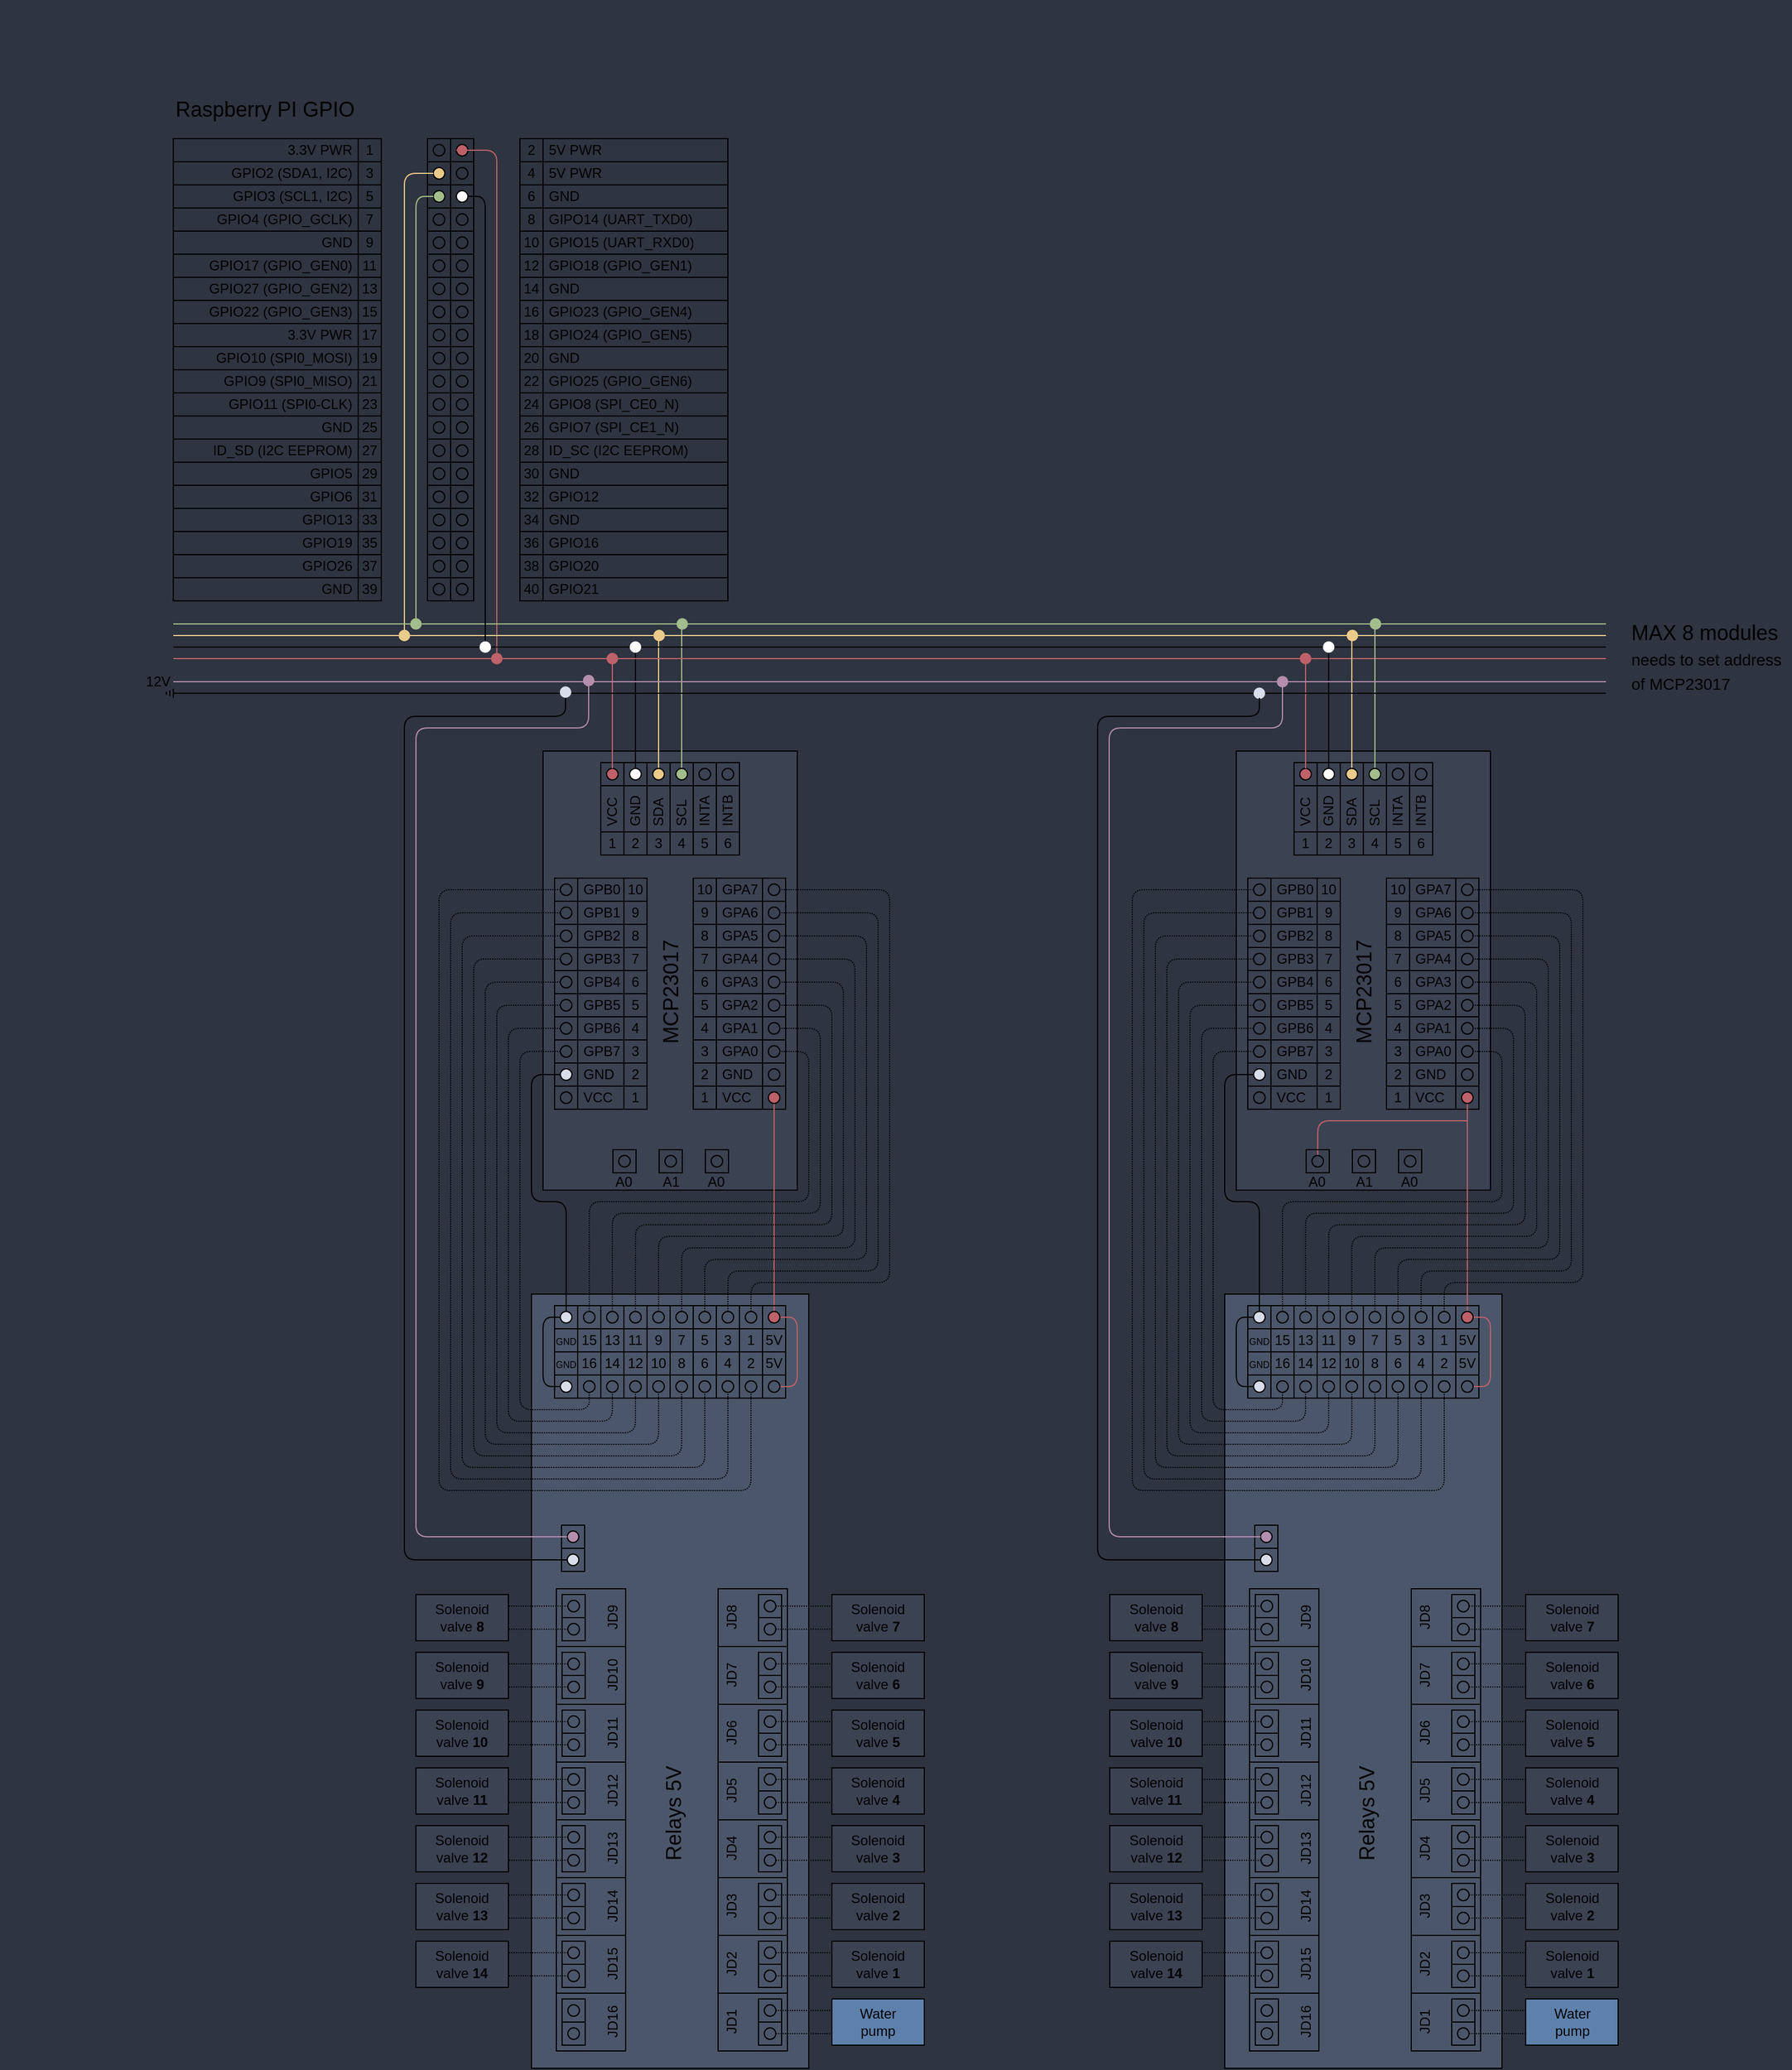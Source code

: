 <mxfile version="22.0.2" type="device">
  <diagram name="Page-1" id="YwsV7iIbTK0FgV5FDpMz">
    <mxGraphModel dx="4180" dy="1403" grid="1" gridSize="10" guides="1" tooltips="1" connect="1" arrows="1" fold="1" page="1" pageScale="1" pageWidth="850" pageHeight="1100" background="#2e3440" math="0" shadow="0">
      <root>
        <mxCell id="0" />
        <mxCell id="1" parent="0" />
        <mxCell id="_4XBoN6raB5tsVcWmZe8-442" value="" style="rounded=0;whiteSpace=wrap;html=1;fillColor=#4c566a;" parent="1" vertex="1">
          <mxGeometry x="-390" y="1120" width="240" height="670" as="geometry" />
        </mxCell>
        <mxCell id="_4XBoN6raB5tsVcWmZe8-333" value="" style="rounded=0;whiteSpace=wrap;html=1;fillColor=#3b4252;" parent="1" vertex="1">
          <mxGeometry x="-380" y="650" width="220" height="380" as="geometry" />
        </mxCell>
        <mxCell id="_4XBoN6raB5tsVcWmZe8-3" value="3.3V PWR" style="rounded=0;whiteSpace=wrap;html=1;align=right;spacingTop=0;spacingRight=3;fillColor=none;" parent="1" vertex="1">
          <mxGeometry x="-700" y="120" width="160" height="20" as="geometry" />
        </mxCell>
        <mxCell id="_4XBoN6raB5tsVcWmZe8-4" value="GPIO2 (SDA1, I2C)" style="rounded=0;whiteSpace=wrap;html=1;align=right;spacingTop=0;spacingRight=3;fillColor=none;" parent="1" vertex="1">
          <mxGeometry x="-700" y="140" width="160" height="20" as="geometry" />
        </mxCell>
        <mxCell id="_4XBoN6raB5tsVcWmZe8-6" value="GPIO3 (SCL1, I2C)" style="rounded=0;whiteSpace=wrap;html=1;align=right;spacingTop=0;spacingRight=3;fillColor=none;" parent="1" vertex="1">
          <mxGeometry x="-700" y="160" width="160" height="20" as="geometry" />
        </mxCell>
        <mxCell id="_4XBoN6raB5tsVcWmZe8-7" value="GPIO4 (GPIO_GCLK)" style="rounded=0;whiteSpace=wrap;html=1;align=right;spacingTop=0;spacingRight=3;fillColor=none;" parent="1" vertex="1">
          <mxGeometry x="-700" y="180" width="160" height="20" as="geometry" />
        </mxCell>
        <mxCell id="_4XBoN6raB5tsVcWmZe8-8" value="GND" style="rounded=0;whiteSpace=wrap;html=1;align=right;spacingTop=0;spacingRight=3;fillColor=none;" parent="1" vertex="1">
          <mxGeometry x="-700" y="200" width="160" height="20" as="geometry" />
        </mxCell>
        <mxCell id="_4XBoN6raB5tsVcWmZe8-9" value="GPIO17 (GPIO_GEN0)" style="rounded=0;whiteSpace=wrap;html=1;align=right;spacingTop=0;spacingRight=3;fillColor=none;" parent="1" vertex="1">
          <mxGeometry x="-700" y="220" width="160" height="20" as="geometry" />
        </mxCell>
        <mxCell id="_4XBoN6raB5tsVcWmZe8-11" value="GPIO27 (GPIO_GEN2)" style="rounded=0;whiteSpace=wrap;html=1;align=right;spacingTop=0;spacingRight=3;fillColor=none;" parent="1" vertex="1">
          <mxGeometry x="-700" y="240" width="160" height="20" as="geometry" />
        </mxCell>
        <mxCell id="_4XBoN6raB5tsVcWmZe8-12" value="GPIO22 (GPIO_GEN3)" style="rounded=0;whiteSpace=wrap;html=1;align=right;spacingTop=0;spacingRight=3;fillColor=none;" parent="1" vertex="1">
          <mxGeometry x="-700" y="260" width="160" height="20" as="geometry" />
        </mxCell>
        <mxCell id="_4XBoN6raB5tsVcWmZe8-13" value="3.3V PWR" style="rounded=0;whiteSpace=wrap;html=1;align=right;spacingTop=0;spacingRight=3;fillColor=none;" parent="1" vertex="1">
          <mxGeometry x="-700" y="280" width="160" height="20" as="geometry" />
        </mxCell>
        <mxCell id="_4XBoN6raB5tsVcWmZe8-14" value="GPIO10 (SPI0_MOSI)" style="rounded=0;whiteSpace=wrap;html=1;align=right;spacingTop=0;spacingRight=3;fillColor=none;" parent="1" vertex="1">
          <mxGeometry x="-700" y="300" width="160" height="20" as="geometry" />
        </mxCell>
        <mxCell id="_4XBoN6raB5tsVcWmZe8-15" value="GPIO9 (SPI0_MISO)" style="rounded=0;whiteSpace=wrap;html=1;align=right;spacingTop=0;spacingRight=3;fillColor=none;" parent="1" vertex="1">
          <mxGeometry x="-700" y="320" width="160" height="20" as="geometry" />
        </mxCell>
        <mxCell id="_4XBoN6raB5tsVcWmZe8-16" value="GPIO11 (SPI0-CLK)" style="rounded=0;whiteSpace=wrap;html=1;align=right;spacingTop=0;spacingRight=3;fillColor=none;" parent="1" vertex="1">
          <mxGeometry x="-700" y="340" width="160" height="20" as="geometry" />
        </mxCell>
        <mxCell id="_4XBoN6raB5tsVcWmZe8-17" value="GND" style="rounded=0;whiteSpace=wrap;html=1;align=right;spacingTop=0;spacingRight=3;fillColor=none;" parent="1" vertex="1">
          <mxGeometry x="-700" y="360" width="160" height="20" as="geometry" />
        </mxCell>
        <mxCell id="_4XBoN6raB5tsVcWmZe8-18" value="ID_SD (I2C EEPROM)" style="rounded=0;whiteSpace=wrap;html=1;align=right;spacingTop=0;spacingRight=3;fillColor=none;" parent="1" vertex="1">
          <mxGeometry x="-700" y="380" width="160" height="20" as="geometry" />
        </mxCell>
        <mxCell id="_4XBoN6raB5tsVcWmZe8-19" value="GPIO5" style="rounded=0;whiteSpace=wrap;html=1;align=right;spacingTop=0;spacingRight=3;fillColor=none;" parent="1" vertex="1">
          <mxGeometry x="-700" y="400" width="160" height="20" as="geometry" />
        </mxCell>
        <mxCell id="_4XBoN6raB5tsVcWmZe8-20" value="GPIO6" style="rounded=0;whiteSpace=wrap;html=1;align=right;spacingTop=0;spacingRight=3;fillColor=none;" parent="1" vertex="1">
          <mxGeometry x="-700" y="420" width="160" height="20" as="geometry" />
        </mxCell>
        <mxCell id="_4XBoN6raB5tsVcWmZe8-21" value="GPIO13" style="rounded=0;whiteSpace=wrap;html=1;align=right;spacingTop=0;spacingRight=3;fillColor=none;" parent="1" vertex="1">
          <mxGeometry x="-700" y="440" width="160" height="20" as="geometry" />
        </mxCell>
        <mxCell id="_4XBoN6raB5tsVcWmZe8-22" value="GPIO19" style="rounded=0;whiteSpace=wrap;html=1;align=right;spacingTop=0;spacingRight=3;fillColor=none;" parent="1" vertex="1">
          <mxGeometry x="-700" y="460" width="160" height="20" as="geometry" />
        </mxCell>
        <mxCell id="_4XBoN6raB5tsVcWmZe8-23" value="GPIO26" style="rounded=0;whiteSpace=wrap;html=1;align=right;spacingTop=0;spacingRight=3;fillColor=none;" parent="1" vertex="1">
          <mxGeometry x="-700" y="480" width="160" height="20" as="geometry" />
        </mxCell>
        <mxCell id="_4XBoN6raB5tsVcWmZe8-24" value="GND" style="rounded=0;whiteSpace=wrap;html=1;align=right;spacingTop=0;spacingRight=3;fillColor=none;" parent="1" vertex="1">
          <mxGeometry x="-700" y="500" width="160" height="20" as="geometry" />
        </mxCell>
        <mxCell id="_4XBoN6raB5tsVcWmZe8-25" value="GND" style="rounded=0;whiteSpace=wrap;html=1;spacingLeft=3;align=left;fillColor=none;" parent="1" vertex="1">
          <mxGeometry x="-380" y="240" width="160" height="20" as="geometry" />
        </mxCell>
        <mxCell id="_4XBoN6raB5tsVcWmZe8-26" value="GPIO23 (GPIO_GEN4)" style="rounded=0;whiteSpace=wrap;html=1;spacingLeft=3;align=left;fillColor=none;" parent="1" vertex="1">
          <mxGeometry x="-380" y="260" width="160" height="20" as="geometry" />
        </mxCell>
        <mxCell id="_4XBoN6raB5tsVcWmZe8-27" value="GPIO24 (GPIO_GEN5)" style="rounded=0;whiteSpace=wrap;html=1;spacingLeft=3;align=left;fillColor=none;" parent="1" vertex="1">
          <mxGeometry x="-380" y="280" width="160" height="20" as="geometry" />
        </mxCell>
        <mxCell id="_4XBoN6raB5tsVcWmZe8-28" value="GND" style="rounded=0;whiteSpace=wrap;html=1;spacingLeft=3;align=left;fillColor=none;" parent="1" vertex="1">
          <mxGeometry x="-380" y="300" width="160" height="20" as="geometry" />
        </mxCell>
        <mxCell id="_4XBoN6raB5tsVcWmZe8-29" value="GPIO25 (GPIO_GEN6)" style="rounded=0;whiteSpace=wrap;html=1;spacingLeft=3;align=left;fillColor=none;" parent="1" vertex="1">
          <mxGeometry x="-380" y="320" width="160" height="20" as="geometry" />
        </mxCell>
        <mxCell id="_4XBoN6raB5tsVcWmZe8-30" value="GPIO8 (SPI_CE0_N)" style="rounded=0;whiteSpace=wrap;html=1;spacingLeft=3;align=left;fillColor=none;" parent="1" vertex="1">
          <mxGeometry x="-380" y="340" width="160" height="20" as="geometry" />
        </mxCell>
        <mxCell id="_4XBoN6raB5tsVcWmZe8-31" value="GPIO7 (SPI_CE1_N)" style="rounded=0;whiteSpace=wrap;html=1;spacingLeft=3;align=left;fillColor=none;" parent="1" vertex="1">
          <mxGeometry x="-380" y="360" width="160" height="20" as="geometry" />
        </mxCell>
        <mxCell id="_4XBoN6raB5tsVcWmZe8-32" value="ID_SC (I2C EEPROM)" style="rounded=0;whiteSpace=wrap;html=1;spacingLeft=3;align=left;fillColor=none;" parent="1" vertex="1">
          <mxGeometry x="-380" y="380" width="160" height="20" as="geometry" />
        </mxCell>
        <mxCell id="_4XBoN6raB5tsVcWmZe8-33" value="GND" style="rounded=0;whiteSpace=wrap;html=1;spacingLeft=3;align=left;fillColor=none;" parent="1" vertex="1">
          <mxGeometry x="-380" y="400" width="160" height="20" as="geometry" />
        </mxCell>
        <mxCell id="_4XBoN6raB5tsVcWmZe8-34" value="GPIO12" style="rounded=0;whiteSpace=wrap;html=1;spacingLeft=3;align=left;fillColor=none;" parent="1" vertex="1">
          <mxGeometry x="-380" y="420" width="160" height="20" as="geometry" />
        </mxCell>
        <mxCell id="_4XBoN6raB5tsVcWmZe8-35" value="GND" style="rounded=0;whiteSpace=wrap;html=1;spacingLeft=3;align=left;fillColor=none;" parent="1" vertex="1">
          <mxGeometry x="-380" y="440" width="160" height="20" as="geometry" />
        </mxCell>
        <mxCell id="_4XBoN6raB5tsVcWmZe8-36" value="GPIO16" style="rounded=0;whiteSpace=wrap;html=1;spacingLeft=3;align=left;fillColor=none;" parent="1" vertex="1">
          <mxGeometry x="-380" y="460" width="160" height="20" as="geometry" />
        </mxCell>
        <mxCell id="_4XBoN6raB5tsVcWmZe8-37" value="GPIO20" style="rounded=0;whiteSpace=wrap;html=1;spacingLeft=3;align=left;fillColor=none;" parent="1" vertex="1">
          <mxGeometry x="-380" y="480" width="160" height="20" as="geometry" />
        </mxCell>
        <mxCell id="_4XBoN6raB5tsVcWmZe8-38" value="GPIO21" style="rounded=0;whiteSpace=wrap;html=1;spacingLeft=3;align=left;fillColor=none;" parent="1" vertex="1">
          <mxGeometry x="-380" y="500" width="160" height="20" as="geometry" />
        </mxCell>
        <mxCell id="_4XBoN6raB5tsVcWmZe8-39" value="5V PWR" style="rounded=0;whiteSpace=wrap;html=1;spacingLeft=3;align=left;fillColor=none;" parent="1" vertex="1">
          <mxGeometry x="-380" y="140" width="160" height="20" as="geometry" />
        </mxCell>
        <mxCell id="_4XBoN6raB5tsVcWmZe8-40" value="GND" style="rounded=0;whiteSpace=wrap;html=1;spacingLeft=3;align=left;fillColor=none;" parent="1" vertex="1">
          <mxGeometry x="-380" y="160" width="160" height="20" as="geometry" />
        </mxCell>
        <mxCell id="_4XBoN6raB5tsVcWmZe8-41" value="GIPO14 (UART_TXD0)" style="rounded=0;whiteSpace=wrap;html=1;spacingLeft=3;align=left;fillColor=none;" parent="1" vertex="1">
          <mxGeometry x="-380" y="180" width="160" height="20" as="geometry" />
        </mxCell>
        <mxCell id="_4XBoN6raB5tsVcWmZe8-42" value="GPIO15 (UART_RXD0)" style="rounded=0;whiteSpace=wrap;html=1;spacingLeft=3;align=left;fillColor=none;" parent="1" vertex="1">
          <mxGeometry x="-380" y="200" width="160" height="20" as="geometry" />
        </mxCell>
        <mxCell id="_4XBoN6raB5tsVcWmZe8-43" value="GPIO18 (GPIO_GEN1)" style="rounded=0;whiteSpace=wrap;html=1;spacingLeft=3;align=left;fillColor=none;" parent="1" vertex="1">
          <mxGeometry x="-380" y="220" width="160" height="20" as="geometry" />
        </mxCell>
        <mxCell id="_4XBoN6raB5tsVcWmZe8-44" value="5V PWR" style="rounded=0;whiteSpace=wrap;html=1;spacingLeft=3;align=left;fillColor=none;" parent="1" vertex="1">
          <mxGeometry x="-380" y="120" width="160" height="20" as="geometry" />
        </mxCell>
        <mxCell id="_4XBoN6raB5tsVcWmZe8-45" value="1" style="rounded=0;whiteSpace=wrap;html=1;fillColor=none;" parent="1" vertex="1">
          <mxGeometry x="-540" y="120" width="20" height="20" as="geometry" />
        </mxCell>
        <mxCell id="_4XBoN6raB5tsVcWmZe8-46" value="" style="rounded=0;whiteSpace=wrap;html=1;fillColor=none;" parent="1" vertex="1">
          <mxGeometry x="-480" y="120" width="20" height="20" as="geometry" />
        </mxCell>
        <mxCell id="_4XBoN6raB5tsVcWmZe8-47" value="" style="rounded=0;whiteSpace=wrap;html=1;fillColor=none;" parent="1" vertex="1">
          <mxGeometry x="-460" y="120" width="20" height="20" as="geometry" />
        </mxCell>
        <mxCell id="_4XBoN6raB5tsVcWmZe8-48" value="2" style="rounded=0;whiteSpace=wrap;html=1;fillColor=none;" parent="1" vertex="1">
          <mxGeometry x="-400" y="120" width="20" height="20" as="geometry" />
        </mxCell>
        <mxCell id="_4XBoN6raB5tsVcWmZe8-49" value="3" style="rounded=0;whiteSpace=wrap;html=1;fillColor=none;" parent="1" vertex="1">
          <mxGeometry x="-540" y="140" width="20" height="20" as="geometry" />
        </mxCell>
        <mxCell id="_4XBoN6raB5tsVcWmZe8-50" value="" style="rounded=0;whiteSpace=wrap;html=1;fillColor=none;" parent="1" vertex="1">
          <mxGeometry x="-480" y="140" width="20" height="20" as="geometry" />
        </mxCell>
        <mxCell id="_4XBoN6raB5tsVcWmZe8-51" value="" style="rounded=0;whiteSpace=wrap;html=1;fillColor=none;" parent="1" vertex="1">
          <mxGeometry x="-460" y="140" width="20" height="20" as="geometry" />
        </mxCell>
        <mxCell id="_4XBoN6raB5tsVcWmZe8-52" value="4" style="rounded=0;whiteSpace=wrap;html=1;fillColor=none;" parent="1" vertex="1">
          <mxGeometry x="-400" y="140" width="20" height="20" as="geometry" />
        </mxCell>
        <mxCell id="_4XBoN6raB5tsVcWmZe8-53" value="5" style="rounded=0;whiteSpace=wrap;html=1;fillColor=none;" parent="1" vertex="1">
          <mxGeometry x="-540" y="160" width="20" height="20" as="geometry" />
        </mxCell>
        <mxCell id="_4XBoN6raB5tsVcWmZe8-54" value="" style="rounded=0;whiteSpace=wrap;html=1;fillColor=none;" parent="1" vertex="1">
          <mxGeometry x="-480" y="160" width="20" height="20" as="geometry" />
        </mxCell>
        <mxCell id="_4XBoN6raB5tsVcWmZe8-55" value="" style="rounded=0;whiteSpace=wrap;html=1;fillColor=none;" parent="1" vertex="1">
          <mxGeometry x="-460" y="160" width="20" height="20" as="geometry" />
        </mxCell>
        <mxCell id="_4XBoN6raB5tsVcWmZe8-56" value="6" style="rounded=0;whiteSpace=wrap;html=1;fillColor=none;" parent="1" vertex="1">
          <mxGeometry x="-400" y="160" width="20" height="20" as="geometry" />
        </mxCell>
        <mxCell id="_4XBoN6raB5tsVcWmZe8-57" value="7" style="rounded=0;whiteSpace=wrap;html=1;fillColor=none;" parent="1" vertex="1">
          <mxGeometry x="-540" y="180" width="20" height="20" as="geometry" />
        </mxCell>
        <mxCell id="_4XBoN6raB5tsVcWmZe8-58" value="" style="rounded=0;whiteSpace=wrap;html=1;fillColor=none;" parent="1" vertex="1">
          <mxGeometry x="-480" y="180" width="20" height="20" as="geometry" />
        </mxCell>
        <mxCell id="_4XBoN6raB5tsVcWmZe8-59" value="" style="rounded=0;whiteSpace=wrap;html=1;fillColor=none;" parent="1" vertex="1">
          <mxGeometry x="-460" y="180" width="20" height="20" as="geometry" />
        </mxCell>
        <mxCell id="_4XBoN6raB5tsVcWmZe8-60" value="8" style="rounded=0;whiteSpace=wrap;html=1;fillColor=none;" parent="1" vertex="1">
          <mxGeometry x="-400" y="180" width="20" height="20" as="geometry" />
        </mxCell>
        <mxCell id="_4XBoN6raB5tsVcWmZe8-61" value="9" style="rounded=0;whiteSpace=wrap;html=1;fillColor=none;" parent="1" vertex="1">
          <mxGeometry x="-540" y="200" width="20" height="20" as="geometry" />
        </mxCell>
        <mxCell id="_4XBoN6raB5tsVcWmZe8-62" value="" style="rounded=0;whiteSpace=wrap;html=1;fillColor=none;" parent="1" vertex="1">
          <mxGeometry x="-480" y="200" width="20" height="20" as="geometry" />
        </mxCell>
        <mxCell id="_4XBoN6raB5tsVcWmZe8-63" value="" style="rounded=0;whiteSpace=wrap;html=1;fillColor=none;" parent="1" vertex="1">
          <mxGeometry x="-460" y="200" width="20" height="20" as="geometry" />
        </mxCell>
        <mxCell id="_4XBoN6raB5tsVcWmZe8-64" value="10" style="rounded=0;whiteSpace=wrap;html=1;fillColor=none;" parent="1" vertex="1">
          <mxGeometry x="-400" y="200" width="20" height="20" as="geometry" />
        </mxCell>
        <mxCell id="_4XBoN6raB5tsVcWmZe8-65" value="11" style="rounded=0;whiteSpace=wrap;html=1;fillColor=none;" parent="1" vertex="1">
          <mxGeometry x="-540" y="220" width="20" height="20" as="geometry" />
        </mxCell>
        <mxCell id="_4XBoN6raB5tsVcWmZe8-66" value="" style="rounded=0;whiteSpace=wrap;html=1;fillColor=none;" parent="1" vertex="1">
          <mxGeometry x="-480" y="220" width="20" height="20" as="geometry" />
        </mxCell>
        <mxCell id="_4XBoN6raB5tsVcWmZe8-67" value="" style="rounded=0;whiteSpace=wrap;html=1;fillColor=none;" parent="1" vertex="1">
          <mxGeometry x="-460" y="220" width="20" height="20" as="geometry" />
        </mxCell>
        <mxCell id="_4XBoN6raB5tsVcWmZe8-68" value="12" style="rounded=0;whiteSpace=wrap;html=1;fillColor=none;" parent="1" vertex="1">
          <mxGeometry x="-400" y="220" width="20" height="20" as="geometry" />
        </mxCell>
        <mxCell id="_4XBoN6raB5tsVcWmZe8-69" value="13" style="rounded=0;whiteSpace=wrap;html=1;fillColor=none;" parent="1" vertex="1">
          <mxGeometry x="-540" y="240" width="20" height="20" as="geometry" />
        </mxCell>
        <mxCell id="_4XBoN6raB5tsVcWmZe8-70" value="" style="rounded=0;whiteSpace=wrap;html=1;fillColor=none;" parent="1" vertex="1">
          <mxGeometry x="-480" y="240" width="20" height="20" as="geometry" />
        </mxCell>
        <mxCell id="_4XBoN6raB5tsVcWmZe8-71" value="" style="rounded=0;whiteSpace=wrap;html=1;fillColor=none;" parent="1" vertex="1">
          <mxGeometry x="-460" y="240" width="20" height="20" as="geometry" />
        </mxCell>
        <mxCell id="_4XBoN6raB5tsVcWmZe8-72" value="14" style="rounded=0;whiteSpace=wrap;html=1;fillColor=none;" parent="1" vertex="1">
          <mxGeometry x="-400" y="240" width="20" height="20" as="geometry" />
        </mxCell>
        <mxCell id="_4XBoN6raB5tsVcWmZe8-73" value="15" style="rounded=0;whiteSpace=wrap;html=1;fillColor=none;" parent="1" vertex="1">
          <mxGeometry x="-540" y="260" width="20" height="20" as="geometry" />
        </mxCell>
        <mxCell id="_4XBoN6raB5tsVcWmZe8-74" value="" style="rounded=0;whiteSpace=wrap;html=1;fillColor=none;" parent="1" vertex="1">
          <mxGeometry x="-480" y="260" width="20" height="20" as="geometry" />
        </mxCell>
        <mxCell id="_4XBoN6raB5tsVcWmZe8-75" value="" style="rounded=0;whiteSpace=wrap;html=1;fillColor=none;" parent="1" vertex="1">
          <mxGeometry x="-460" y="260" width="20" height="20" as="geometry" />
        </mxCell>
        <mxCell id="_4XBoN6raB5tsVcWmZe8-76" value="16" style="rounded=0;whiteSpace=wrap;html=1;fillColor=none;" parent="1" vertex="1">
          <mxGeometry x="-400" y="260" width="20" height="20" as="geometry" />
        </mxCell>
        <mxCell id="_4XBoN6raB5tsVcWmZe8-77" value="17" style="rounded=0;whiteSpace=wrap;html=1;fillColor=none;" parent="1" vertex="1">
          <mxGeometry x="-540" y="280" width="20" height="20" as="geometry" />
        </mxCell>
        <mxCell id="_4XBoN6raB5tsVcWmZe8-78" value="" style="rounded=0;whiteSpace=wrap;html=1;fillColor=none;" parent="1" vertex="1">
          <mxGeometry x="-480" y="280" width="20" height="20" as="geometry" />
        </mxCell>
        <mxCell id="_4XBoN6raB5tsVcWmZe8-79" value="" style="rounded=0;whiteSpace=wrap;html=1;fillColor=none;" parent="1" vertex="1">
          <mxGeometry x="-460" y="280" width="20" height="20" as="geometry" />
        </mxCell>
        <mxCell id="_4XBoN6raB5tsVcWmZe8-80" value="18" style="rounded=0;whiteSpace=wrap;html=1;fillColor=none;" parent="1" vertex="1">
          <mxGeometry x="-400" y="280" width="20" height="20" as="geometry" />
        </mxCell>
        <mxCell id="_4XBoN6raB5tsVcWmZe8-81" value="19" style="rounded=0;whiteSpace=wrap;html=1;fillColor=none;" parent="1" vertex="1">
          <mxGeometry x="-540" y="300" width="20" height="20" as="geometry" />
        </mxCell>
        <mxCell id="_4XBoN6raB5tsVcWmZe8-82" value="" style="rounded=0;whiteSpace=wrap;html=1;fillColor=none;" parent="1" vertex="1">
          <mxGeometry x="-480" y="300" width="20" height="20" as="geometry" />
        </mxCell>
        <mxCell id="_4XBoN6raB5tsVcWmZe8-83" value="" style="rounded=0;whiteSpace=wrap;html=1;fillColor=none;" parent="1" vertex="1">
          <mxGeometry x="-460" y="300" width="20" height="20" as="geometry" />
        </mxCell>
        <mxCell id="_4XBoN6raB5tsVcWmZe8-84" value="20" style="rounded=0;whiteSpace=wrap;html=1;fillColor=none;" parent="1" vertex="1">
          <mxGeometry x="-400" y="300" width="20" height="20" as="geometry" />
        </mxCell>
        <mxCell id="_4XBoN6raB5tsVcWmZe8-85" value="21" style="rounded=0;whiteSpace=wrap;html=1;fillColor=none;" parent="1" vertex="1">
          <mxGeometry x="-540" y="320" width="20" height="20" as="geometry" />
        </mxCell>
        <mxCell id="_4XBoN6raB5tsVcWmZe8-86" value="" style="rounded=0;whiteSpace=wrap;html=1;fillColor=none;" parent="1" vertex="1">
          <mxGeometry x="-480" y="320" width="20" height="20" as="geometry" />
        </mxCell>
        <mxCell id="_4XBoN6raB5tsVcWmZe8-87" value="" style="rounded=0;whiteSpace=wrap;html=1;fillColor=none;" parent="1" vertex="1">
          <mxGeometry x="-460" y="320" width="20" height="20" as="geometry" />
        </mxCell>
        <mxCell id="_4XBoN6raB5tsVcWmZe8-88" value="22" style="rounded=0;whiteSpace=wrap;html=1;fillColor=none;" parent="1" vertex="1">
          <mxGeometry x="-400" y="320" width="20" height="20" as="geometry" />
        </mxCell>
        <mxCell id="_4XBoN6raB5tsVcWmZe8-89" value="23" style="rounded=0;whiteSpace=wrap;html=1;fillColor=none;" parent="1" vertex="1">
          <mxGeometry x="-540" y="340" width="20" height="20" as="geometry" />
        </mxCell>
        <mxCell id="_4XBoN6raB5tsVcWmZe8-90" value="" style="rounded=0;whiteSpace=wrap;html=1;fillColor=none;" parent="1" vertex="1">
          <mxGeometry x="-480" y="340" width="20" height="20" as="geometry" />
        </mxCell>
        <mxCell id="_4XBoN6raB5tsVcWmZe8-91" value="" style="rounded=0;whiteSpace=wrap;html=1;fillColor=none;" parent="1" vertex="1">
          <mxGeometry x="-460" y="340" width="20" height="20" as="geometry" />
        </mxCell>
        <mxCell id="_4XBoN6raB5tsVcWmZe8-92" value="24" style="rounded=0;whiteSpace=wrap;html=1;fillColor=none;" parent="1" vertex="1">
          <mxGeometry x="-400" y="340" width="20" height="20" as="geometry" />
        </mxCell>
        <mxCell id="_4XBoN6raB5tsVcWmZe8-93" value="25" style="rounded=0;whiteSpace=wrap;html=1;fillColor=none;" parent="1" vertex="1">
          <mxGeometry x="-540" y="360" width="20" height="20" as="geometry" />
        </mxCell>
        <mxCell id="_4XBoN6raB5tsVcWmZe8-94" value="" style="rounded=0;whiteSpace=wrap;html=1;fillColor=none;" parent="1" vertex="1">
          <mxGeometry x="-480" y="360" width="20" height="20" as="geometry" />
        </mxCell>
        <mxCell id="_4XBoN6raB5tsVcWmZe8-95" value="" style="rounded=0;whiteSpace=wrap;html=1;fillColor=none;" parent="1" vertex="1">
          <mxGeometry x="-460" y="360" width="20" height="20" as="geometry" />
        </mxCell>
        <mxCell id="_4XBoN6raB5tsVcWmZe8-96" value="26" style="rounded=0;whiteSpace=wrap;html=1;fillColor=none;" parent="1" vertex="1">
          <mxGeometry x="-400" y="360" width="20" height="20" as="geometry" />
        </mxCell>
        <mxCell id="_4XBoN6raB5tsVcWmZe8-97" value="27" style="rounded=0;whiteSpace=wrap;html=1;fillColor=none;" parent="1" vertex="1">
          <mxGeometry x="-540" y="380" width="20" height="20" as="geometry" />
        </mxCell>
        <mxCell id="_4XBoN6raB5tsVcWmZe8-98" value="" style="rounded=0;whiteSpace=wrap;html=1;fillColor=none;" parent="1" vertex="1">
          <mxGeometry x="-480" y="380" width="20" height="20" as="geometry" />
        </mxCell>
        <mxCell id="_4XBoN6raB5tsVcWmZe8-99" value="" style="rounded=0;whiteSpace=wrap;html=1;fillColor=none;" parent="1" vertex="1">
          <mxGeometry x="-460" y="380" width="20" height="20" as="geometry" />
        </mxCell>
        <mxCell id="_4XBoN6raB5tsVcWmZe8-100" value="28" style="rounded=0;whiteSpace=wrap;html=1;fillColor=none;" parent="1" vertex="1">
          <mxGeometry x="-400" y="380" width="20" height="20" as="geometry" />
        </mxCell>
        <mxCell id="_4XBoN6raB5tsVcWmZe8-101" value="29" style="rounded=0;whiteSpace=wrap;html=1;fillColor=none;" parent="1" vertex="1">
          <mxGeometry x="-540" y="400" width="20" height="20" as="geometry" />
        </mxCell>
        <mxCell id="_4XBoN6raB5tsVcWmZe8-102" value="" style="rounded=0;whiteSpace=wrap;html=1;fillColor=none;" parent="1" vertex="1">
          <mxGeometry x="-480" y="400" width="20" height="20" as="geometry" />
        </mxCell>
        <mxCell id="_4XBoN6raB5tsVcWmZe8-103" value="" style="rounded=0;whiteSpace=wrap;html=1;fillColor=none;" parent="1" vertex="1">
          <mxGeometry x="-460" y="400" width="20" height="20" as="geometry" />
        </mxCell>
        <mxCell id="_4XBoN6raB5tsVcWmZe8-104" value="30" style="rounded=0;whiteSpace=wrap;html=1;fillColor=none;" parent="1" vertex="1">
          <mxGeometry x="-400" y="400" width="20" height="20" as="geometry" />
        </mxCell>
        <mxCell id="_4XBoN6raB5tsVcWmZe8-105" value="31" style="rounded=0;whiteSpace=wrap;html=1;fillColor=none;" parent="1" vertex="1">
          <mxGeometry x="-540" y="420" width="20" height="20" as="geometry" />
        </mxCell>
        <mxCell id="_4XBoN6raB5tsVcWmZe8-106" value="" style="rounded=0;whiteSpace=wrap;html=1;fillColor=none;" parent="1" vertex="1">
          <mxGeometry x="-480" y="420" width="20" height="20" as="geometry" />
        </mxCell>
        <mxCell id="_4XBoN6raB5tsVcWmZe8-107" value="" style="rounded=0;whiteSpace=wrap;html=1;fillColor=none;" parent="1" vertex="1">
          <mxGeometry x="-460" y="420" width="20" height="20" as="geometry" />
        </mxCell>
        <mxCell id="_4XBoN6raB5tsVcWmZe8-108" value="32" style="rounded=0;whiteSpace=wrap;html=1;fillColor=none;" parent="1" vertex="1">
          <mxGeometry x="-400" y="420" width="20" height="20" as="geometry" />
        </mxCell>
        <mxCell id="_4XBoN6raB5tsVcWmZe8-109" value="33" style="rounded=0;whiteSpace=wrap;html=1;fillColor=none;" parent="1" vertex="1">
          <mxGeometry x="-540" y="440" width="20" height="20" as="geometry" />
        </mxCell>
        <mxCell id="_4XBoN6raB5tsVcWmZe8-110" value="" style="rounded=0;whiteSpace=wrap;html=1;fillColor=none;" parent="1" vertex="1">
          <mxGeometry x="-480" y="440" width="20" height="20" as="geometry" />
        </mxCell>
        <mxCell id="_4XBoN6raB5tsVcWmZe8-111" value="" style="rounded=0;whiteSpace=wrap;html=1;fillColor=none;" parent="1" vertex="1">
          <mxGeometry x="-460" y="440" width="20" height="20" as="geometry" />
        </mxCell>
        <mxCell id="_4XBoN6raB5tsVcWmZe8-112" value="34" style="rounded=0;whiteSpace=wrap;html=1;fillColor=none;" parent="1" vertex="1">
          <mxGeometry x="-400" y="440" width="20" height="20" as="geometry" />
        </mxCell>
        <mxCell id="_4XBoN6raB5tsVcWmZe8-113" value="35" style="rounded=0;whiteSpace=wrap;html=1;fillColor=none;" parent="1" vertex="1">
          <mxGeometry x="-540" y="460" width="20" height="20" as="geometry" />
        </mxCell>
        <mxCell id="_4XBoN6raB5tsVcWmZe8-114" value="" style="rounded=0;whiteSpace=wrap;html=1;fillColor=none;" parent="1" vertex="1">
          <mxGeometry x="-480" y="460" width="20" height="20" as="geometry" />
        </mxCell>
        <mxCell id="_4XBoN6raB5tsVcWmZe8-115" value="" style="rounded=0;whiteSpace=wrap;html=1;fillColor=none;" parent="1" vertex="1">
          <mxGeometry x="-460" y="460" width="20" height="20" as="geometry" />
        </mxCell>
        <mxCell id="_4XBoN6raB5tsVcWmZe8-116" value="36" style="rounded=0;whiteSpace=wrap;html=1;fillColor=none;" parent="1" vertex="1">
          <mxGeometry x="-400" y="460" width="20" height="20" as="geometry" />
        </mxCell>
        <mxCell id="_4XBoN6raB5tsVcWmZe8-117" value="37" style="rounded=0;whiteSpace=wrap;html=1;fillColor=none;" parent="1" vertex="1">
          <mxGeometry x="-540" y="480" width="20" height="20" as="geometry" />
        </mxCell>
        <mxCell id="_4XBoN6raB5tsVcWmZe8-118" value="" style="rounded=0;whiteSpace=wrap;html=1;fillColor=none;" parent="1" vertex="1">
          <mxGeometry x="-480" y="480" width="20" height="20" as="geometry" />
        </mxCell>
        <mxCell id="_4XBoN6raB5tsVcWmZe8-119" value="" style="rounded=0;whiteSpace=wrap;html=1;fillColor=none;" parent="1" vertex="1">
          <mxGeometry x="-460" y="480" width="20" height="20" as="geometry" />
        </mxCell>
        <mxCell id="_4XBoN6raB5tsVcWmZe8-120" value="38" style="rounded=0;whiteSpace=wrap;html=1;fillColor=none;" parent="1" vertex="1">
          <mxGeometry x="-400" y="480" width="20" height="20" as="geometry" />
        </mxCell>
        <mxCell id="_4XBoN6raB5tsVcWmZe8-121" value="39" style="rounded=0;whiteSpace=wrap;html=1;fillColor=none;" parent="1" vertex="1">
          <mxGeometry x="-540" y="500" width="20" height="20" as="geometry" />
        </mxCell>
        <mxCell id="_4XBoN6raB5tsVcWmZe8-122" value="" style="rounded=0;whiteSpace=wrap;html=1;fillColor=none;" parent="1" vertex="1">
          <mxGeometry x="-480" y="500" width="20" height="20" as="geometry" />
        </mxCell>
        <mxCell id="_4XBoN6raB5tsVcWmZe8-123" value="" style="rounded=0;whiteSpace=wrap;html=1;fillColor=none;" parent="1" vertex="1">
          <mxGeometry x="-460" y="500" width="20" height="20" as="geometry" />
        </mxCell>
        <mxCell id="_4XBoN6raB5tsVcWmZe8-124" value="40" style="rounded=0;whiteSpace=wrap;html=1;fillColor=none;" parent="1" vertex="1">
          <mxGeometry x="-400" y="500" width="20" height="20" as="geometry" />
        </mxCell>
        <mxCell id="_4XBoN6raB5tsVcWmZe8-126" value="" style="ellipse;whiteSpace=wrap;html=1;fillColor=none;" parent="1" vertex="1">
          <mxGeometry x="-475" y="125" width="10" height="10" as="geometry" />
        </mxCell>
        <mxCell id="_4XBoN6raB5tsVcWmZe8-127" value="" style="ellipse;whiteSpace=wrap;html=1;fillColor=#BF616A;" parent="1" vertex="1">
          <mxGeometry x="-455" y="125" width="10" height="10" as="geometry" />
        </mxCell>
        <mxCell id="_4XBoN6raB5tsVcWmZe8-128" value="" style="ellipse;whiteSpace=wrap;html=1;fillColor=#EBCB8B;" parent="1" vertex="1">
          <mxGeometry x="-475" y="145" width="10" height="10" as="geometry" />
        </mxCell>
        <mxCell id="_4XBoN6raB5tsVcWmZe8-129" value="" style="ellipse;whiteSpace=wrap;html=1;fillColor=none;" parent="1" vertex="1">
          <mxGeometry x="-455" y="145" width="10" height="10" as="geometry" />
        </mxCell>
        <mxCell id="_4XBoN6raB5tsVcWmZe8-130" value="" style="ellipse;whiteSpace=wrap;html=1;fillColor=#A3BE8C;" parent="1" vertex="1">
          <mxGeometry x="-475" y="165" width="10" height="10" as="geometry" />
        </mxCell>
        <mxCell id="_4XBoN6raB5tsVcWmZe8-131" value="" style="ellipse;whiteSpace=wrap;html=1;fillColor=#FFFFFF;" parent="1" vertex="1">
          <mxGeometry x="-455" y="165" width="10" height="10" as="geometry" />
        </mxCell>
        <mxCell id="_4XBoN6raB5tsVcWmZe8-132" value="" style="ellipse;whiteSpace=wrap;html=1;fillColor=none;" parent="1" vertex="1">
          <mxGeometry x="-475" y="185" width="10" height="10" as="geometry" />
        </mxCell>
        <mxCell id="_4XBoN6raB5tsVcWmZe8-133" value="" style="ellipse;whiteSpace=wrap;html=1;fillColor=none;" parent="1" vertex="1">
          <mxGeometry x="-455" y="185" width="10" height="10" as="geometry" />
        </mxCell>
        <mxCell id="_4XBoN6raB5tsVcWmZe8-150" value="" style="ellipse;whiteSpace=wrap;html=1;fillColor=none;" parent="1" vertex="1">
          <mxGeometry x="-475" y="205" width="10" height="10" as="geometry" />
        </mxCell>
        <mxCell id="_4XBoN6raB5tsVcWmZe8-151" value="" style="ellipse;whiteSpace=wrap;html=1;fillColor=none;" parent="1" vertex="1">
          <mxGeometry x="-455" y="205" width="10" height="10" as="geometry" />
        </mxCell>
        <mxCell id="_4XBoN6raB5tsVcWmZe8-152" value="" style="ellipse;whiteSpace=wrap;html=1;fillColor=none;" parent="1" vertex="1">
          <mxGeometry x="-475" y="225" width="10" height="10" as="geometry" />
        </mxCell>
        <mxCell id="_4XBoN6raB5tsVcWmZe8-153" value="" style="ellipse;whiteSpace=wrap;html=1;fillColor=none;" parent="1" vertex="1">
          <mxGeometry x="-455" y="225" width="10" height="10" as="geometry" />
        </mxCell>
        <mxCell id="_4XBoN6raB5tsVcWmZe8-154" value="" style="ellipse;whiteSpace=wrap;html=1;fillColor=none;" parent="1" vertex="1">
          <mxGeometry x="-475" y="245" width="10" height="10" as="geometry" />
        </mxCell>
        <mxCell id="_4XBoN6raB5tsVcWmZe8-155" value="" style="ellipse;whiteSpace=wrap;html=1;fillColor=none;" parent="1" vertex="1">
          <mxGeometry x="-455" y="245" width="10" height="10" as="geometry" />
        </mxCell>
        <mxCell id="_4XBoN6raB5tsVcWmZe8-156" value="" style="ellipse;whiteSpace=wrap;html=1;fillColor=none;" parent="1" vertex="1">
          <mxGeometry x="-475" y="265" width="10" height="10" as="geometry" />
        </mxCell>
        <mxCell id="_4XBoN6raB5tsVcWmZe8-157" value="" style="ellipse;whiteSpace=wrap;html=1;fillColor=none;" parent="1" vertex="1">
          <mxGeometry x="-455" y="265" width="10" height="10" as="geometry" />
        </mxCell>
        <mxCell id="_4XBoN6raB5tsVcWmZe8-158" value="" style="ellipse;whiteSpace=wrap;html=1;fillColor=none;" parent="1" vertex="1">
          <mxGeometry x="-475" y="285" width="10" height="10" as="geometry" />
        </mxCell>
        <mxCell id="_4XBoN6raB5tsVcWmZe8-159" value="" style="ellipse;whiteSpace=wrap;html=1;fillColor=none;" parent="1" vertex="1">
          <mxGeometry x="-455" y="285" width="10" height="10" as="geometry" />
        </mxCell>
        <mxCell id="_4XBoN6raB5tsVcWmZe8-160" value="" style="ellipse;whiteSpace=wrap;html=1;fillColor=none;" parent="1" vertex="1">
          <mxGeometry x="-475" y="305" width="10" height="10" as="geometry" />
        </mxCell>
        <mxCell id="_4XBoN6raB5tsVcWmZe8-161" value="" style="ellipse;whiteSpace=wrap;html=1;fillColor=none;" parent="1" vertex="1">
          <mxGeometry x="-455" y="305" width="10" height="10" as="geometry" />
        </mxCell>
        <mxCell id="_4XBoN6raB5tsVcWmZe8-162" value="" style="ellipse;whiteSpace=wrap;html=1;fillColor=none;" parent="1" vertex="1">
          <mxGeometry x="-475" y="325" width="10" height="10" as="geometry" />
        </mxCell>
        <mxCell id="_4XBoN6raB5tsVcWmZe8-163" value="" style="ellipse;whiteSpace=wrap;html=1;fillColor=none;" parent="1" vertex="1">
          <mxGeometry x="-455" y="325" width="10" height="10" as="geometry" />
        </mxCell>
        <mxCell id="_4XBoN6raB5tsVcWmZe8-164" value="" style="ellipse;whiteSpace=wrap;html=1;fillColor=none;" parent="1" vertex="1">
          <mxGeometry x="-475" y="345" width="10" height="10" as="geometry" />
        </mxCell>
        <mxCell id="_4XBoN6raB5tsVcWmZe8-165" value="" style="ellipse;whiteSpace=wrap;html=1;fillColor=none;" parent="1" vertex="1">
          <mxGeometry x="-455" y="345" width="10" height="10" as="geometry" />
        </mxCell>
        <mxCell id="_4XBoN6raB5tsVcWmZe8-166" value="" style="ellipse;whiteSpace=wrap;html=1;fillColor=none;" parent="1" vertex="1">
          <mxGeometry x="-475" y="365" width="10" height="10" as="geometry" />
        </mxCell>
        <mxCell id="_4XBoN6raB5tsVcWmZe8-167" value="" style="ellipse;whiteSpace=wrap;html=1;fillColor=none;" parent="1" vertex="1">
          <mxGeometry x="-455" y="365" width="10" height="10" as="geometry" />
        </mxCell>
        <mxCell id="_4XBoN6raB5tsVcWmZe8-168" value="" style="ellipse;whiteSpace=wrap;html=1;fillColor=none;" parent="1" vertex="1">
          <mxGeometry x="-475" y="385" width="10" height="10" as="geometry" />
        </mxCell>
        <mxCell id="_4XBoN6raB5tsVcWmZe8-169" value="" style="ellipse;whiteSpace=wrap;html=1;fillColor=none;" parent="1" vertex="1">
          <mxGeometry x="-455" y="385" width="10" height="10" as="geometry" />
        </mxCell>
        <mxCell id="_4XBoN6raB5tsVcWmZe8-170" value="" style="ellipse;whiteSpace=wrap;html=1;fillColor=none;" parent="1" vertex="1">
          <mxGeometry x="-475" y="405" width="10" height="10" as="geometry" />
        </mxCell>
        <mxCell id="_4XBoN6raB5tsVcWmZe8-171" value="" style="ellipse;whiteSpace=wrap;html=1;fillColor=none;" parent="1" vertex="1">
          <mxGeometry x="-455" y="405" width="10" height="10" as="geometry" />
        </mxCell>
        <mxCell id="_4XBoN6raB5tsVcWmZe8-172" value="" style="ellipse;whiteSpace=wrap;html=1;fillColor=none;" parent="1" vertex="1">
          <mxGeometry x="-475" y="425" width="10" height="10" as="geometry" />
        </mxCell>
        <mxCell id="_4XBoN6raB5tsVcWmZe8-173" value="" style="ellipse;whiteSpace=wrap;html=1;fillColor=none;" parent="1" vertex="1">
          <mxGeometry x="-455" y="425" width="10" height="10" as="geometry" />
        </mxCell>
        <mxCell id="_4XBoN6raB5tsVcWmZe8-174" value="" style="ellipse;whiteSpace=wrap;html=1;fillColor=none;" parent="1" vertex="1">
          <mxGeometry x="-475" y="445" width="10" height="10" as="geometry" />
        </mxCell>
        <mxCell id="_4XBoN6raB5tsVcWmZe8-175" value="" style="ellipse;whiteSpace=wrap;html=1;fillColor=none;" parent="1" vertex="1">
          <mxGeometry x="-455" y="445" width="10" height="10" as="geometry" />
        </mxCell>
        <mxCell id="_4XBoN6raB5tsVcWmZe8-176" value="" style="ellipse;whiteSpace=wrap;html=1;fillColor=none;" parent="1" vertex="1">
          <mxGeometry x="-475" y="465" width="10" height="10" as="geometry" />
        </mxCell>
        <mxCell id="_4XBoN6raB5tsVcWmZe8-177" value="" style="ellipse;whiteSpace=wrap;html=1;fillColor=none;" parent="1" vertex="1">
          <mxGeometry x="-455" y="465" width="10" height="10" as="geometry" />
        </mxCell>
        <mxCell id="_4XBoN6raB5tsVcWmZe8-178" value="" style="ellipse;whiteSpace=wrap;html=1;fillColor=none;" parent="1" vertex="1">
          <mxGeometry x="-475" y="485" width="10" height="10" as="geometry" />
        </mxCell>
        <mxCell id="_4XBoN6raB5tsVcWmZe8-179" value="" style="ellipse;whiteSpace=wrap;html=1;fillColor=none;" parent="1" vertex="1">
          <mxGeometry x="-455" y="485" width="10" height="10" as="geometry" />
        </mxCell>
        <mxCell id="_4XBoN6raB5tsVcWmZe8-180" value="" style="ellipse;whiteSpace=wrap;html=1;fillColor=none;" parent="1" vertex="1">
          <mxGeometry x="-475" y="505" width="10" height="10" as="geometry" />
        </mxCell>
        <mxCell id="_4XBoN6raB5tsVcWmZe8-181" value="" style="ellipse;whiteSpace=wrap;html=1;fillColor=none;" parent="1" vertex="1">
          <mxGeometry x="-455" y="505" width="10" height="10" as="geometry" />
        </mxCell>
        <mxCell id="_4XBoN6raB5tsVcWmZe8-235" value="10" style="rounded=0;whiteSpace=wrap;html=1;fillColor=none;" parent="1" vertex="1">
          <mxGeometry x="-250" y="760" width="20" height="20" as="geometry" />
        </mxCell>
        <mxCell id="_4XBoN6raB5tsVcWmZe8-236" value="9" style="rounded=0;whiteSpace=wrap;html=1;fillColor=none;" parent="1" vertex="1">
          <mxGeometry x="-250" y="780" width="20" height="20" as="geometry" />
        </mxCell>
        <mxCell id="_4XBoN6raB5tsVcWmZe8-237" value="8" style="rounded=0;whiteSpace=wrap;html=1;fillColor=none;" parent="1" vertex="1">
          <mxGeometry x="-250" y="800" width="20" height="20" as="geometry" />
        </mxCell>
        <mxCell id="_4XBoN6raB5tsVcWmZe8-238" value="7" style="rounded=0;whiteSpace=wrap;html=1;fillColor=none;" parent="1" vertex="1">
          <mxGeometry x="-250" y="820" width="20" height="20" as="geometry" />
        </mxCell>
        <mxCell id="_4XBoN6raB5tsVcWmZe8-239" value="6" style="rounded=0;whiteSpace=wrap;html=1;fillColor=none;" parent="1" vertex="1">
          <mxGeometry x="-250" y="840" width="20" height="20" as="geometry" />
        </mxCell>
        <mxCell id="_4XBoN6raB5tsVcWmZe8-240" value="5" style="rounded=0;whiteSpace=wrap;html=1;fillColor=none;" parent="1" vertex="1">
          <mxGeometry x="-250" y="860" width="20" height="20" as="geometry" />
        </mxCell>
        <mxCell id="_4XBoN6raB5tsVcWmZe8-241" value="4" style="rounded=0;whiteSpace=wrap;html=1;fillColor=none;" parent="1" vertex="1">
          <mxGeometry x="-250" y="880" width="20" height="20" as="geometry" />
        </mxCell>
        <mxCell id="_4XBoN6raB5tsVcWmZe8-242" value="3" style="rounded=0;whiteSpace=wrap;html=1;fillColor=none;" parent="1" vertex="1">
          <mxGeometry x="-250" y="900" width="20" height="20" as="geometry" />
        </mxCell>
        <mxCell id="_4XBoN6raB5tsVcWmZe8-243" value="2" style="rounded=0;whiteSpace=wrap;html=1;fillColor=none;" parent="1" vertex="1">
          <mxGeometry x="-250" y="920" width="20" height="20" as="geometry" />
        </mxCell>
        <mxCell id="_4XBoN6raB5tsVcWmZe8-244" value="1" style="rounded=0;whiteSpace=wrap;html=1;fillColor=none;" parent="1" vertex="1">
          <mxGeometry x="-250" y="940" width="20" height="20" as="geometry" />
        </mxCell>
        <mxCell id="_4XBoN6raB5tsVcWmZe8-250" value="10" style="rounded=0;whiteSpace=wrap;html=1;fillColor=none;" parent="1" vertex="1">
          <mxGeometry x="-310" y="760" width="20" height="20" as="geometry" />
        </mxCell>
        <mxCell id="_4XBoN6raB5tsVcWmZe8-251" value="9" style="rounded=0;whiteSpace=wrap;html=1;fillColor=none;" parent="1" vertex="1">
          <mxGeometry x="-310" y="780" width="20" height="20" as="geometry" />
        </mxCell>
        <mxCell id="_4XBoN6raB5tsVcWmZe8-252" value="8" style="rounded=0;whiteSpace=wrap;html=1;fillColor=none;" parent="1" vertex="1">
          <mxGeometry x="-310" y="800" width="20" height="20" as="geometry" />
        </mxCell>
        <mxCell id="_4XBoN6raB5tsVcWmZe8-253" value="7" style="rounded=0;whiteSpace=wrap;html=1;fillColor=none;" parent="1" vertex="1">
          <mxGeometry x="-310" y="820" width="20" height="20" as="geometry" />
        </mxCell>
        <mxCell id="_4XBoN6raB5tsVcWmZe8-254" value="6" style="rounded=0;whiteSpace=wrap;html=1;fillColor=none;" parent="1" vertex="1">
          <mxGeometry x="-310" y="840" width="20" height="20" as="geometry" />
        </mxCell>
        <mxCell id="_4XBoN6raB5tsVcWmZe8-260" value="5" style="rounded=0;whiteSpace=wrap;html=1;fillColor=none;" parent="1" vertex="1">
          <mxGeometry x="-310" y="860" width="20" height="20" as="geometry" />
        </mxCell>
        <mxCell id="_4XBoN6raB5tsVcWmZe8-261" value="4" style="rounded=0;whiteSpace=wrap;html=1;fillColor=none;" parent="1" vertex="1">
          <mxGeometry x="-310" y="880" width="20" height="20" as="geometry" />
        </mxCell>
        <mxCell id="_4XBoN6raB5tsVcWmZe8-262" value="3" style="rounded=0;whiteSpace=wrap;html=1;fillColor=none;" parent="1" vertex="1">
          <mxGeometry x="-310" y="900" width="20" height="20" as="geometry" />
        </mxCell>
        <mxCell id="_4XBoN6raB5tsVcWmZe8-263" value="2" style="rounded=0;whiteSpace=wrap;html=1;fillColor=none;" parent="1" vertex="1">
          <mxGeometry x="-310" y="920" width="20" height="20" as="geometry" />
        </mxCell>
        <mxCell id="_4XBoN6raB5tsVcWmZe8-264" value="1" style="rounded=0;whiteSpace=wrap;html=1;fillColor=none;" parent="1" vertex="1">
          <mxGeometry x="-310" y="940" width="20" height="20" as="geometry" />
        </mxCell>
        <mxCell id="_4XBoN6raB5tsVcWmZe8-265" value="1" style="rounded=0;whiteSpace=wrap;html=1;fillColor=none;" parent="1" vertex="1">
          <mxGeometry x="-330" y="720" width="20" height="20" as="geometry" />
        </mxCell>
        <mxCell id="_4XBoN6raB5tsVcWmZe8-266" value="2" style="rounded=0;whiteSpace=wrap;html=1;fillColor=none;" parent="1" vertex="1">
          <mxGeometry x="-310" y="720" width="20" height="20" as="geometry" />
        </mxCell>
        <mxCell id="_4XBoN6raB5tsVcWmZe8-267" value="3" style="rounded=0;whiteSpace=wrap;html=1;fillColor=none;" parent="1" vertex="1">
          <mxGeometry x="-290" y="720" width="20" height="20" as="geometry" />
        </mxCell>
        <mxCell id="_4XBoN6raB5tsVcWmZe8-268" value="4" style="rounded=0;whiteSpace=wrap;html=1;fillColor=none;" parent="1" vertex="1">
          <mxGeometry x="-270" y="720" width="20" height="20" as="geometry" />
        </mxCell>
        <mxCell id="_4XBoN6raB5tsVcWmZe8-269" value="5" style="rounded=0;whiteSpace=wrap;html=1;fillColor=none;" parent="1" vertex="1">
          <mxGeometry x="-250" y="720" width="20" height="20" as="geometry" />
        </mxCell>
        <mxCell id="_4XBoN6raB5tsVcWmZe8-270" value="6" style="rounded=0;whiteSpace=wrap;html=1;fillColor=none;" parent="1" vertex="1">
          <mxGeometry x="-230" y="720" width="20" height="20" as="geometry" />
        </mxCell>
        <mxCell id="_4XBoN6raB5tsVcWmZe8-271" value="" style="rounded=0;whiteSpace=wrap;html=1;fillColor=none;" parent="1" vertex="1">
          <mxGeometry x="-370" y="760" width="20" height="20" as="geometry" />
        </mxCell>
        <mxCell id="JNvN_6tq7N13dhKlXu09-21" style="edgeStyle=orthogonalEdgeStyle;rounded=1;orthogonalLoop=1;jettySize=auto;html=1;entryX=1;entryY=0.5;entryDx=0;entryDy=0;dashed=1;dashPattern=1 1;endArrow=none;endFill=0;" parent="1" source="_4XBoN6raB5tsVcWmZe8-272" target="_4XBoN6raB5tsVcWmZe8-363" edge="1">
          <mxGeometry relative="1" as="geometry">
            <Array as="points">
              <mxPoint x="-470" y="770" />
              <mxPoint x="-470" y="1290" />
              <mxPoint x="-200" y="1290" />
            </Array>
          </mxGeometry>
        </mxCell>
        <mxCell id="_4XBoN6raB5tsVcWmZe8-272" value="" style="ellipse;whiteSpace=wrap;html=1;fillColor=none;" parent="1" vertex="1">
          <mxGeometry x="-365" y="765" width="10" height="10" as="geometry" />
        </mxCell>
        <mxCell id="_4XBoN6raB5tsVcWmZe8-273" value="" style="rounded=0;whiteSpace=wrap;html=1;fillColor=none;" parent="1" vertex="1">
          <mxGeometry x="-370" y="780" width="20" height="20" as="geometry" />
        </mxCell>
        <mxCell id="JNvN_6tq7N13dhKlXu09-20" style="edgeStyle=orthogonalEdgeStyle;rounded=1;orthogonalLoop=1;jettySize=auto;html=1;entryX=1;entryY=0.5;entryDx=0;entryDy=0;dashed=1;dashPattern=1 1;endArrow=none;endFill=0;" parent="1" source="_4XBoN6raB5tsVcWmZe8-274" target="_4XBoN6raB5tsVcWmZe8-365" edge="1">
          <mxGeometry relative="1" as="geometry">
            <Array as="points">
              <mxPoint x="-460" y="790" />
              <mxPoint x="-460" y="1280" />
              <mxPoint x="-220" y="1280" />
            </Array>
          </mxGeometry>
        </mxCell>
        <mxCell id="_4XBoN6raB5tsVcWmZe8-274" value="" style="ellipse;whiteSpace=wrap;html=1;fillColor=none;" parent="1" vertex="1">
          <mxGeometry x="-365" y="785" width="10" height="10" as="geometry" />
        </mxCell>
        <mxCell id="_4XBoN6raB5tsVcWmZe8-275" value="" style="rounded=0;whiteSpace=wrap;html=1;fillColor=none;" parent="1" vertex="1">
          <mxGeometry x="-370" y="800" width="20" height="20" as="geometry" />
        </mxCell>
        <mxCell id="JNvN_6tq7N13dhKlXu09-19" style="edgeStyle=orthogonalEdgeStyle;rounded=1;orthogonalLoop=1;jettySize=auto;html=1;entryX=1;entryY=0.5;entryDx=0;entryDy=0;dashed=1;dashPattern=1 1;endArrow=none;endFill=0;" parent="1" source="_4XBoN6raB5tsVcWmZe8-276" target="_4XBoN6raB5tsVcWmZe8-367" edge="1">
          <mxGeometry relative="1" as="geometry">
            <Array as="points">
              <mxPoint x="-450" y="810" />
              <mxPoint x="-450" y="1270" />
              <mxPoint x="-240" y="1270" />
            </Array>
          </mxGeometry>
        </mxCell>
        <mxCell id="_4XBoN6raB5tsVcWmZe8-276" value="" style="ellipse;whiteSpace=wrap;html=1;fillColor=none;" parent="1" vertex="1">
          <mxGeometry x="-365" y="805" width="10" height="10" as="geometry" />
        </mxCell>
        <mxCell id="_4XBoN6raB5tsVcWmZe8-277" value="" style="rounded=0;whiteSpace=wrap;html=1;fillColor=none;" parent="1" vertex="1">
          <mxGeometry x="-370" y="820" width="20" height="20" as="geometry" />
        </mxCell>
        <mxCell id="JNvN_6tq7N13dhKlXu09-18" style="edgeStyle=orthogonalEdgeStyle;rounded=1;orthogonalLoop=1;jettySize=auto;html=1;entryX=1;entryY=0.5;entryDx=0;entryDy=0;dashed=1;dashPattern=1 1;endArrow=none;endFill=0;" parent="1" source="_4XBoN6raB5tsVcWmZe8-278" target="_4XBoN6raB5tsVcWmZe8-369" edge="1">
          <mxGeometry relative="1" as="geometry">
            <Array as="points">
              <mxPoint x="-440" y="830" />
              <mxPoint x="-440" y="1260" />
              <mxPoint x="-260" y="1260" />
            </Array>
          </mxGeometry>
        </mxCell>
        <mxCell id="_4XBoN6raB5tsVcWmZe8-278" value="" style="ellipse;whiteSpace=wrap;html=1;fillColor=none;" parent="1" vertex="1">
          <mxGeometry x="-365" y="825" width="10" height="10" as="geometry" />
        </mxCell>
        <mxCell id="_4XBoN6raB5tsVcWmZe8-279" value="" style="rounded=0;whiteSpace=wrap;html=1;fillColor=none;" parent="1" vertex="1">
          <mxGeometry x="-370" y="840" width="20" height="20" as="geometry" />
        </mxCell>
        <mxCell id="JNvN_6tq7N13dhKlXu09-17" style="edgeStyle=orthogonalEdgeStyle;rounded=1;orthogonalLoop=1;jettySize=auto;html=1;entryX=1;entryY=0.5;entryDx=0;entryDy=0;dashed=1;dashPattern=1 1;endArrow=none;endFill=0;" parent="1" source="_4XBoN6raB5tsVcWmZe8-280" target="_4XBoN6raB5tsVcWmZe8-371" edge="1">
          <mxGeometry relative="1" as="geometry">
            <Array as="points">
              <mxPoint x="-430" y="850" />
              <mxPoint x="-430" y="1250" />
              <mxPoint x="-280" y="1250" />
            </Array>
          </mxGeometry>
        </mxCell>
        <mxCell id="_4XBoN6raB5tsVcWmZe8-280" value="" style="ellipse;whiteSpace=wrap;html=1;fillColor=none;" parent="1" vertex="1">
          <mxGeometry x="-365" y="845" width="10" height="10" as="geometry" />
        </mxCell>
        <mxCell id="_4XBoN6raB5tsVcWmZe8-281" value="" style="rounded=0;whiteSpace=wrap;html=1;fillColor=none;" parent="1" vertex="1">
          <mxGeometry x="-370" y="860" width="20" height="20" as="geometry" />
        </mxCell>
        <mxCell id="JNvN_6tq7N13dhKlXu09-16" style="edgeStyle=orthogonalEdgeStyle;rounded=1;orthogonalLoop=1;jettySize=auto;html=1;entryX=1;entryY=0.5;entryDx=0;entryDy=0;dashed=1;dashPattern=1 1;endArrow=none;endFill=0;" parent="1" source="_4XBoN6raB5tsVcWmZe8-282" target="_4XBoN6raB5tsVcWmZe8-373" edge="1">
          <mxGeometry relative="1" as="geometry">
            <Array as="points">
              <mxPoint x="-420" y="870" />
              <mxPoint x="-420" y="1240" />
              <mxPoint x="-300" y="1240" />
            </Array>
          </mxGeometry>
        </mxCell>
        <mxCell id="_4XBoN6raB5tsVcWmZe8-282" value="" style="ellipse;whiteSpace=wrap;html=1;fillColor=none;" parent="1" vertex="1">
          <mxGeometry x="-365" y="865" width="10" height="10" as="geometry" />
        </mxCell>
        <mxCell id="_4XBoN6raB5tsVcWmZe8-283" value="" style="rounded=0;whiteSpace=wrap;html=1;fillColor=none;" parent="1" vertex="1">
          <mxGeometry x="-370" y="880" width="20" height="20" as="geometry" />
        </mxCell>
        <mxCell id="_4XBoN6raB5tsVcWmZe8-284" value="" style="ellipse;whiteSpace=wrap;html=1;fillColor=none;" parent="1" vertex="1">
          <mxGeometry x="-365" y="885" width="10" height="10" as="geometry" />
        </mxCell>
        <mxCell id="_4XBoN6raB5tsVcWmZe8-285" value="" style="rounded=0;whiteSpace=wrap;html=1;fillColor=none;" parent="1" vertex="1">
          <mxGeometry x="-370" y="900" width="20" height="20" as="geometry" />
        </mxCell>
        <mxCell id="JNvN_6tq7N13dhKlXu09-14" style="edgeStyle=orthogonalEdgeStyle;rounded=1;orthogonalLoop=1;jettySize=auto;html=1;entryX=1;entryY=0.5;entryDx=0;entryDy=0;dashed=1;dashPattern=1 1;endArrow=none;endFill=0;" parent="1" source="_4XBoN6raB5tsVcWmZe8-286" target="_4XBoN6raB5tsVcWmZe8-377" edge="1">
          <mxGeometry relative="1" as="geometry">
            <Array as="points">
              <mxPoint x="-400" y="910" />
              <mxPoint x="-400" y="1220" />
              <mxPoint x="-340" y="1220" />
            </Array>
          </mxGeometry>
        </mxCell>
        <mxCell id="_4XBoN6raB5tsVcWmZe8-286" value="" style="ellipse;whiteSpace=wrap;html=1;fillColor=none;" parent="1" vertex="1">
          <mxGeometry x="-365" y="905" width="10" height="10" as="geometry" />
        </mxCell>
        <mxCell id="_4XBoN6raB5tsVcWmZe8-287" value="" style="rounded=0;whiteSpace=wrap;html=1;fillColor=none;" parent="1" vertex="1">
          <mxGeometry x="-370" y="920" width="20" height="20" as="geometry" />
        </mxCell>
        <mxCell id="_4XBoN6raB5tsVcWmZe8-602" style="edgeStyle=orthogonalEdgeStyle;rounded=1;orthogonalLoop=1;jettySize=auto;html=1;entryX=0;entryY=0.5;entryDx=0;entryDy=0;endArrow=none;endFill=0;" parent="1" source="_4XBoN6raB5tsVcWmZe8-288" target="_4XBoN6raB5tsVcWmZe8-378" edge="1">
          <mxGeometry relative="1" as="geometry">
            <Array as="points">
              <mxPoint x="-390" y="930" />
              <mxPoint x="-390" y="1040" />
              <mxPoint x="-360" y="1040" />
            </Array>
          </mxGeometry>
        </mxCell>
        <mxCell id="_4XBoN6raB5tsVcWmZe8-288" value="" style="ellipse;whiteSpace=wrap;html=1;fillColor=#d8dee9;" parent="1" vertex="1">
          <mxGeometry x="-365" y="925" width="10" height="10" as="geometry" />
        </mxCell>
        <mxCell id="_4XBoN6raB5tsVcWmZe8-289" value="" style="rounded=0;whiteSpace=wrap;html=1;fillColor=none;" parent="1" vertex="1">
          <mxGeometry x="-370" y="940" width="20" height="20" as="geometry" />
        </mxCell>
        <mxCell id="_4XBoN6raB5tsVcWmZe8-290" value="" style="ellipse;whiteSpace=wrap;html=1;fillColor=none;" parent="1" vertex="1">
          <mxGeometry x="-365" y="945" width="10" height="10" as="geometry" />
        </mxCell>
        <mxCell id="_4XBoN6raB5tsVcWmZe8-291" value="" style="rounded=0;whiteSpace=wrap;html=1;fillColor=none;" parent="1" vertex="1">
          <mxGeometry x="-190" y="760" width="20" height="20" as="geometry" />
        </mxCell>
        <mxCell id="_4XBoN6raB5tsVcWmZe8-292" value="" style="ellipse;whiteSpace=wrap;html=1;fillColor=none;" parent="1" vertex="1">
          <mxGeometry x="-185" y="765" width="10" height="10" as="geometry" />
        </mxCell>
        <mxCell id="_4XBoN6raB5tsVcWmZe8-293" value="" style="rounded=0;whiteSpace=wrap;html=1;fillColor=none;" parent="1" vertex="1">
          <mxGeometry x="-190" y="780" width="20" height="20" as="geometry" />
        </mxCell>
        <mxCell id="_4XBoN6raB5tsVcWmZe8-294" value="" style="ellipse;whiteSpace=wrap;html=1;fillColor=none;" parent="1" vertex="1">
          <mxGeometry x="-185" y="785" width="10" height="10" as="geometry" />
        </mxCell>
        <mxCell id="_4XBoN6raB5tsVcWmZe8-295" value="" style="rounded=0;whiteSpace=wrap;html=1;fillColor=none;" parent="1" vertex="1">
          <mxGeometry x="-190" y="800" width="20" height="20" as="geometry" />
        </mxCell>
        <mxCell id="_4XBoN6raB5tsVcWmZe8-296" value="" style="ellipse;whiteSpace=wrap;html=1;fillColor=none;" parent="1" vertex="1">
          <mxGeometry x="-185" y="805" width="10" height="10" as="geometry" />
        </mxCell>
        <mxCell id="_4XBoN6raB5tsVcWmZe8-297" value="" style="rounded=0;whiteSpace=wrap;html=1;fillColor=none;" parent="1" vertex="1">
          <mxGeometry x="-190" y="820" width="20" height="20" as="geometry" />
        </mxCell>
        <mxCell id="_4XBoN6raB5tsVcWmZe8-298" value="" style="ellipse;whiteSpace=wrap;html=1;fillColor=none;" parent="1" vertex="1">
          <mxGeometry x="-185" y="825" width="10" height="10" as="geometry" />
        </mxCell>
        <mxCell id="_4XBoN6raB5tsVcWmZe8-299" value="" style="rounded=0;whiteSpace=wrap;html=1;fillColor=none;" parent="1" vertex="1">
          <mxGeometry x="-190" y="840" width="20" height="20" as="geometry" />
        </mxCell>
        <mxCell id="_4XBoN6raB5tsVcWmZe8-300" value="" style="ellipse;whiteSpace=wrap;html=1;fillColor=none;" parent="1" vertex="1">
          <mxGeometry x="-185" y="845" width="10" height="10" as="geometry" />
        </mxCell>
        <mxCell id="_4XBoN6raB5tsVcWmZe8-301" value="" style="rounded=0;whiteSpace=wrap;html=1;fillColor=none;" parent="1" vertex="1">
          <mxGeometry x="-190" y="860" width="20" height="20" as="geometry" />
        </mxCell>
        <mxCell id="_4XBoN6raB5tsVcWmZe8-302" value="" style="ellipse;whiteSpace=wrap;html=1;fillColor=none;" parent="1" vertex="1">
          <mxGeometry x="-185" y="865" width="10" height="10" as="geometry" />
        </mxCell>
        <mxCell id="_4XBoN6raB5tsVcWmZe8-303" value="" style="rounded=0;whiteSpace=wrap;html=1;fillColor=none;" parent="1" vertex="1">
          <mxGeometry x="-190" y="880" width="20" height="20" as="geometry" />
        </mxCell>
        <mxCell id="_4XBoN6raB5tsVcWmZe8-304" value="" style="ellipse;whiteSpace=wrap;html=1;fillColor=none;" parent="1" vertex="1">
          <mxGeometry x="-185" y="885" width="10" height="10" as="geometry" />
        </mxCell>
        <mxCell id="_4XBoN6raB5tsVcWmZe8-305" value="" style="rounded=0;whiteSpace=wrap;html=1;fillColor=none;" parent="1" vertex="1">
          <mxGeometry x="-190" y="900" width="20" height="20" as="geometry" />
        </mxCell>
        <mxCell id="_4XBoN6raB5tsVcWmZe8-306" value="" style="ellipse;whiteSpace=wrap;html=1;fillColor=none;" parent="1" vertex="1">
          <mxGeometry x="-185" y="905" width="10" height="10" as="geometry" />
        </mxCell>
        <mxCell id="_4XBoN6raB5tsVcWmZe8-307" value="" style="rounded=0;whiteSpace=wrap;html=1;fillColor=none;" parent="1" vertex="1">
          <mxGeometry x="-190" y="920" width="20" height="20" as="geometry" />
        </mxCell>
        <mxCell id="_4XBoN6raB5tsVcWmZe8-308" value="" style="ellipse;whiteSpace=wrap;html=1;fillColor=none;" parent="1" vertex="1">
          <mxGeometry x="-185" y="925" width="10" height="10" as="geometry" />
        </mxCell>
        <mxCell id="_4XBoN6raB5tsVcWmZe8-309" value="" style="rounded=0;whiteSpace=wrap;html=1;fillColor=none;" parent="1" vertex="1">
          <mxGeometry x="-190" y="940" width="20" height="20" as="geometry" />
        </mxCell>
        <mxCell id="_4XBoN6raB5tsVcWmZe8-601" style="edgeStyle=orthogonalEdgeStyle;rounded=1;orthogonalLoop=1;jettySize=auto;html=1;entryX=0;entryY=0.5;entryDx=0;entryDy=0;endArrow=none;endFill=0;strokeColor=#BF616A;" parent="1" source="_4XBoN6raB5tsVcWmZe8-310" target="_4XBoN6raB5tsVcWmZe8-360" edge="1">
          <mxGeometry relative="1" as="geometry">
            <Array as="points">
              <mxPoint x="-180" y="1050" />
              <mxPoint x="-180" y="1050" />
            </Array>
          </mxGeometry>
        </mxCell>
        <mxCell id="_4XBoN6raB5tsVcWmZe8-310" value="" style="ellipse;whiteSpace=wrap;html=1;fillColor=#BF616A;" parent="1" vertex="1">
          <mxGeometry x="-185" y="945" width="10" height="10" as="geometry" />
        </mxCell>
        <mxCell id="_4XBoN6raB5tsVcWmZe8-311" value="VCC" style="rounded=0;whiteSpace=wrap;html=1;spacingLeft=3;align=left;rotation=-90;fillColor=none;" parent="1" vertex="1">
          <mxGeometry x="-340" y="690" width="40" height="20" as="geometry" />
        </mxCell>
        <mxCell id="_4XBoN6raB5tsVcWmZe8-312" value="GND" style="rounded=0;whiteSpace=wrap;html=1;spacingLeft=3;align=left;rotation=-90;fillColor=none;" parent="1" vertex="1">
          <mxGeometry x="-320" y="690" width="40" height="20" as="geometry" />
        </mxCell>
        <mxCell id="_4XBoN6raB5tsVcWmZe8-313" value="SDA" style="rounded=0;whiteSpace=wrap;html=1;spacingLeft=3;align=left;rotation=-90;fillColor=none;" parent="1" vertex="1">
          <mxGeometry x="-300" y="690" width="40" height="20" as="geometry" />
        </mxCell>
        <mxCell id="_4XBoN6raB5tsVcWmZe8-314" value="SCL" style="rounded=0;whiteSpace=wrap;html=1;spacingLeft=3;align=left;rotation=-90;fillColor=none;" parent="1" vertex="1">
          <mxGeometry x="-280" y="690" width="40" height="20" as="geometry" />
        </mxCell>
        <mxCell id="_4XBoN6raB5tsVcWmZe8-315" value="INTA" style="rounded=0;whiteSpace=wrap;html=1;spacingLeft=3;align=left;rotation=-90;fillColor=none;" parent="1" vertex="1">
          <mxGeometry x="-260" y="690" width="40" height="20" as="geometry" />
        </mxCell>
        <mxCell id="_4XBoN6raB5tsVcWmZe8-316" value="INTB" style="rounded=0;whiteSpace=wrap;html=1;spacingLeft=3;align=left;rotation=-90;fillColor=none;" parent="1" vertex="1">
          <mxGeometry x="-240" y="690" width="40" height="20" as="geometry" />
        </mxCell>
        <mxCell id="_4XBoN6raB5tsVcWmZe8-245" value="GPB1" style="rounded=0;whiteSpace=wrap;html=1;spacingLeft=3;align=left;fillColor=none;" parent="1" vertex="1">
          <mxGeometry x="-350" y="780" width="40" height="20" as="geometry" />
        </mxCell>
        <mxCell id="_4XBoN6raB5tsVcWmZe8-246" value="GPB2" style="rounded=0;whiteSpace=wrap;html=1;spacingLeft=3;align=left;fillColor=none;" parent="1" vertex="1">
          <mxGeometry x="-350" y="800" width="40" height="20" as="geometry" />
        </mxCell>
        <mxCell id="_4XBoN6raB5tsVcWmZe8-247" value="GPB3" style="rounded=0;whiteSpace=wrap;html=1;spacingLeft=3;align=left;fillColor=none;" parent="1" vertex="1">
          <mxGeometry x="-350" y="820" width="40" height="20" as="geometry" />
        </mxCell>
        <mxCell id="_4XBoN6raB5tsVcWmZe8-248" value="GPB4" style="rounded=0;whiteSpace=wrap;html=1;spacingLeft=3;align=left;fillColor=none;" parent="1" vertex="1">
          <mxGeometry x="-350" y="840" width="40" height="20" as="geometry" />
        </mxCell>
        <mxCell id="_4XBoN6raB5tsVcWmZe8-249" value="GPB0" style="rounded=0;whiteSpace=wrap;html=1;spacingLeft=3;align=left;fillColor=none;" parent="1" vertex="1">
          <mxGeometry x="-350" y="760" width="40" height="20" as="geometry" />
        </mxCell>
        <mxCell id="_4XBoN6raB5tsVcWmZe8-255" value="GPB6" style="rounded=0;whiteSpace=wrap;html=1;spacingLeft=3;align=left;fillColor=none;" parent="1" vertex="1">
          <mxGeometry x="-350" y="880" width="40" height="20" as="geometry" />
        </mxCell>
        <mxCell id="_4XBoN6raB5tsVcWmZe8-256" value="GPB7" style="rounded=0;whiteSpace=wrap;html=1;spacingLeft=3;align=left;fillColor=none;" parent="1" vertex="1">
          <mxGeometry x="-350" y="900" width="40" height="20" as="geometry" />
        </mxCell>
        <mxCell id="_4XBoN6raB5tsVcWmZe8-257" value="GND" style="rounded=0;whiteSpace=wrap;html=1;spacingLeft=3;align=left;fillColor=none;" parent="1" vertex="1">
          <mxGeometry x="-350" y="920" width="40" height="20" as="geometry" />
        </mxCell>
        <mxCell id="_4XBoN6raB5tsVcWmZe8-258" value="VCC" style="rounded=0;whiteSpace=wrap;html=1;spacingLeft=3;align=left;fillColor=none;" parent="1" vertex="1">
          <mxGeometry x="-350" y="940" width="40" height="20" as="geometry" />
        </mxCell>
        <mxCell id="_4XBoN6raB5tsVcWmZe8-259" value="GPB5" style="rounded=0;whiteSpace=wrap;html=1;spacingLeft=3;align=left;fillColor=none;" parent="1" vertex="1">
          <mxGeometry x="-350" y="860" width="40" height="20" as="geometry" />
        </mxCell>
        <mxCell id="_4XBoN6raB5tsVcWmZe8-199" value="GPA6" style="rounded=0;whiteSpace=wrap;html=1;spacingLeft=3;align=left;fillColor=none;" parent="1" vertex="1">
          <mxGeometry x="-230" y="780" width="40" height="20" as="geometry" />
        </mxCell>
        <mxCell id="_4XBoN6raB5tsVcWmZe8-200" value="GPA5" style="rounded=0;whiteSpace=wrap;html=1;spacingLeft=3;align=left;fillColor=none;" parent="1" vertex="1">
          <mxGeometry x="-230" y="800" width="40" height="20" as="geometry" />
        </mxCell>
        <mxCell id="_4XBoN6raB5tsVcWmZe8-201" value="GPA4" style="rounded=0;whiteSpace=wrap;html=1;spacingLeft=3;align=left;fillColor=none;" parent="1" vertex="1">
          <mxGeometry x="-230" y="820" width="40" height="20" as="geometry" />
        </mxCell>
        <mxCell id="_4XBoN6raB5tsVcWmZe8-202" value="GPA3" style="rounded=0;whiteSpace=wrap;html=1;spacingLeft=3;align=left;fillColor=none;" parent="1" vertex="1">
          <mxGeometry x="-230" y="840" width="40" height="20" as="geometry" />
        </mxCell>
        <mxCell id="_4XBoN6raB5tsVcWmZe8-204" value="GPA7" style="rounded=0;whiteSpace=wrap;html=1;spacingLeft=3;align=left;fillColor=none;" parent="1" vertex="1">
          <mxGeometry x="-230" y="760" width="40" height="20" as="geometry" />
        </mxCell>
        <mxCell id="_4XBoN6raB5tsVcWmZe8-225" value="GPA1" style="rounded=0;whiteSpace=wrap;html=1;spacingLeft=3;align=left;fillColor=none;" parent="1" vertex="1">
          <mxGeometry x="-230" y="880" width="40" height="20" as="geometry" />
        </mxCell>
        <mxCell id="_4XBoN6raB5tsVcWmZe8-226" value="GPA0" style="rounded=0;whiteSpace=wrap;html=1;spacingLeft=3;align=left;fillColor=none;" parent="1" vertex="1">
          <mxGeometry x="-230" y="900" width="40" height="20" as="geometry" />
        </mxCell>
        <mxCell id="_4XBoN6raB5tsVcWmZe8-227" value="GND" style="rounded=0;whiteSpace=wrap;html=1;spacingLeft=3;align=left;fillColor=none;" parent="1" vertex="1">
          <mxGeometry x="-230" y="920" width="40" height="20" as="geometry" />
        </mxCell>
        <mxCell id="_4XBoN6raB5tsVcWmZe8-228" value="VCC" style="rounded=0;whiteSpace=wrap;html=1;spacingLeft=3;align=left;fillColor=none;" parent="1" vertex="1">
          <mxGeometry x="-230" y="940" width="40" height="20" as="geometry" />
        </mxCell>
        <mxCell id="_4XBoN6raB5tsVcWmZe8-229" value="GPA2" style="rounded=0;whiteSpace=wrap;html=1;spacingLeft=3;align=left;fillColor=none;" parent="1" vertex="1">
          <mxGeometry x="-230" y="860" width="40" height="20" as="geometry" />
        </mxCell>
        <mxCell id="_4XBoN6raB5tsVcWmZe8-320" value="" style="rounded=0;whiteSpace=wrap;html=1;fillColor=none;" parent="1" vertex="1">
          <mxGeometry x="-330" y="660" width="20" height="20" as="geometry" />
        </mxCell>
        <mxCell id="_4XBoN6raB5tsVcWmZe8-321" value="" style="rounded=0;whiteSpace=wrap;html=1;fillColor=none;" parent="1" vertex="1">
          <mxGeometry x="-310" y="660" width="20" height="20" as="geometry" />
        </mxCell>
        <mxCell id="JNvN_6tq7N13dhKlXu09-40" style="edgeStyle=orthogonalEdgeStyle;rounded=0;orthogonalLoop=1;jettySize=auto;html=1;endArrow=none;endFill=0;strokeColor=#BF616A;" parent="1" source="JNvN_6tq7N13dhKlXu09-50" edge="1">
          <mxGeometry relative="1" as="geometry">
            <mxPoint x="-320" y="570" as="targetPoint" />
          </mxGeometry>
        </mxCell>
        <mxCell id="_4XBoN6raB5tsVcWmZe8-322" value="" style="ellipse;whiteSpace=wrap;html=1;fillColor=#BF616A;" parent="1" vertex="1">
          <mxGeometry x="-325" y="665" width="10" height="10" as="geometry" />
        </mxCell>
        <mxCell id="JNvN_6tq7N13dhKlXu09-41" style="edgeStyle=orthogonalEdgeStyle;rounded=0;orthogonalLoop=1;jettySize=auto;html=1;endArrow=none;endFill=0;" parent="1" source="_4XBoN6raB5tsVcWmZe8-323" edge="1">
          <mxGeometry relative="1" as="geometry">
            <mxPoint x="-300" y="560" as="targetPoint" />
          </mxGeometry>
        </mxCell>
        <mxCell id="_4XBoN6raB5tsVcWmZe8-323" value="" style="ellipse;whiteSpace=wrap;html=1;fillColor=#FFFFFF;" parent="1" vertex="1">
          <mxGeometry x="-305" y="665" width="10" height="10" as="geometry" />
        </mxCell>
        <mxCell id="_4XBoN6raB5tsVcWmZe8-324" value="" style="rounded=0;whiteSpace=wrap;html=1;fillColor=none;" parent="1" vertex="1">
          <mxGeometry x="-290" y="660" width="20" height="20" as="geometry" />
        </mxCell>
        <mxCell id="_4XBoN6raB5tsVcWmZe8-325" value="" style="rounded=0;whiteSpace=wrap;html=1;fillColor=none;" parent="1" vertex="1">
          <mxGeometry x="-270" y="660" width="20" height="20" as="geometry" />
        </mxCell>
        <mxCell id="JNvN_6tq7N13dhKlXu09-42" style="edgeStyle=orthogonalEdgeStyle;rounded=0;orthogonalLoop=1;jettySize=auto;html=1;endArrow=none;endFill=0;strokeColor=#EBCB8B;" parent="1" source="_4XBoN6raB5tsVcWmZe8-326" edge="1">
          <mxGeometry relative="1" as="geometry">
            <mxPoint x="-280" y="550" as="targetPoint" />
          </mxGeometry>
        </mxCell>
        <mxCell id="_4XBoN6raB5tsVcWmZe8-326" value="" style="ellipse;whiteSpace=wrap;html=1;fillColor=#EBCB8B;" parent="1" vertex="1">
          <mxGeometry x="-285" y="665" width="10" height="10" as="geometry" />
        </mxCell>
        <mxCell id="JNvN_6tq7N13dhKlXu09-43" style="edgeStyle=orthogonalEdgeStyle;rounded=0;orthogonalLoop=1;jettySize=auto;html=1;endArrow=none;endFill=0;strokeColor=#A3BE8C;" parent="1" source="_4XBoN6raB5tsVcWmZe8-327" edge="1">
          <mxGeometry relative="1" as="geometry">
            <mxPoint x="-260" y="540" as="targetPoint" />
          </mxGeometry>
        </mxCell>
        <mxCell id="_4XBoN6raB5tsVcWmZe8-327" value="" style="ellipse;whiteSpace=wrap;html=1;fillColor=#A3BE8C;" parent="1" vertex="1">
          <mxGeometry x="-265" y="665" width="10" height="10" as="geometry" />
        </mxCell>
        <mxCell id="_4XBoN6raB5tsVcWmZe8-328" value="" style="rounded=0;whiteSpace=wrap;html=1;fillColor=none;" parent="1" vertex="1">
          <mxGeometry x="-250" y="660" width="20" height="20" as="geometry" />
        </mxCell>
        <mxCell id="_4XBoN6raB5tsVcWmZe8-329" value="" style="rounded=0;whiteSpace=wrap;html=1;fillColor=none;" parent="1" vertex="1">
          <mxGeometry x="-230" y="660" width="20" height="20" as="geometry" />
        </mxCell>
        <mxCell id="_4XBoN6raB5tsVcWmZe8-330" value="" style="ellipse;whiteSpace=wrap;html=1;fillColor=none;" parent="1" vertex="1">
          <mxGeometry x="-245" y="665" width="10" height="10" as="geometry" />
        </mxCell>
        <mxCell id="_4XBoN6raB5tsVcWmZe8-331" value="" style="ellipse;whiteSpace=wrap;html=1;fillColor=none;" parent="1" vertex="1">
          <mxGeometry x="-225" y="665" width="10" height="10" as="geometry" />
        </mxCell>
        <mxCell id="_4XBoN6raB5tsVcWmZe8-332" value="MCP23017" style="text;html=1;fillColor=none;align=center;verticalAlign=middle;whiteSpace=wrap;rounded=0;fontSize=18;rotation=-90;" parent="1" vertex="1">
          <mxGeometry x="-366.25" y="843.75" width="193.5" height="30" as="geometry" />
        </mxCell>
        <mxCell id="_4XBoN6raB5tsVcWmZe8-334" style="edgeStyle=orthogonalEdgeStyle;rounded=1;orthogonalLoop=1;jettySize=auto;html=1;endArrow=none;endFill=0;fillColor=#d80073;strokeColor=#bf616a;exitX=0;exitY=0.5;exitDx=0;exitDy=0;" parent="1" source="_4XBoN6raB5tsVcWmZe8-127" edge="1">
          <mxGeometry relative="1" as="geometry">
            <Array as="points">
              <mxPoint x="-420" y="130" />
              <mxPoint x="-420" y="570" />
            </Array>
            <mxPoint x="-420" y="570" as="targetPoint" />
          </mxGeometry>
        </mxCell>
        <mxCell id="_4XBoN6raB5tsVcWmZe8-336" style="edgeStyle=orthogonalEdgeStyle;rounded=1;orthogonalLoop=1;jettySize=auto;html=1;endArrow=none;endFill=0;fillColor=none;strokeColor=#ebcb8b;" parent="1" source="_4XBoN6raB5tsVcWmZe8-128" edge="1">
          <mxGeometry relative="1" as="geometry">
            <Array as="points">
              <mxPoint x="-500" y="150" />
              <mxPoint x="-500" y="550" />
            </Array>
            <mxPoint x="-500" y="550" as="targetPoint" />
          </mxGeometry>
        </mxCell>
        <mxCell id="_4XBoN6raB5tsVcWmZe8-337" style="edgeStyle=orthogonalEdgeStyle;rounded=1;orthogonalLoop=1;jettySize=auto;html=1;endArrow=none;endFill=0;fillColor=none;strokeColor=#a3be8c;" parent="1" source="_4XBoN6raB5tsVcWmZe8-130" edge="1">
          <mxGeometry relative="1" as="geometry">
            <Array as="points">
              <mxPoint x="-490" y="170" />
              <mxPoint x="-490" y="540" />
            </Array>
            <mxPoint x="-490" y="540" as="targetPoint" />
          </mxGeometry>
        </mxCell>
        <mxCell id="_4XBoN6raB5tsVcWmZe8-338" value="Raspberry PI GPIO" style="text;html=1;strokeColor=none;fillColor=none;align=left;verticalAlign=middle;whiteSpace=wrap;rounded=0;fontSize=18;rotation=0;" parent="1" vertex="1">
          <mxGeometry x="-700" y="80" width="250" height="30" as="geometry" />
        </mxCell>
        <mxCell id="_4XBoN6raB5tsVcWmZe8-339" value="" style="rounded=0;whiteSpace=wrap;html=1;strokeColor=none;fillColor=#2E3440;" parent="1" vertex="1">
          <mxGeometry x="-850" width="10" height="10" as="geometry" />
        </mxCell>
        <mxCell id="_4XBoN6raB5tsVcWmZe8-396" value="5V" style="rounded=0;whiteSpace=wrap;html=1;spacingLeft=0;align=center;fillColor=none;" parent="1" vertex="1">
          <mxGeometry x="-190" y="1150" width="20" height="20" as="geometry" />
        </mxCell>
        <mxCell id="_4XBoN6raB5tsVcWmZe8-340" value="" style="rounded=0;whiteSpace=wrap;html=1;fillColor=none;rotation=90;" parent="1" vertex="1">
          <mxGeometry x="-190" y="1130" width="20" height="20" as="geometry" />
        </mxCell>
        <mxCell id="_4XBoN6raB5tsVcWmZe8-341" value="" style="rounded=0;whiteSpace=wrap;html=1;fillColor=none;rotation=90;" parent="1" vertex="1">
          <mxGeometry x="-190" y="1190" width="20" height="20" as="geometry" />
        </mxCell>
        <mxCell id="_4XBoN6raB5tsVcWmZe8-342" value="" style="rounded=0;whiteSpace=wrap;html=1;fillColor=none;rotation=90;" parent="1" vertex="1">
          <mxGeometry x="-210" y="1130" width="20" height="20" as="geometry" />
        </mxCell>
        <mxCell id="_4XBoN6raB5tsVcWmZe8-343" value="" style="rounded=0;whiteSpace=wrap;html=1;fillColor=none;rotation=90;" parent="1" vertex="1">
          <mxGeometry x="-210" y="1190" width="20" height="20" as="geometry" />
        </mxCell>
        <mxCell id="_4XBoN6raB5tsVcWmZe8-344" value="" style="rounded=0;whiteSpace=wrap;html=1;fillColor=none;rotation=90;" parent="1" vertex="1">
          <mxGeometry x="-230" y="1130" width="20" height="20" as="geometry" />
        </mxCell>
        <mxCell id="_4XBoN6raB5tsVcWmZe8-345" value="" style="rounded=0;whiteSpace=wrap;html=1;fillColor=none;rotation=90;" parent="1" vertex="1">
          <mxGeometry x="-230" y="1190" width="20" height="20" as="geometry" />
        </mxCell>
        <mxCell id="_4XBoN6raB5tsVcWmZe8-346" value="" style="rounded=0;whiteSpace=wrap;html=1;fillColor=none;rotation=90;" parent="1" vertex="1">
          <mxGeometry x="-250" y="1130" width="20" height="20" as="geometry" />
        </mxCell>
        <mxCell id="_4XBoN6raB5tsVcWmZe8-347" value="" style="rounded=0;whiteSpace=wrap;html=1;fillColor=none;rotation=90;" parent="1" vertex="1">
          <mxGeometry x="-250" y="1190" width="20" height="20" as="geometry" />
        </mxCell>
        <mxCell id="_4XBoN6raB5tsVcWmZe8-348" value="" style="rounded=0;whiteSpace=wrap;html=1;fillColor=none;rotation=90;" parent="1" vertex="1">
          <mxGeometry x="-270" y="1130" width="20" height="20" as="geometry" />
        </mxCell>
        <mxCell id="_4XBoN6raB5tsVcWmZe8-349" value="" style="rounded=0;whiteSpace=wrap;html=1;fillColor=none;rotation=90;" parent="1" vertex="1">
          <mxGeometry x="-270" y="1190" width="20" height="20" as="geometry" />
        </mxCell>
        <mxCell id="JNvN_6tq7N13dhKlXu09-9" style="edgeStyle=orthogonalEdgeStyle;rounded=1;orthogonalLoop=1;jettySize=auto;html=1;entryX=1;entryY=0.5;entryDx=0;entryDy=0;exitX=0;exitY=0.5;exitDx=0;exitDy=0;dashed=1;dashPattern=1 1;endArrow=none;endFill=0;" parent="1" source="_4XBoN6raB5tsVcWmZe8-370" target="_4XBoN6raB5tsVcWmZe8-300" edge="1">
          <mxGeometry relative="1" as="geometry">
            <Array as="points">
              <mxPoint x="-280" y="1070" />
              <mxPoint x="-120" y="1070" />
              <mxPoint x="-120" y="850" />
            </Array>
          </mxGeometry>
        </mxCell>
        <mxCell id="_4XBoN6raB5tsVcWmZe8-350" value="" style="rounded=0;whiteSpace=wrap;html=1;fillColor=none;rotation=90;" parent="1" vertex="1">
          <mxGeometry x="-290" y="1130" width="20" height="20" as="geometry" />
        </mxCell>
        <mxCell id="_4XBoN6raB5tsVcWmZe8-351" value="" style="rounded=0;whiteSpace=wrap;html=1;fillColor=none;rotation=90;" parent="1" vertex="1">
          <mxGeometry x="-290" y="1190" width="20" height="20" as="geometry" />
        </mxCell>
        <mxCell id="_4XBoN6raB5tsVcWmZe8-352" value="" style="rounded=0;whiteSpace=wrap;html=1;fillColor=none;rotation=90;" parent="1" vertex="1">
          <mxGeometry x="-310" y="1130" width="20" height="20" as="geometry" />
        </mxCell>
        <mxCell id="_4XBoN6raB5tsVcWmZe8-353" value="" style="rounded=0;whiteSpace=wrap;html=1;fillColor=none;rotation=90;" parent="1" vertex="1">
          <mxGeometry x="-310" y="1190" width="20" height="20" as="geometry" />
        </mxCell>
        <mxCell id="_4XBoN6raB5tsVcWmZe8-354" value="" style="rounded=0;whiteSpace=wrap;html=1;fillColor=none;rotation=90;" parent="1" vertex="1">
          <mxGeometry x="-330" y="1130" width="20" height="20" as="geometry" />
        </mxCell>
        <mxCell id="_4XBoN6raB5tsVcWmZe8-355" value="" style="rounded=0;whiteSpace=wrap;html=1;fillColor=none;rotation=90;" parent="1" vertex="1">
          <mxGeometry x="-330" y="1190" width="20" height="20" as="geometry" />
        </mxCell>
        <mxCell id="_4XBoN6raB5tsVcWmZe8-356" value="" style="rounded=0;whiteSpace=wrap;html=1;fillColor=none;rotation=90;" parent="1" vertex="1">
          <mxGeometry x="-350" y="1130" width="20" height="20" as="geometry" />
        </mxCell>
        <mxCell id="_4XBoN6raB5tsVcWmZe8-357" value="" style="rounded=0;whiteSpace=wrap;html=1;fillColor=none;rotation=90;" parent="1" vertex="1">
          <mxGeometry x="-350" y="1190" width="20" height="20" as="geometry" />
        </mxCell>
        <mxCell id="_4XBoN6raB5tsVcWmZe8-358" value="" style="rounded=0;whiteSpace=wrap;html=1;fillColor=none;rotation=90;" parent="1" vertex="1">
          <mxGeometry x="-370" y="1130" width="20" height="20" as="geometry" />
        </mxCell>
        <mxCell id="_4XBoN6raB5tsVcWmZe8-359" value="" style="rounded=0;whiteSpace=wrap;html=1;fillColor=none;rotation=90;" parent="1" vertex="1">
          <mxGeometry x="-370" y="1190" width="20" height="20" as="geometry" />
        </mxCell>
        <mxCell id="JNvN_6tq7N13dhKlXu09-23" style="edgeStyle=orthogonalEdgeStyle;rounded=1;orthogonalLoop=1;jettySize=auto;html=1;entryX=0.5;entryY=0;entryDx=0;entryDy=0;strokeColor=#BF616A;endArrow=none;endFill=0;" parent="1" source="_4XBoN6raB5tsVcWmZe8-360" target="_4XBoN6raB5tsVcWmZe8-361" edge="1">
          <mxGeometry relative="1" as="geometry">
            <Array as="points">
              <mxPoint x="-160" y="1140" />
              <mxPoint x="-160" y="1200" />
            </Array>
          </mxGeometry>
        </mxCell>
        <mxCell id="_4XBoN6raB5tsVcWmZe8-360" value="" style="ellipse;whiteSpace=wrap;html=1;fillColor=#BF616A;rotation=90;" parent="1" vertex="1">
          <mxGeometry x="-185" y="1135" width="10" height="10" as="geometry" />
        </mxCell>
        <mxCell id="_4XBoN6raB5tsVcWmZe8-361" value="" style="ellipse;whiteSpace=wrap;html=1;fillColor=none;rotation=90;" parent="1" vertex="1">
          <mxGeometry x="-185" y="1195" width="10" height="10" as="geometry" />
        </mxCell>
        <mxCell id="JNvN_6tq7N13dhKlXu09-13" style="edgeStyle=orthogonalEdgeStyle;rounded=1;orthogonalLoop=1;jettySize=auto;html=1;entryX=1;entryY=0.5;entryDx=0;entryDy=0;dashed=1;dashPattern=1 1;endArrow=none;endFill=0;" parent="1" source="_4XBoN6raB5tsVcWmZe8-362" target="_4XBoN6raB5tsVcWmZe8-292" edge="1">
          <mxGeometry relative="1" as="geometry">
            <Array as="points">
              <mxPoint x="-200" y="1110" />
              <mxPoint x="-80" y="1110" />
              <mxPoint x="-80" y="770" />
            </Array>
          </mxGeometry>
        </mxCell>
        <mxCell id="_4XBoN6raB5tsVcWmZe8-362" value="" style="ellipse;whiteSpace=wrap;html=1;fillColor=none;rotation=90;" parent="1" vertex="1">
          <mxGeometry x="-205" y="1135" width="10" height="10" as="geometry" />
        </mxCell>
        <mxCell id="_4XBoN6raB5tsVcWmZe8-363" value="" style="ellipse;whiteSpace=wrap;html=1;fillColor=none;rotation=90;" parent="1" vertex="1">
          <mxGeometry x="-205" y="1195" width="10" height="10" as="geometry" />
        </mxCell>
        <mxCell id="JNvN_6tq7N13dhKlXu09-12" style="edgeStyle=orthogonalEdgeStyle;rounded=1;orthogonalLoop=1;jettySize=auto;html=1;entryX=1;entryY=0.5;entryDx=0;entryDy=0;dashed=1;dashPattern=1 1;endArrow=none;endFill=0;" parent="1" source="_4XBoN6raB5tsVcWmZe8-364" target="_4XBoN6raB5tsVcWmZe8-294" edge="1">
          <mxGeometry relative="1" as="geometry">
            <Array as="points">
              <mxPoint x="-220" y="1100" />
              <mxPoint x="-90" y="1100" />
              <mxPoint x="-90" y="790" />
            </Array>
          </mxGeometry>
        </mxCell>
        <mxCell id="_4XBoN6raB5tsVcWmZe8-364" value="" style="ellipse;whiteSpace=wrap;html=1;fillColor=none;rotation=90;" parent="1" vertex="1">
          <mxGeometry x="-225" y="1135" width="10" height="10" as="geometry" />
        </mxCell>
        <mxCell id="_4XBoN6raB5tsVcWmZe8-365" value="" style="ellipse;whiteSpace=wrap;html=1;fillColor=none;rotation=90;" parent="1" vertex="1">
          <mxGeometry x="-225" y="1195" width="10" height="10" as="geometry" />
        </mxCell>
        <mxCell id="JNvN_6tq7N13dhKlXu09-11" style="edgeStyle=orthogonalEdgeStyle;rounded=1;orthogonalLoop=1;jettySize=auto;html=1;entryX=1;entryY=0.5;entryDx=0;entryDy=0;dashed=1;dashPattern=1 1;endArrow=none;endFill=0;" parent="1" source="_4XBoN6raB5tsVcWmZe8-366" target="_4XBoN6raB5tsVcWmZe8-296" edge="1">
          <mxGeometry relative="1" as="geometry">
            <Array as="points">
              <mxPoint x="-240" y="1090" />
              <mxPoint x="-100" y="1090" />
              <mxPoint x="-100" y="810" />
            </Array>
          </mxGeometry>
        </mxCell>
        <mxCell id="_4XBoN6raB5tsVcWmZe8-366" value="" style="ellipse;whiteSpace=wrap;html=1;fillColor=none;rotation=90;" parent="1" vertex="1">
          <mxGeometry x="-245" y="1135" width="10" height="10" as="geometry" />
        </mxCell>
        <mxCell id="_4XBoN6raB5tsVcWmZe8-367" value="" style="ellipse;whiteSpace=wrap;html=1;fillColor=none;rotation=90;" parent="1" vertex="1">
          <mxGeometry x="-245" y="1195" width="10" height="10" as="geometry" />
        </mxCell>
        <mxCell id="JNvN_6tq7N13dhKlXu09-10" style="edgeStyle=orthogonalEdgeStyle;rounded=1;orthogonalLoop=1;jettySize=auto;html=1;entryX=1;entryY=0.5;entryDx=0;entryDy=0;dashed=1;dashPattern=1 1;endArrow=none;endFill=0;" parent="1" source="_4XBoN6raB5tsVcWmZe8-368" target="_4XBoN6raB5tsVcWmZe8-298" edge="1">
          <mxGeometry relative="1" as="geometry">
            <Array as="points">
              <mxPoint x="-260" y="1080" />
              <mxPoint x="-110" y="1080" />
              <mxPoint x="-110" y="830" />
            </Array>
          </mxGeometry>
        </mxCell>
        <mxCell id="_4XBoN6raB5tsVcWmZe8-368" value="" style="ellipse;whiteSpace=wrap;html=1;fillColor=none;rotation=90;" parent="1" vertex="1">
          <mxGeometry x="-265" y="1135" width="10" height="10" as="geometry" />
        </mxCell>
        <mxCell id="_4XBoN6raB5tsVcWmZe8-369" value="" style="ellipse;whiteSpace=wrap;html=1;fillColor=none;rotation=90;" parent="1" vertex="1">
          <mxGeometry x="-265" y="1195" width="10" height="10" as="geometry" />
        </mxCell>
        <mxCell id="_4XBoN6raB5tsVcWmZe8-370" value="" style="ellipse;whiteSpace=wrap;html=1;fillColor=none;rotation=90;" parent="1" vertex="1">
          <mxGeometry x="-285" y="1135" width="10" height="10" as="geometry" />
        </mxCell>
        <mxCell id="_4XBoN6raB5tsVcWmZe8-371" value="" style="ellipse;whiteSpace=wrap;html=1;fillColor=none;rotation=90;" parent="1" vertex="1">
          <mxGeometry x="-285" y="1195" width="10" height="10" as="geometry" />
        </mxCell>
        <mxCell id="JNvN_6tq7N13dhKlXu09-8" style="edgeStyle=orthogonalEdgeStyle;rounded=1;orthogonalLoop=1;jettySize=auto;html=1;entryX=1;entryY=0.5;entryDx=0;entryDy=0;dashed=1;dashPattern=1 1;endArrow=none;endFill=0;" parent="1" source="_4XBoN6raB5tsVcWmZe8-372" target="_4XBoN6raB5tsVcWmZe8-302" edge="1">
          <mxGeometry relative="1" as="geometry">
            <Array as="points">
              <mxPoint x="-300" y="1060" />
              <mxPoint x="-130" y="1060" />
              <mxPoint x="-130" y="870" />
            </Array>
          </mxGeometry>
        </mxCell>
        <mxCell id="_4XBoN6raB5tsVcWmZe8-372" value="" style="ellipse;whiteSpace=wrap;html=1;fillColor=none;rotation=90;" parent="1" vertex="1">
          <mxGeometry x="-305" y="1135" width="10" height="10" as="geometry" />
        </mxCell>
        <mxCell id="_4XBoN6raB5tsVcWmZe8-373" value="" style="ellipse;whiteSpace=wrap;html=1;fillColor=none;rotation=90;" parent="1" vertex="1">
          <mxGeometry x="-305" y="1195" width="10" height="10" as="geometry" />
        </mxCell>
        <mxCell id="JNvN_6tq7N13dhKlXu09-7" style="edgeStyle=orthogonalEdgeStyle;rounded=1;orthogonalLoop=1;jettySize=auto;html=1;entryX=1;entryY=0.5;entryDx=0;entryDy=0;dashed=1;dashPattern=1 1;endArrow=none;endFill=0;" parent="1" source="_4XBoN6raB5tsVcWmZe8-374" target="_4XBoN6raB5tsVcWmZe8-304" edge="1">
          <mxGeometry relative="1" as="geometry">
            <Array as="points">
              <mxPoint x="-320" y="1050" />
              <mxPoint x="-140" y="1050" />
              <mxPoint x="-140" y="890" />
            </Array>
          </mxGeometry>
        </mxCell>
        <mxCell id="_4XBoN6raB5tsVcWmZe8-374" value="" style="ellipse;whiteSpace=wrap;html=1;fillColor=none;rotation=90;" parent="1" vertex="1">
          <mxGeometry x="-325" y="1135" width="10" height="10" as="geometry" />
        </mxCell>
        <mxCell id="_4XBoN6raB5tsVcWmZe8-375" value="" style="ellipse;whiteSpace=wrap;html=1;fillColor=none;rotation=90;" parent="1" vertex="1">
          <mxGeometry x="-325" y="1195" width="10" height="10" as="geometry" />
        </mxCell>
        <mxCell id="JNvN_6tq7N13dhKlXu09-5" style="edgeStyle=orthogonalEdgeStyle;rounded=1;orthogonalLoop=1;jettySize=auto;html=1;entryX=1;entryY=0.5;entryDx=0;entryDy=0;dashed=1;dashPattern=1 1;endArrow=none;endFill=0;" parent="1" source="_4XBoN6raB5tsVcWmZe8-376" target="_4XBoN6raB5tsVcWmZe8-306" edge="1">
          <mxGeometry relative="1" as="geometry">
            <Array as="points">
              <mxPoint x="-340" y="1040" />
              <mxPoint x="-150" y="1040" />
              <mxPoint x="-150" y="910" />
            </Array>
          </mxGeometry>
        </mxCell>
        <mxCell id="_4XBoN6raB5tsVcWmZe8-376" value="" style="ellipse;whiteSpace=wrap;html=1;fillColor=none;rotation=90;" parent="1" vertex="1">
          <mxGeometry x="-345" y="1135" width="10" height="10" as="geometry" />
        </mxCell>
        <mxCell id="_4XBoN6raB5tsVcWmZe8-377" value="" style="ellipse;whiteSpace=wrap;html=1;fillColor=none;rotation=90;" parent="1" vertex="1">
          <mxGeometry x="-345" y="1195" width="10" height="10" as="geometry" />
        </mxCell>
        <mxCell id="JNvN_6tq7N13dhKlXu09-22" style="edgeStyle=orthogonalEdgeStyle;rounded=1;orthogonalLoop=1;jettySize=auto;html=1;entryX=0.5;entryY=1;entryDx=0;entryDy=0;endArrow=none;endFill=0;" parent="1" source="_4XBoN6raB5tsVcWmZe8-378" target="_4XBoN6raB5tsVcWmZe8-379" edge="1">
          <mxGeometry relative="1" as="geometry">
            <Array as="points">
              <mxPoint x="-380" y="1140" />
              <mxPoint x="-380" y="1200" />
            </Array>
          </mxGeometry>
        </mxCell>
        <mxCell id="_4XBoN6raB5tsVcWmZe8-378" value="" style="ellipse;whiteSpace=wrap;html=1;fillColor=#d8dee9;rotation=90;" parent="1" vertex="1">
          <mxGeometry x="-365" y="1135" width="10" height="10" as="geometry" />
        </mxCell>
        <mxCell id="_4XBoN6raB5tsVcWmZe8-379" value="" style="ellipse;whiteSpace=wrap;html=1;fillColor=#D8DEE9;rotation=90;" parent="1" vertex="1">
          <mxGeometry x="-365" y="1195" width="10" height="10" as="geometry" />
        </mxCell>
        <mxCell id="_4XBoN6raB5tsVcWmZe8-397" value="5V" style="rounded=0;whiteSpace=wrap;html=1;spacingLeft=0;align=center;fillColor=none;" parent="1" vertex="1">
          <mxGeometry x="-190" y="1170" width="20" height="20" as="geometry" />
        </mxCell>
        <mxCell id="_4XBoN6raB5tsVcWmZe8-398" value="1" style="rounded=0;whiteSpace=wrap;html=1;spacingLeft=0;align=center;fillColor=none;" parent="1" vertex="1">
          <mxGeometry x="-210" y="1150" width="20" height="20" as="geometry" />
        </mxCell>
        <mxCell id="_4XBoN6raB5tsVcWmZe8-399" value="2" style="rounded=0;whiteSpace=wrap;html=1;spacingLeft=0;align=center;fillColor=none;" parent="1" vertex="1">
          <mxGeometry x="-210" y="1170" width="20" height="20" as="geometry" />
        </mxCell>
        <mxCell id="_4XBoN6raB5tsVcWmZe8-400" value="3" style="rounded=0;whiteSpace=wrap;html=1;spacingLeft=0;align=center;fillColor=none;" parent="1" vertex="1">
          <mxGeometry x="-230" y="1150" width="20" height="20" as="geometry" />
        </mxCell>
        <mxCell id="_4XBoN6raB5tsVcWmZe8-401" value="5" style="rounded=0;whiteSpace=wrap;html=1;spacingLeft=0;align=center;fillColor=none;" parent="1" vertex="1">
          <mxGeometry x="-250" y="1150" width="20" height="20" as="geometry" />
        </mxCell>
        <mxCell id="_4XBoN6raB5tsVcWmZe8-402" value="7" style="rounded=0;whiteSpace=wrap;html=1;spacingLeft=0;align=center;fillColor=none;" parent="1" vertex="1">
          <mxGeometry x="-270" y="1150" width="20" height="20" as="geometry" />
        </mxCell>
        <mxCell id="_4XBoN6raB5tsVcWmZe8-403" value="9" style="rounded=0;whiteSpace=wrap;html=1;spacingLeft=0;align=center;fillColor=none;" parent="1" vertex="1">
          <mxGeometry x="-290" y="1150" width="20" height="20" as="geometry" />
        </mxCell>
        <mxCell id="_4XBoN6raB5tsVcWmZe8-404" value="11" style="rounded=0;whiteSpace=wrap;html=1;spacingLeft=0;align=center;fillColor=none;" parent="1" vertex="1">
          <mxGeometry x="-310" y="1150" width="20" height="20" as="geometry" />
        </mxCell>
        <mxCell id="_4XBoN6raB5tsVcWmZe8-405" value="13" style="rounded=0;whiteSpace=wrap;html=1;spacingLeft=0;align=center;fillColor=none;" parent="1" vertex="1">
          <mxGeometry x="-330" y="1150" width="20" height="20" as="geometry" />
        </mxCell>
        <mxCell id="_4XBoN6raB5tsVcWmZe8-406" value="15" style="rounded=0;whiteSpace=wrap;html=1;spacingLeft=0;align=center;fillColor=none;" parent="1" vertex="1">
          <mxGeometry x="-350" y="1150" width="20" height="20" as="geometry" />
        </mxCell>
        <mxCell id="_4XBoN6raB5tsVcWmZe8-407" value="&lt;font style=&quot;font-size: 8px;&quot;&gt;GND&lt;/font&gt;" style="rounded=0;whiteSpace=wrap;html=1;spacingLeft=0;align=center;fillColor=none;" parent="1" vertex="1">
          <mxGeometry x="-370" y="1150" width="20" height="20" as="geometry" />
        </mxCell>
        <mxCell id="_4XBoN6raB5tsVcWmZe8-408" value="4" style="rounded=0;whiteSpace=wrap;html=1;spacingLeft=0;align=center;fillColor=none;" parent="1" vertex="1">
          <mxGeometry x="-230" y="1170" width="20" height="20" as="geometry" />
        </mxCell>
        <mxCell id="_4XBoN6raB5tsVcWmZe8-409" value="6" style="rounded=0;whiteSpace=wrap;html=1;spacingLeft=0;align=center;fillColor=none;" parent="1" vertex="1">
          <mxGeometry x="-250" y="1170" width="20" height="20" as="geometry" />
        </mxCell>
        <mxCell id="_4XBoN6raB5tsVcWmZe8-410" value="8" style="rounded=0;whiteSpace=wrap;html=1;spacingLeft=0;align=center;fillColor=none;" parent="1" vertex="1">
          <mxGeometry x="-270" y="1170" width="20" height="20" as="geometry" />
        </mxCell>
        <mxCell id="_4XBoN6raB5tsVcWmZe8-411" value="10" style="rounded=0;whiteSpace=wrap;html=1;spacingLeft=0;align=center;fillColor=none;" parent="1" vertex="1">
          <mxGeometry x="-290" y="1170" width="20" height="20" as="geometry" />
        </mxCell>
        <mxCell id="_4XBoN6raB5tsVcWmZe8-412" value="12" style="rounded=0;whiteSpace=wrap;html=1;spacingLeft=0;align=center;fillColor=none;" parent="1" vertex="1">
          <mxGeometry x="-310" y="1170" width="20" height="20" as="geometry" />
        </mxCell>
        <mxCell id="_4XBoN6raB5tsVcWmZe8-413" value="14" style="rounded=0;whiteSpace=wrap;html=1;spacingLeft=0;align=center;fillColor=none;" parent="1" vertex="1">
          <mxGeometry x="-330" y="1170" width="20" height="20" as="geometry" />
        </mxCell>
        <mxCell id="_4XBoN6raB5tsVcWmZe8-414" value="16" style="rounded=0;whiteSpace=wrap;html=1;spacingLeft=0;align=center;fillColor=none;" parent="1" vertex="1">
          <mxGeometry x="-350" y="1170" width="20" height="20" as="geometry" />
        </mxCell>
        <mxCell id="_4XBoN6raB5tsVcWmZe8-415" value="&lt;font style=&quot;font-size: 8px;&quot;&gt;GND&lt;/font&gt;" style="rounded=0;whiteSpace=wrap;html=1;spacingLeft=0;align=center;fillColor=none;" parent="1" vertex="1">
          <mxGeometry x="-370" y="1170" width="20" height="20" as="geometry" />
        </mxCell>
        <mxCell id="_4XBoN6raB5tsVcWmZe8-453" value="JD8" style="rounded=0;whiteSpace=wrap;html=1;rotation=-90;verticalAlign=top;spacing=0;fillColor=none;" parent="1" vertex="1">
          <mxGeometry x="-223.5" y="1370" width="50" height="60" as="geometry" />
        </mxCell>
        <mxCell id="_4XBoN6raB5tsVcWmZe8-443" value="" style="rounded=0;whiteSpace=wrap;html=1;fillColor=none;rotation=90;" parent="1" vertex="1">
          <mxGeometry x="-193.5" y="1380" width="20" height="20" as="geometry" />
        </mxCell>
        <mxCell id="_4XBoN6raB5tsVcWmZe8-583" style="edgeStyle=orthogonalEdgeStyle;rounded=0;orthogonalLoop=1;jettySize=auto;html=1;entryX=0;entryY=0.25;entryDx=0;entryDy=0;startArrow=none;startFill=0;endArrow=none;endFill=0;dashed=1;dashPattern=1 1;" parent="1" source="_4XBoN6raB5tsVcWmZe8-444" edge="1">
          <mxGeometry relative="1" as="geometry">
            <mxPoint x="-130" y="1390" as="targetPoint" />
          </mxGeometry>
        </mxCell>
        <mxCell id="_4XBoN6raB5tsVcWmZe8-444" value="" style="ellipse;whiteSpace=wrap;html=1;fillColor=none;rotation=90;" parent="1" vertex="1">
          <mxGeometry x="-188.5" y="1385" width="10" height="10" as="geometry" />
        </mxCell>
        <mxCell id="_4XBoN6raB5tsVcWmZe8-445" value="" style="rounded=0;whiteSpace=wrap;html=1;fillColor=none;rotation=90;" parent="1" vertex="1">
          <mxGeometry x="-193.5" y="1400" width="20" height="20" as="geometry" />
        </mxCell>
        <mxCell id="_4XBoN6raB5tsVcWmZe8-584" style="edgeStyle=orthogonalEdgeStyle;rounded=0;orthogonalLoop=1;jettySize=auto;html=1;entryX=0;entryY=0.75;entryDx=0;entryDy=0;startArrow=none;startFill=0;endArrow=none;endFill=0;dashed=1;dashPattern=1 1;" parent="1" source="_4XBoN6raB5tsVcWmZe8-446" edge="1">
          <mxGeometry relative="1" as="geometry">
            <mxPoint x="-130" y="1410" as="targetPoint" />
          </mxGeometry>
        </mxCell>
        <mxCell id="_4XBoN6raB5tsVcWmZe8-446" value="" style="ellipse;whiteSpace=wrap;html=1;fillColor=none;rotation=90;" parent="1" vertex="1">
          <mxGeometry x="-188.5" y="1405" width="10" height="10" as="geometry" />
        </mxCell>
        <mxCell id="_4XBoN6raB5tsVcWmZe8-460" value="JD7" style="rounded=0;whiteSpace=wrap;html=1;rotation=-90;verticalAlign=top;spacing=0;fillColor=none;" parent="1" vertex="1">
          <mxGeometry x="-223.5" y="1420" width="50" height="60" as="geometry" />
        </mxCell>
        <mxCell id="_4XBoN6raB5tsVcWmZe8-461" value="" style="rounded=0;whiteSpace=wrap;html=1;fillColor=none;rotation=90;" parent="1" vertex="1">
          <mxGeometry x="-193.5" y="1430" width="20" height="20" as="geometry" />
        </mxCell>
        <mxCell id="_4XBoN6raB5tsVcWmZe8-586" style="edgeStyle=orthogonalEdgeStyle;rounded=0;orthogonalLoop=1;jettySize=auto;html=1;entryX=0;entryY=0.25;entryDx=0;entryDy=0;startArrow=none;startFill=0;endArrow=none;endFill=0;dashed=1;dashPattern=1 1;" parent="1" source="_4XBoN6raB5tsVcWmZe8-462" target="_4XBoN6raB5tsVcWmZe8-565" edge="1">
          <mxGeometry relative="1" as="geometry" />
        </mxCell>
        <mxCell id="_4XBoN6raB5tsVcWmZe8-462" value="" style="ellipse;whiteSpace=wrap;html=1;fillColor=none;rotation=90;" parent="1" vertex="1">
          <mxGeometry x="-188.5" y="1435" width="10" height="10" as="geometry" />
        </mxCell>
        <mxCell id="_4XBoN6raB5tsVcWmZe8-463" value="" style="rounded=0;whiteSpace=wrap;html=1;fillColor=none;rotation=90;" parent="1" vertex="1">
          <mxGeometry x="-193.5" y="1450" width="20" height="20" as="geometry" />
        </mxCell>
        <mxCell id="_4XBoN6raB5tsVcWmZe8-587" style="edgeStyle=orthogonalEdgeStyle;rounded=0;orthogonalLoop=1;jettySize=auto;html=1;entryX=0;entryY=0.75;entryDx=0;entryDy=0;startArrow=none;startFill=0;endArrow=none;endFill=0;dashed=1;dashPattern=1 1;" parent="1" source="_4XBoN6raB5tsVcWmZe8-464" target="_4XBoN6raB5tsVcWmZe8-565" edge="1">
          <mxGeometry relative="1" as="geometry" />
        </mxCell>
        <mxCell id="_4XBoN6raB5tsVcWmZe8-464" value="" style="ellipse;whiteSpace=wrap;html=1;fillColor=none;rotation=90;" parent="1" vertex="1">
          <mxGeometry x="-188.5" y="1455" width="10" height="10" as="geometry" />
        </mxCell>
        <mxCell id="_4XBoN6raB5tsVcWmZe8-465" value="JD6" style="rounded=0;whiteSpace=wrap;html=1;rotation=-90;verticalAlign=top;spacing=0;fillColor=none;" parent="1" vertex="1">
          <mxGeometry x="-223.5" y="1470" width="50" height="60" as="geometry" />
        </mxCell>
        <mxCell id="_4XBoN6raB5tsVcWmZe8-466" value="" style="rounded=0;whiteSpace=wrap;html=1;fillColor=none;rotation=90;" parent="1" vertex="1">
          <mxGeometry x="-193.5" y="1480" width="20" height="20" as="geometry" />
        </mxCell>
        <mxCell id="_4XBoN6raB5tsVcWmZe8-588" style="edgeStyle=orthogonalEdgeStyle;rounded=0;orthogonalLoop=1;jettySize=auto;html=1;entryX=0;entryY=0.25;entryDx=0;entryDy=0;startArrow=none;startFill=0;endArrow=none;endFill=0;dashed=1;dashPattern=1 1;" parent="1" source="_4XBoN6raB5tsVcWmZe8-467" target="_4XBoN6raB5tsVcWmZe8-566" edge="1">
          <mxGeometry relative="1" as="geometry" />
        </mxCell>
        <mxCell id="_4XBoN6raB5tsVcWmZe8-467" value="" style="ellipse;whiteSpace=wrap;html=1;fillColor=none;rotation=90;" parent="1" vertex="1">
          <mxGeometry x="-188.5" y="1485" width="10" height="10" as="geometry" />
        </mxCell>
        <mxCell id="_4XBoN6raB5tsVcWmZe8-468" value="" style="rounded=0;whiteSpace=wrap;html=1;fillColor=none;rotation=90;" parent="1" vertex="1">
          <mxGeometry x="-193.5" y="1500" width="20" height="20" as="geometry" />
        </mxCell>
        <mxCell id="_4XBoN6raB5tsVcWmZe8-589" style="edgeStyle=orthogonalEdgeStyle;rounded=0;orthogonalLoop=1;jettySize=auto;html=1;entryX=0;entryY=0.75;entryDx=0;entryDy=0;startArrow=none;startFill=0;endArrow=none;endFill=0;dashed=1;dashPattern=1 1;" parent="1" source="_4XBoN6raB5tsVcWmZe8-469" target="_4XBoN6raB5tsVcWmZe8-566" edge="1">
          <mxGeometry relative="1" as="geometry" />
        </mxCell>
        <mxCell id="_4XBoN6raB5tsVcWmZe8-469" value="" style="ellipse;whiteSpace=wrap;html=1;fillColor=none;rotation=90;" parent="1" vertex="1">
          <mxGeometry x="-188.5" y="1505" width="10" height="10" as="geometry" />
        </mxCell>
        <mxCell id="_4XBoN6raB5tsVcWmZe8-470" value="JD5" style="rounded=0;whiteSpace=wrap;html=1;rotation=-90;verticalAlign=top;spacing=0;fillColor=none;" parent="1" vertex="1">
          <mxGeometry x="-223.5" y="1520" width="50" height="60" as="geometry" />
        </mxCell>
        <mxCell id="_4XBoN6raB5tsVcWmZe8-471" value="" style="rounded=0;whiteSpace=wrap;html=1;fillColor=none;rotation=90;" parent="1" vertex="1">
          <mxGeometry x="-193.5" y="1530" width="20" height="20" as="geometry" />
        </mxCell>
        <mxCell id="_4XBoN6raB5tsVcWmZe8-590" style="edgeStyle=orthogonalEdgeStyle;rounded=0;orthogonalLoop=1;jettySize=auto;html=1;entryX=0;entryY=0.25;entryDx=0;entryDy=0;startArrow=none;startFill=0;endArrow=none;endFill=0;dashed=1;dashPattern=1 1;" parent="1" source="_4XBoN6raB5tsVcWmZe8-472" target="_4XBoN6raB5tsVcWmZe8-567" edge="1">
          <mxGeometry relative="1" as="geometry" />
        </mxCell>
        <mxCell id="_4XBoN6raB5tsVcWmZe8-472" value="" style="ellipse;whiteSpace=wrap;html=1;fillColor=none;rotation=90;" parent="1" vertex="1">
          <mxGeometry x="-188.5" y="1535" width="10" height="10" as="geometry" />
        </mxCell>
        <mxCell id="_4XBoN6raB5tsVcWmZe8-473" value="" style="rounded=0;whiteSpace=wrap;html=1;fillColor=none;rotation=90;" parent="1" vertex="1">
          <mxGeometry x="-193.5" y="1550" width="20" height="20" as="geometry" />
        </mxCell>
        <mxCell id="_4XBoN6raB5tsVcWmZe8-591" style="edgeStyle=orthogonalEdgeStyle;rounded=0;orthogonalLoop=1;jettySize=auto;html=1;entryX=0;entryY=0.75;entryDx=0;entryDy=0;startArrow=none;startFill=0;endArrow=none;endFill=0;dashed=1;dashPattern=1 1;" parent="1" source="_4XBoN6raB5tsVcWmZe8-474" target="_4XBoN6raB5tsVcWmZe8-567" edge="1">
          <mxGeometry relative="1" as="geometry" />
        </mxCell>
        <mxCell id="_4XBoN6raB5tsVcWmZe8-474" value="" style="ellipse;whiteSpace=wrap;html=1;fillColor=none;rotation=90;" parent="1" vertex="1">
          <mxGeometry x="-188.5" y="1555" width="10" height="10" as="geometry" />
        </mxCell>
        <mxCell id="_4XBoN6raB5tsVcWmZe8-475" value="JD4" style="rounded=0;whiteSpace=wrap;html=1;rotation=-90;verticalAlign=top;spacing=0;fillColor=none;" parent="1" vertex="1">
          <mxGeometry x="-223.5" y="1570" width="50" height="60" as="geometry" />
        </mxCell>
        <mxCell id="_4XBoN6raB5tsVcWmZe8-476" value="" style="rounded=0;whiteSpace=wrap;html=1;fillColor=none;rotation=90;" parent="1" vertex="1">
          <mxGeometry x="-193.5" y="1580" width="20" height="20" as="geometry" />
        </mxCell>
        <mxCell id="_4XBoN6raB5tsVcWmZe8-592" style="edgeStyle=orthogonalEdgeStyle;rounded=0;orthogonalLoop=1;jettySize=auto;html=1;entryX=0;entryY=0.25;entryDx=0;entryDy=0;startArrow=none;startFill=0;endArrow=none;endFill=0;dashed=1;dashPattern=1 1;" parent="1" source="_4XBoN6raB5tsVcWmZe8-477" target="_4XBoN6raB5tsVcWmZe8-568" edge="1">
          <mxGeometry relative="1" as="geometry" />
        </mxCell>
        <mxCell id="_4XBoN6raB5tsVcWmZe8-477" value="" style="ellipse;whiteSpace=wrap;html=1;fillColor=none;rotation=90;" parent="1" vertex="1">
          <mxGeometry x="-188.5" y="1585" width="10" height="10" as="geometry" />
        </mxCell>
        <mxCell id="_4XBoN6raB5tsVcWmZe8-478" value="" style="rounded=0;whiteSpace=wrap;html=1;fillColor=none;rotation=90;" parent="1" vertex="1">
          <mxGeometry x="-193.5" y="1600" width="20" height="20" as="geometry" />
        </mxCell>
        <mxCell id="_4XBoN6raB5tsVcWmZe8-593" style="edgeStyle=orthogonalEdgeStyle;rounded=0;orthogonalLoop=1;jettySize=auto;html=1;entryX=0;entryY=0.75;entryDx=0;entryDy=0;startArrow=none;startFill=0;endArrow=none;endFill=0;dashed=1;dashPattern=1 1;" parent="1" source="_4XBoN6raB5tsVcWmZe8-479" target="_4XBoN6raB5tsVcWmZe8-568" edge="1">
          <mxGeometry relative="1" as="geometry" />
        </mxCell>
        <mxCell id="_4XBoN6raB5tsVcWmZe8-479" value="" style="ellipse;whiteSpace=wrap;html=1;fillColor=none;rotation=90;" parent="1" vertex="1">
          <mxGeometry x="-188.5" y="1605" width="10" height="10" as="geometry" />
        </mxCell>
        <mxCell id="_4XBoN6raB5tsVcWmZe8-480" value="JD3" style="rounded=0;whiteSpace=wrap;html=1;rotation=-90;verticalAlign=top;spacing=0;fillColor=none;" parent="1" vertex="1">
          <mxGeometry x="-223.5" y="1620" width="50" height="60" as="geometry" />
        </mxCell>
        <mxCell id="_4XBoN6raB5tsVcWmZe8-481" value="" style="rounded=0;whiteSpace=wrap;html=1;fillColor=none;rotation=90;" parent="1" vertex="1">
          <mxGeometry x="-193.5" y="1630" width="20" height="20" as="geometry" />
        </mxCell>
        <mxCell id="_4XBoN6raB5tsVcWmZe8-594" style="edgeStyle=orthogonalEdgeStyle;rounded=0;orthogonalLoop=1;jettySize=auto;html=1;entryX=0;entryY=0.25;entryDx=0;entryDy=0;startArrow=none;startFill=0;endArrow=none;endFill=0;dashed=1;dashPattern=1 1;" parent="1" source="_4XBoN6raB5tsVcWmZe8-482" target="_4XBoN6raB5tsVcWmZe8-569" edge="1">
          <mxGeometry relative="1" as="geometry" />
        </mxCell>
        <mxCell id="_4XBoN6raB5tsVcWmZe8-482" value="" style="ellipse;whiteSpace=wrap;html=1;fillColor=none;rotation=90;" parent="1" vertex="1">
          <mxGeometry x="-188.5" y="1635" width="10" height="10" as="geometry" />
        </mxCell>
        <mxCell id="_4XBoN6raB5tsVcWmZe8-483" value="" style="rounded=0;whiteSpace=wrap;html=1;fillColor=none;rotation=90;" parent="1" vertex="1">
          <mxGeometry x="-193.5" y="1650" width="20" height="20" as="geometry" />
        </mxCell>
        <mxCell id="_4XBoN6raB5tsVcWmZe8-595" style="edgeStyle=orthogonalEdgeStyle;rounded=0;orthogonalLoop=1;jettySize=auto;html=1;entryX=0;entryY=0.75;entryDx=0;entryDy=0;startArrow=none;startFill=0;endArrow=none;endFill=0;dashed=1;dashPattern=1 1;" parent="1" source="_4XBoN6raB5tsVcWmZe8-484" target="_4XBoN6raB5tsVcWmZe8-569" edge="1">
          <mxGeometry relative="1" as="geometry" />
        </mxCell>
        <mxCell id="_4XBoN6raB5tsVcWmZe8-484" value="" style="ellipse;whiteSpace=wrap;html=1;fillColor=none;rotation=90;" parent="1" vertex="1">
          <mxGeometry x="-188.5" y="1655" width="10" height="10" as="geometry" />
        </mxCell>
        <mxCell id="_4XBoN6raB5tsVcWmZe8-485" value="JD2" style="rounded=0;whiteSpace=wrap;html=1;rotation=-90;verticalAlign=top;spacing=0;fillColor=none;" parent="1" vertex="1">
          <mxGeometry x="-223.5" y="1670" width="50" height="60" as="geometry" />
        </mxCell>
        <mxCell id="_4XBoN6raB5tsVcWmZe8-486" value="" style="rounded=0;whiteSpace=wrap;html=1;fillColor=none;rotation=90;" parent="1" vertex="1">
          <mxGeometry x="-193.5" y="1680" width="20" height="20" as="geometry" />
        </mxCell>
        <mxCell id="_4XBoN6raB5tsVcWmZe8-596" style="edgeStyle=orthogonalEdgeStyle;rounded=0;orthogonalLoop=1;jettySize=auto;html=1;entryX=0;entryY=0.25;entryDx=0;entryDy=0;startArrow=none;startFill=0;endArrow=none;endFill=0;dashed=1;dashPattern=1 1;" parent="1" source="_4XBoN6raB5tsVcWmZe8-487" target="_4XBoN6raB5tsVcWmZe8-570" edge="1">
          <mxGeometry relative="1" as="geometry" />
        </mxCell>
        <mxCell id="_4XBoN6raB5tsVcWmZe8-487" value="" style="ellipse;whiteSpace=wrap;html=1;fillColor=none;rotation=90;" parent="1" vertex="1">
          <mxGeometry x="-188.5" y="1685" width="10" height="10" as="geometry" />
        </mxCell>
        <mxCell id="_4XBoN6raB5tsVcWmZe8-488" value="" style="rounded=0;whiteSpace=wrap;html=1;fillColor=none;rotation=90;" parent="1" vertex="1">
          <mxGeometry x="-193.5" y="1700" width="20" height="20" as="geometry" />
        </mxCell>
        <mxCell id="_4XBoN6raB5tsVcWmZe8-597" style="edgeStyle=orthogonalEdgeStyle;rounded=0;orthogonalLoop=1;jettySize=auto;html=1;entryX=0;entryY=0.75;entryDx=0;entryDy=0;startArrow=none;startFill=0;endArrow=none;endFill=0;dashed=1;dashPattern=1 1;" parent="1" source="_4XBoN6raB5tsVcWmZe8-489" target="_4XBoN6raB5tsVcWmZe8-570" edge="1">
          <mxGeometry relative="1" as="geometry" />
        </mxCell>
        <mxCell id="_4XBoN6raB5tsVcWmZe8-489" value="" style="ellipse;whiteSpace=wrap;html=1;fillColor=none;rotation=90;" parent="1" vertex="1">
          <mxGeometry x="-188.5" y="1705" width="10" height="10" as="geometry" />
        </mxCell>
        <mxCell id="_4XBoN6raB5tsVcWmZe8-490" value="JD1" style="rounded=0;whiteSpace=wrap;html=1;rotation=-90;verticalAlign=top;spacing=0;fillColor=none;" parent="1" vertex="1">
          <mxGeometry x="-223.5" y="1720" width="50" height="60" as="geometry" />
        </mxCell>
        <mxCell id="_4XBoN6raB5tsVcWmZe8-491" value="" style="rounded=0;whiteSpace=wrap;html=1;fillColor=none;rotation=90;" parent="1" vertex="1">
          <mxGeometry x="-193.5" y="1730" width="20" height="20" as="geometry" />
        </mxCell>
        <mxCell id="_4XBoN6raB5tsVcWmZe8-599" style="edgeStyle=orthogonalEdgeStyle;rounded=0;orthogonalLoop=1;jettySize=auto;html=1;entryX=0;entryY=0.25;entryDx=0;entryDy=0;startArrow=none;startFill=0;endArrow=none;endFill=0;dashed=1;dashPattern=1 1;" parent="1" source="_4XBoN6raB5tsVcWmZe8-492" edge="1">
          <mxGeometry relative="1" as="geometry">
            <mxPoint x="-130" y="1740" as="targetPoint" />
          </mxGeometry>
        </mxCell>
        <mxCell id="_4XBoN6raB5tsVcWmZe8-492" value="" style="ellipse;whiteSpace=wrap;html=1;fillColor=none;rotation=90;" parent="1" vertex="1">
          <mxGeometry x="-188.5" y="1735" width="10" height="10" as="geometry" />
        </mxCell>
        <mxCell id="_4XBoN6raB5tsVcWmZe8-493" value="" style="rounded=0;whiteSpace=wrap;html=1;fillColor=none;rotation=90;" parent="1" vertex="1">
          <mxGeometry x="-193.5" y="1750" width="20" height="20" as="geometry" />
        </mxCell>
        <mxCell id="_4XBoN6raB5tsVcWmZe8-600" style="edgeStyle=orthogonalEdgeStyle;rounded=0;orthogonalLoop=1;jettySize=auto;html=1;entryX=0;entryY=0.75;entryDx=0;entryDy=0;startArrow=none;startFill=0;endArrow=none;endFill=0;dashed=1;dashPattern=1 1;" parent="1" source="_4XBoN6raB5tsVcWmZe8-494" edge="1">
          <mxGeometry relative="1" as="geometry">
            <mxPoint x="-130" y="1760" as="targetPoint" />
          </mxGeometry>
        </mxCell>
        <mxCell id="_4XBoN6raB5tsVcWmZe8-494" value="" style="ellipse;whiteSpace=wrap;html=1;fillColor=none;rotation=90;" parent="1" vertex="1">
          <mxGeometry x="-188.5" y="1755" width="10" height="10" as="geometry" />
        </mxCell>
        <mxCell id="_4XBoN6raB5tsVcWmZe8-495" value="JD9" style="rounded=0;whiteSpace=wrap;html=1;rotation=-90;verticalAlign=bottom;spacing=0;fillColor=none;spacingBottom=4;" parent="1" vertex="1">
          <mxGeometry x="-363.5" y="1370" width="50" height="60" as="geometry" />
        </mxCell>
        <mxCell id="_4XBoN6raB5tsVcWmZe8-496" value="" style="rounded=0;whiteSpace=wrap;html=1;fillColor=none;rotation=90;" parent="1" vertex="1">
          <mxGeometry x="-363.5" y="1380" width="20" height="20" as="geometry" />
        </mxCell>
        <mxCell id="_4XBoN6raB5tsVcWmZe8-497" value="" style="ellipse;whiteSpace=wrap;html=1;fillColor=none;rotation=90;" parent="1" vertex="1">
          <mxGeometry x="-358.5" y="1385" width="10" height="10" as="geometry" />
        </mxCell>
        <mxCell id="_4XBoN6raB5tsVcWmZe8-498" value="" style="rounded=0;whiteSpace=wrap;html=1;fillColor=none;rotation=90;" parent="1" vertex="1">
          <mxGeometry x="-363.5" y="1400" width="20" height="20" as="geometry" />
        </mxCell>
        <mxCell id="_4XBoN6raB5tsVcWmZe8-554" style="edgeStyle=orthogonalEdgeStyle;rounded=0;orthogonalLoop=1;jettySize=auto;html=1;entryX=1;entryY=0.75;entryDx=0;entryDy=0;endArrow=none;endFill=0;startArrow=none;startFill=0;dashed=1;dashPattern=1 1;" parent="1" source="_4XBoN6raB5tsVcWmZe8-499" target="_4XBoN6raB5tsVcWmZe8-552" edge="1">
          <mxGeometry relative="1" as="geometry" />
        </mxCell>
        <mxCell id="_4XBoN6raB5tsVcWmZe8-499" value="" style="ellipse;whiteSpace=wrap;html=1;fillColor=none;rotation=90;" parent="1" vertex="1">
          <mxGeometry x="-358.5" y="1405" width="10" height="10" as="geometry" />
        </mxCell>
        <mxCell id="_4XBoN6raB5tsVcWmZe8-500" value="JD10" style="rounded=0;whiteSpace=wrap;html=1;rotation=-90;verticalAlign=bottom;spacing=0;fillColor=none;spacingBottom=4;" parent="1" vertex="1">
          <mxGeometry x="-363.5" y="1420" width="50" height="60" as="geometry" />
        </mxCell>
        <mxCell id="_4XBoN6raB5tsVcWmZe8-501" value="" style="rounded=0;whiteSpace=wrap;html=1;fillColor=none;rotation=90;" parent="1" vertex="1">
          <mxGeometry x="-363.5" y="1430" width="20" height="20" as="geometry" />
        </mxCell>
        <mxCell id="_4XBoN6raB5tsVcWmZe8-571" style="edgeStyle=orthogonalEdgeStyle;rounded=0;orthogonalLoop=1;jettySize=auto;html=1;entryX=1;entryY=0.25;entryDx=0;entryDy=0;startArrow=none;startFill=0;endArrow=none;endFill=0;dashed=1;dashPattern=1 1;" parent="1" source="_4XBoN6raB5tsVcWmZe8-502" target="_4XBoN6raB5tsVcWmZe8-555" edge="1">
          <mxGeometry relative="1" as="geometry" />
        </mxCell>
        <mxCell id="_4XBoN6raB5tsVcWmZe8-502" value="" style="ellipse;whiteSpace=wrap;html=1;fillColor=none;rotation=90;" parent="1" vertex="1">
          <mxGeometry x="-358.5" y="1435" width="10" height="10" as="geometry" />
        </mxCell>
        <mxCell id="_4XBoN6raB5tsVcWmZe8-503" value="" style="rounded=0;whiteSpace=wrap;html=1;fillColor=none;rotation=90;" parent="1" vertex="1">
          <mxGeometry x="-363.5" y="1450" width="20" height="20" as="geometry" />
        </mxCell>
        <mxCell id="_4XBoN6raB5tsVcWmZe8-572" style="edgeStyle=orthogonalEdgeStyle;rounded=0;orthogonalLoop=1;jettySize=auto;html=1;entryX=1;entryY=0.75;entryDx=0;entryDy=0;startArrow=none;startFill=0;endArrow=none;endFill=0;dashed=1;dashPattern=1 1;" parent="1" source="_4XBoN6raB5tsVcWmZe8-504" target="_4XBoN6raB5tsVcWmZe8-555" edge="1">
          <mxGeometry relative="1" as="geometry" />
        </mxCell>
        <mxCell id="_4XBoN6raB5tsVcWmZe8-504" value="" style="ellipse;whiteSpace=wrap;html=1;fillColor=none;rotation=90;" parent="1" vertex="1">
          <mxGeometry x="-358.5" y="1455" width="10" height="10" as="geometry" />
        </mxCell>
        <mxCell id="_4XBoN6raB5tsVcWmZe8-505" value="JD11" style="rounded=0;whiteSpace=wrap;html=1;rotation=-90;verticalAlign=bottom;spacing=0;fillColor=none;spacingBottom=4;" parent="1" vertex="1">
          <mxGeometry x="-363.5" y="1470" width="50" height="60" as="geometry" />
        </mxCell>
        <mxCell id="_4XBoN6raB5tsVcWmZe8-506" value="" style="rounded=0;whiteSpace=wrap;html=1;fillColor=none;rotation=90;" parent="1" vertex="1">
          <mxGeometry x="-363.5" y="1480" width="20" height="20" as="geometry" />
        </mxCell>
        <mxCell id="_4XBoN6raB5tsVcWmZe8-573" style="edgeStyle=orthogonalEdgeStyle;rounded=0;orthogonalLoop=1;jettySize=auto;html=1;entryX=1;entryY=0.25;entryDx=0;entryDy=0;startArrow=none;startFill=0;endArrow=none;endFill=0;dashed=1;dashPattern=1 1;" parent="1" source="_4XBoN6raB5tsVcWmZe8-507" target="_4XBoN6raB5tsVcWmZe8-556" edge="1">
          <mxGeometry relative="1" as="geometry" />
        </mxCell>
        <mxCell id="_4XBoN6raB5tsVcWmZe8-507" value="" style="ellipse;whiteSpace=wrap;html=1;fillColor=none;rotation=90;" parent="1" vertex="1">
          <mxGeometry x="-358.5" y="1485" width="10" height="10" as="geometry" />
        </mxCell>
        <mxCell id="_4XBoN6raB5tsVcWmZe8-508" value="" style="rounded=0;whiteSpace=wrap;html=1;fillColor=none;rotation=90;" parent="1" vertex="1">
          <mxGeometry x="-363.5" y="1500" width="20" height="20" as="geometry" />
        </mxCell>
        <mxCell id="_4XBoN6raB5tsVcWmZe8-574" style="edgeStyle=orthogonalEdgeStyle;rounded=0;orthogonalLoop=1;jettySize=auto;html=1;entryX=1;entryY=0.75;entryDx=0;entryDy=0;startArrow=none;startFill=0;endArrow=none;endFill=0;dashed=1;dashPattern=1 1;" parent="1" source="_4XBoN6raB5tsVcWmZe8-509" target="_4XBoN6raB5tsVcWmZe8-556" edge="1">
          <mxGeometry relative="1" as="geometry" />
        </mxCell>
        <mxCell id="_4XBoN6raB5tsVcWmZe8-509" value="" style="ellipse;whiteSpace=wrap;html=1;fillColor=none;rotation=90;" parent="1" vertex="1">
          <mxGeometry x="-358.5" y="1505" width="10" height="10" as="geometry" />
        </mxCell>
        <mxCell id="_4XBoN6raB5tsVcWmZe8-510" value="JD12" style="rounded=0;whiteSpace=wrap;html=1;rotation=-90;verticalAlign=bottom;spacing=0;fillColor=none;spacingBottom=4;" parent="1" vertex="1">
          <mxGeometry x="-363.5" y="1520" width="50" height="60" as="geometry" />
        </mxCell>
        <mxCell id="_4XBoN6raB5tsVcWmZe8-511" value="" style="rounded=0;whiteSpace=wrap;html=1;fillColor=none;rotation=90;" parent="1" vertex="1">
          <mxGeometry x="-363.5" y="1530" width="20" height="20" as="geometry" />
        </mxCell>
        <mxCell id="_4XBoN6raB5tsVcWmZe8-512" value="" style="ellipse;whiteSpace=wrap;html=1;fillColor=none;rotation=90;" parent="1" vertex="1">
          <mxGeometry x="-358.5" y="1535" width="10" height="10" as="geometry" />
        </mxCell>
        <mxCell id="_4XBoN6raB5tsVcWmZe8-513" value="" style="rounded=0;whiteSpace=wrap;html=1;fillColor=none;rotation=90;" parent="1" vertex="1">
          <mxGeometry x="-363.5" y="1550" width="20" height="20" as="geometry" />
        </mxCell>
        <mxCell id="_4XBoN6raB5tsVcWmZe8-576" style="edgeStyle=orthogonalEdgeStyle;rounded=0;orthogonalLoop=1;jettySize=auto;html=1;entryX=1;entryY=0.75;entryDx=0;entryDy=0;startArrow=none;startFill=0;endArrow=none;endFill=0;dashed=1;dashPattern=1 1;" parent="1" source="_4XBoN6raB5tsVcWmZe8-514" target="_4XBoN6raB5tsVcWmZe8-557" edge="1">
          <mxGeometry relative="1" as="geometry" />
        </mxCell>
        <mxCell id="_4XBoN6raB5tsVcWmZe8-514" value="" style="ellipse;whiteSpace=wrap;html=1;fillColor=none;rotation=90;" parent="1" vertex="1">
          <mxGeometry x="-358.5" y="1555" width="10" height="10" as="geometry" />
        </mxCell>
        <mxCell id="_4XBoN6raB5tsVcWmZe8-515" value="JD13" style="rounded=0;whiteSpace=wrap;html=1;rotation=-90;verticalAlign=bottom;spacing=0;fillColor=none;spacingBottom=4;" parent="1" vertex="1">
          <mxGeometry x="-363.5" y="1570" width="50" height="60" as="geometry" />
        </mxCell>
        <mxCell id="_4XBoN6raB5tsVcWmZe8-516" value="" style="rounded=0;whiteSpace=wrap;html=1;fillColor=none;rotation=90;" parent="1" vertex="1">
          <mxGeometry x="-363.5" y="1580" width="20" height="20" as="geometry" />
        </mxCell>
        <mxCell id="_4XBoN6raB5tsVcWmZe8-577" style="edgeStyle=orthogonalEdgeStyle;rounded=0;orthogonalLoop=1;jettySize=auto;html=1;entryX=1;entryY=0.25;entryDx=0;entryDy=0;startArrow=none;startFill=0;endArrow=none;endFill=0;dashed=1;dashPattern=1 1;" parent="1" source="_4XBoN6raB5tsVcWmZe8-517" target="_4XBoN6raB5tsVcWmZe8-561" edge="1">
          <mxGeometry relative="1" as="geometry" />
        </mxCell>
        <mxCell id="_4XBoN6raB5tsVcWmZe8-517" value="" style="ellipse;whiteSpace=wrap;html=1;fillColor=none;rotation=90;" parent="1" vertex="1">
          <mxGeometry x="-358.5" y="1585" width="10" height="10" as="geometry" />
        </mxCell>
        <mxCell id="_4XBoN6raB5tsVcWmZe8-518" value="" style="rounded=0;whiteSpace=wrap;html=1;fillColor=none;rotation=90;" parent="1" vertex="1">
          <mxGeometry x="-363.5" y="1600" width="20" height="20" as="geometry" />
        </mxCell>
        <mxCell id="_4XBoN6raB5tsVcWmZe8-578" style="edgeStyle=orthogonalEdgeStyle;rounded=0;orthogonalLoop=1;jettySize=auto;html=1;entryX=1;entryY=0.75;entryDx=0;entryDy=0;startArrow=none;startFill=0;endArrow=none;endFill=0;dashed=1;dashPattern=1 1;" parent="1" source="_4XBoN6raB5tsVcWmZe8-519" target="_4XBoN6raB5tsVcWmZe8-561" edge="1">
          <mxGeometry relative="1" as="geometry" />
        </mxCell>
        <mxCell id="_4XBoN6raB5tsVcWmZe8-519" value="" style="ellipse;whiteSpace=wrap;html=1;fillColor=none;rotation=90;" parent="1" vertex="1">
          <mxGeometry x="-358.5" y="1605" width="10" height="10" as="geometry" />
        </mxCell>
        <mxCell id="_4XBoN6raB5tsVcWmZe8-520" value="JD14" style="rounded=0;whiteSpace=wrap;html=1;rotation=-90;verticalAlign=bottom;spacing=0;fillColor=none;spacingBottom=4;" parent="1" vertex="1">
          <mxGeometry x="-363.5" y="1620" width="50" height="60" as="geometry" />
        </mxCell>
        <mxCell id="_4XBoN6raB5tsVcWmZe8-521" value="" style="rounded=0;whiteSpace=wrap;html=1;fillColor=none;rotation=90;" parent="1" vertex="1">
          <mxGeometry x="-363.5" y="1630" width="20" height="20" as="geometry" />
        </mxCell>
        <mxCell id="_4XBoN6raB5tsVcWmZe8-579" style="edgeStyle=orthogonalEdgeStyle;rounded=0;orthogonalLoop=1;jettySize=auto;html=1;entryX=1;entryY=0.25;entryDx=0;entryDy=0;startArrow=none;startFill=0;endArrow=none;endFill=0;dashed=1;dashPattern=1 1;" parent="1" source="_4XBoN6raB5tsVcWmZe8-522" target="_4XBoN6raB5tsVcWmZe8-562" edge="1">
          <mxGeometry relative="1" as="geometry" />
        </mxCell>
        <mxCell id="_4XBoN6raB5tsVcWmZe8-522" value="" style="ellipse;whiteSpace=wrap;html=1;fillColor=none;rotation=90;" parent="1" vertex="1">
          <mxGeometry x="-358.5" y="1635" width="10" height="10" as="geometry" />
        </mxCell>
        <mxCell id="_4XBoN6raB5tsVcWmZe8-523" value="" style="rounded=0;whiteSpace=wrap;html=1;fillColor=none;rotation=90;" parent="1" vertex="1">
          <mxGeometry x="-363.5" y="1650" width="20" height="20" as="geometry" />
        </mxCell>
        <mxCell id="_4XBoN6raB5tsVcWmZe8-580" style="edgeStyle=orthogonalEdgeStyle;rounded=0;orthogonalLoop=1;jettySize=auto;html=1;entryX=1;entryY=0.75;entryDx=0;entryDy=0;startArrow=none;startFill=0;endArrow=none;endFill=0;dashed=1;dashPattern=1 1;" parent="1" source="_4XBoN6raB5tsVcWmZe8-524" target="_4XBoN6raB5tsVcWmZe8-562" edge="1">
          <mxGeometry relative="1" as="geometry" />
        </mxCell>
        <mxCell id="_4XBoN6raB5tsVcWmZe8-524" value="" style="ellipse;whiteSpace=wrap;html=1;fillColor=none;rotation=90;" parent="1" vertex="1">
          <mxGeometry x="-358.5" y="1655" width="10" height="10" as="geometry" />
        </mxCell>
        <mxCell id="_4XBoN6raB5tsVcWmZe8-525" value="JD15" style="rounded=0;whiteSpace=wrap;html=1;rotation=-90;verticalAlign=bottom;spacing=0;fillColor=none;spacingBottom=4;" parent="1" vertex="1">
          <mxGeometry x="-363.5" y="1670" width="50" height="60" as="geometry" />
        </mxCell>
        <mxCell id="_4XBoN6raB5tsVcWmZe8-526" value="" style="rounded=0;whiteSpace=wrap;html=1;fillColor=none;rotation=90;" parent="1" vertex="1">
          <mxGeometry x="-363.5" y="1680" width="20" height="20" as="geometry" />
        </mxCell>
        <mxCell id="_4XBoN6raB5tsVcWmZe8-581" style="edgeStyle=orthogonalEdgeStyle;rounded=0;orthogonalLoop=1;jettySize=auto;html=1;entryX=1;entryY=0.25;entryDx=0;entryDy=0;startArrow=none;startFill=0;endArrow=none;endFill=0;dashed=1;dashPattern=1 1;" parent="1" source="_4XBoN6raB5tsVcWmZe8-527" target="_4XBoN6raB5tsVcWmZe8-563" edge="1">
          <mxGeometry relative="1" as="geometry" />
        </mxCell>
        <mxCell id="_4XBoN6raB5tsVcWmZe8-527" value="" style="ellipse;whiteSpace=wrap;html=1;fillColor=none;rotation=90;" parent="1" vertex="1">
          <mxGeometry x="-358.5" y="1685" width="10" height="10" as="geometry" />
        </mxCell>
        <mxCell id="_4XBoN6raB5tsVcWmZe8-528" value="" style="rounded=0;whiteSpace=wrap;html=1;fillColor=none;rotation=90;" parent="1" vertex="1">
          <mxGeometry x="-363.5" y="1700" width="20" height="20" as="geometry" />
        </mxCell>
        <mxCell id="_4XBoN6raB5tsVcWmZe8-582" style="edgeStyle=orthogonalEdgeStyle;rounded=0;orthogonalLoop=1;jettySize=auto;html=1;entryX=1;entryY=0.75;entryDx=0;entryDy=0;startArrow=none;startFill=0;endArrow=none;endFill=0;dashed=1;dashPattern=1 1;" parent="1" source="_4XBoN6raB5tsVcWmZe8-529" target="_4XBoN6raB5tsVcWmZe8-563" edge="1">
          <mxGeometry relative="1" as="geometry" />
        </mxCell>
        <mxCell id="_4XBoN6raB5tsVcWmZe8-529" value="" style="ellipse;whiteSpace=wrap;html=1;fillColor=none;rotation=90;" parent="1" vertex="1">
          <mxGeometry x="-358.5" y="1705" width="10" height="10" as="geometry" />
        </mxCell>
        <mxCell id="_4XBoN6raB5tsVcWmZe8-530" value="JD16" style="rounded=0;whiteSpace=wrap;html=1;rotation=-90;verticalAlign=bottom;spacing=0;fillColor=none;spacingBottom=4;" parent="1" vertex="1">
          <mxGeometry x="-363.5" y="1720" width="50" height="60" as="geometry" />
        </mxCell>
        <mxCell id="_4XBoN6raB5tsVcWmZe8-531" value="" style="rounded=0;whiteSpace=wrap;html=1;fillColor=none;rotation=90;" parent="1" vertex="1">
          <mxGeometry x="-363.5" y="1730" width="20" height="20" as="geometry" />
        </mxCell>
        <mxCell id="_4XBoN6raB5tsVcWmZe8-532" value="" style="ellipse;whiteSpace=wrap;html=1;fillColor=none;rotation=90;" parent="1" vertex="1">
          <mxGeometry x="-358.5" y="1735" width="10" height="10" as="geometry" />
        </mxCell>
        <mxCell id="_4XBoN6raB5tsVcWmZe8-533" value="" style="rounded=0;whiteSpace=wrap;html=1;fillColor=none;rotation=90;" parent="1" vertex="1">
          <mxGeometry x="-363.5" y="1750" width="20" height="20" as="geometry" />
        </mxCell>
        <mxCell id="_4XBoN6raB5tsVcWmZe8-534" value="" style="ellipse;whiteSpace=wrap;html=1;fillColor=none;rotation=90;" parent="1" vertex="1">
          <mxGeometry x="-358.5" y="1755" width="10" height="10" as="geometry" />
        </mxCell>
        <mxCell id="_4XBoN6raB5tsVcWmZe8-535" value="Relays 5V" style="text;html=1;fillColor=none;align=center;verticalAlign=middle;whiteSpace=wrap;rounded=0;fontSize=18;rotation=-90;" parent="1" vertex="1">
          <mxGeometry x="-363.5" y="1555" width="193.5" height="30" as="geometry" />
        </mxCell>
        <mxCell id="_4XBoN6raB5tsVcWmZe8-540" value="" style="rounded=0;whiteSpace=wrap;html=1;fillColor=none;rotation=90;" parent="1" vertex="1">
          <mxGeometry x="-364" y="1320" width="20" height="20" as="geometry" />
        </mxCell>
        <mxCell id="_4XBoN6raB5tsVcWmZe8-541" value="" style="ellipse;whiteSpace=wrap;html=1;fillColor=#B48EAD;rotation=90;" parent="1" vertex="1">
          <mxGeometry x="-359" y="1325" width="10" height="10" as="geometry" />
        </mxCell>
        <mxCell id="_4XBoN6raB5tsVcWmZe8-542" value="" style="rounded=0;whiteSpace=wrap;html=1;fillColor=none;rotation=90;" parent="1" vertex="1">
          <mxGeometry x="-364" y="1340" width="20" height="20" as="geometry" />
        </mxCell>
        <mxCell id="_4XBoN6raB5tsVcWmZe8-543" value="" style="ellipse;whiteSpace=wrap;html=1;fillColor=#D8DEE9;rotation=90;" parent="1" vertex="1">
          <mxGeometry x="-359" y="1345" width="10" height="10" as="geometry" />
        </mxCell>
        <mxCell id="_4XBoN6raB5tsVcWmZe8-552" value="Solenoid valve &lt;b&gt;8&lt;/b&gt;" style="rounded=0;whiteSpace=wrap;html=1;fillColor=#3b4252;" parent="1" vertex="1">
          <mxGeometry x="-490" y="1380" width="80" height="40" as="geometry" />
        </mxCell>
        <mxCell id="_4XBoN6raB5tsVcWmZe8-553" style="edgeStyle=orthogonalEdgeStyle;rounded=0;orthogonalLoop=1;jettySize=auto;html=1;entryX=1;entryY=0.25;entryDx=0;entryDy=0;endArrow=none;endFill=0;startArrow=none;startFill=0;dashed=1;dashPattern=1 1;" parent="1" source="_4XBoN6raB5tsVcWmZe8-497" target="_4XBoN6raB5tsVcWmZe8-552" edge="1">
          <mxGeometry relative="1" as="geometry">
            <Array as="points" />
          </mxGeometry>
        </mxCell>
        <mxCell id="_4XBoN6raB5tsVcWmZe8-555" value="Solenoid valve &lt;b&gt;9&lt;/b&gt;" style="rounded=0;whiteSpace=wrap;html=1;fillColor=#3b4252;" parent="1" vertex="1">
          <mxGeometry x="-490" y="1430" width="80" height="40" as="geometry" />
        </mxCell>
        <mxCell id="_4XBoN6raB5tsVcWmZe8-556" value="Solenoid valve &lt;b&gt;10&lt;/b&gt;" style="rounded=0;whiteSpace=wrap;html=1;fillColor=#3b4252;" parent="1" vertex="1">
          <mxGeometry x="-490" y="1480" width="80" height="40" as="geometry" />
        </mxCell>
        <mxCell id="_4XBoN6raB5tsVcWmZe8-557" value="Solenoid valve &lt;b&gt;11&lt;/b&gt;" style="rounded=0;whiteSpace=wrap;html=1;fillColor=#3b4252;" parent="1" vertex="1">
          <mxGeometry x="-490" y="1530" width="80" height="40" as="geometry" />
        </mxCell>
        <mxCell id="_4XBoN6raB5tsVcWmZe8-561" value="Solenoid valve &lt;b&gt;12&lt;/b&gt;" style="rounded=0;whiteSpace=wrap;html=1;fillColor=#3b4252;" parent="1" vertex="1">
          <mxGeometry x="-490" y="1580" width="80" height="40" as="geometry" />
        </mxCell>
        <mxCell id="_4XBoN6raB5tsVcWmZe8-562" value="Solenoid valve &lt;b&gt;13&lt;/b&gt;" style="rounded=0;whiteSpace=wrap;html=1;fillColor=#3b4252;" parent="1" vertex="1">
          <mxGeometry x="-490" y="1630" width="80" height="40" as="geometry" />
        </mxCell>
        <mxCell id="_4XBoN6raB5tsVcWmZe8-563" value="Solenoid valve &lt;b&gt;14&lt;/b&gt;" style="rounded=0;whiteSpace=wrap;html=1;fillColor=#3b4252;" parent="1" vertex="1">
          <mxGeometry x="-490" y="1680" width="80" height="40" as="geometry" />
        </mxCell>
        <mxCell id="_4XBoN6raB5tsVcWmZe8-565" value="Solenoid valve &lt;b&gt;6&lt;/b&gt;" style="rounded=0;whiteSpace=wrap;html=1;fillColor=#3b4252;" parent="1" vertex="1">
          <mxGeometry x="-130" y="1430" width="80" height="40" as="geometry" />
        </mxCell>
        <mxCell id="_4XBoN6raB5tsVcWmZe8-566" value="Solenoid valve &lt;b&gt;5&lt;/b&gt;" style="rounded=0;whiteSpace=wrap;html=1;fillColor=#3b4252;" parent="1" vertex="1">
          <mxGeometry x="-130" y="1480" width="80" height="40" as="geometry" />
        </mxCell>
        <mxCell id="_4XBoN6raB5tsVcWmZe8-567" value="Solenoid valve &lt;b&gt;4&lt;/b&gt;" style="rounded=0;whiteSpace=wrap;html=1;fillColor=#3b4252;" parent="1" vertex="1">
          <mxGeometry x="-130" y="1530" width="80" height="40" as="geometry" />
        </mxCell>
        <mxCell id="_4XBoN6raB5tsVcWmZe8-568" value="Solenoid valve &lt;b&gt;3&lt;/b&gt;" style="rounded=0;whiteSpace=wrap;html=1;fillColor=#3b4252;" parent="1" vertex="1">
          <mxGeometry x="-130" y="1580" width="80" height="40" as="geometry" />
        </mxCell>
        <mxCell id="_4XBoN6raB5tsVcWmZe8-569" value="Solenoid valve &lt;b&gt;2&lt;/b&gt;" style="rounded=0;whiteSpace=wrap;html=1;fillColor=#3b4252;" parent="1" vertex="1">
          <mxGeometry x="-130" y="1630" width="80" height="40" as="geometry" />
        </mxCell>
        <mxCell id="_4XBoN6raB5tsVcWmZe8-570" value="Solenoid valve &lt;b&gt;1&lt;/b&gt;" style="rounded=0;whiteSpace=wrap;html=1;fillColor=#3b4252;" parent="1" vertex="1">
          <mxGeometry x="-130" y="1680" width="80" height="40" as="geometry" />
        </mxCell>
        <mxCell id="_4XBoN6raB5tsVcWmZe8-575" style="edgeStyle=orthogonalEdgeStyle;rounded=0;orthogonalLoop=1;jettySize=auto;html=1;entryX=1;entryY=0.25;entryDx=0;entryDy=0;startArrow=none;startFill=0;endArrow=none;endFill=0;dashed=1;dashPattern=1 1;" parent="1" source="_4XBoN6raB5tsVcWmZe8-512" target="_4XBoN6raB5tsVcWmZe8-557" edge="1">
          <mxGeometry relative="1" as="geometry" />
        </mxCell>
        <mxCell id="JNvN_6tq7N13dhKlXu09-15" style="edgeStyle=orthogonalEdgeStyle;rounded=1;orthogonalLoop=1;jettySize=auto;html=1;entryX=1;entryY=0.5;entryDx=0;entryDy=0;dashed=1;dashPattern=1 1;endArrow=none;endFill=0;" parent="1" source="_4XBoN6raB5tsVcWmZe8-284" target="_4XBoN6raB5tsVcWmZe8-375" edge="1">
          <mxGeometry relative="1" as="geometry">
            <Array as="points">
              <mxPoint x="-410" y="890" />
              <mxPoint x="-410" y="1230" />
              <mxPoint x="-320" y="1230" />
            </Array>
          </mxGeometry>
        </mxCell>
        <mxCell id="JNvN_6tq7N13dhKlXu09-24" value="" style="rounded=0;whiteSpace=wrap;html=1;fillColor=none;" parent="1" vertex="1">
          <mxGeometry x="-319.5" y="995" width="20" height="20" as="geometry" />
        </mxCell>
        <mxCell id="JNvN_6tq7N13dhKlXu09-25" value="" style="ellipse;whiteSpace=wrap;html=1;fillColor=none;" parent="1" vertex="1">
          <mxGeometry x="-314.5" y="1000" width="10" height="10" as="geometry" />
        </mxCell>
        <mxCell id="JNvN_6tq7N13dhKlXu09-26" value="" style="rounded=0;whiteSpace=wrap;html=1;fillColor=none;" parent="1" vertex="1">
          <mxGeometry x="-279.5" y="995" width="20" height="20" as="geometry" />
        </mxCell>
        <mxCell id="JNvN_6tq7N13dhKlXu09-27" value="" style="ellipse;whiteSpace=wrap;html=1;fillColor=none;" parent="1" vertex="1">
          <mxGeometry x="-274.5" y="1000" width="10" height="10" as="geometry" />
        </mxCell>
        <mxCell id="JNvN_6tq7N13dhKlXu09-28" value="" style="rounded=0;whiteSpace=wrap;html=1;fillColor=none;" parent="1" vertex="1">
          <mxGeometry x="-239.5" y="995" width="20" height="20" as="geometry" />
        </mxCell>
        <mxCell id="JNvN_6tq7N13dhKlXu09-29" value="" style="ellipse;whiteSpace=wrap;html=1;fillColor=none;" parent="1" vertex="1">
          <mxGeometry x="-234.5" y="1000" width="10" height="10" as="geometry" />
        </mxCell>
        <mxCell id="JNvN_6tq7N13dhKlXu09-30" value="A0" style="text;html=1;strokeColor=none;fillColor=none;align=center;verticalAlign=middle;whiteSpace=wrap;rounded=0;" parent="1" vertex="1">
          <mxGeometry x="-325" y="1015" width="30" height="15" as="geometry" />
        </mxCell>
        <mxCell id="JNvN_6tq7N13dhKlXu09-31" value="A1" style="text;html=1;strokeColor=none;fillColor=none;align=center;verticalAlign=middle;whiteSpace=wrap;rounded=0;" parent="1" vertex="1">
          <mxGeometry x="-284.5" y="1015" width="30" height="15" as="geometry" />
        </mxCell>
        <mxCell id="JNvN_6tq7N13dhKlXu09-32" value="A0" style="text;html=1;strokeColor=none;fillColor=none;align=center;verticalAlign=middle;whiteSpace=wrap;rounded=0;" parent="1" vertex="1">
          <mxGeometry x="-245" y="1015" width="30" height="15" as="geometry" />
        </mxCell>
        <mxCell id="JNvN_6tq7N13dhKlXu09-36" value="" style="endArrow=none;html=1;rounded=0;" parent="1" source="JNvN_6tq7N13dhKlXu09-48" edge="1">
          <mxGeometry width="50" height="50" relative="1" as="geometry">
            <mxPoint x="-700" y="560" as="sourcePoint" />
            <mxPoint x="540" y="560" as="targetPoint" />
          </mxGeometry>
        </mxCell>
        <mxCell id="JNvN_6tq7N13dhKlXu09-37" value="" style="endArrow=none;html=1;rounded=0;strokeColor=#EBCB8B;" parent="1" source="JNvN_6tq7N13dhKlXu09-44" edge="1">
          <mxGeometry width="50" height="50" relative="1" as="geometry">
            <mxPoint x="-700" y="550" as="sourcePoint" />
            <mxPoint x="540" y="550" as="targetPoint" />
          </mxGeometry>
        </mxCell>
        <mxCell id="JNvN_6tq7N13dhKlXu09-38" value="" style="endArrow=none;html=1;rounded=0;strokeColor=#A3BE8C;" parent="1" source="JNvN_6tq7N13dhKlXu09-46" edge="1">
          <mxGeometry width="50" height="50" relative="1" as="geometry">
            <mxPoint x="-700" y="540" as="sourcePoint" />
            <mxPoint x="540" y="540" as="targetPoint" />
          </mxGeometry>
        </mxCell>
        <mxCell id="JNvN_6tq7N13dhKlXu09-39" value="" style="endArrow=none;html=1;rounded=0;strokeColor=#BF616A;" parent="1" source="JNvN_6tq7N13dhKlXu09-52" edge="1">
          <mxGeometry width="50" height="50" relative="1" as="geometry">
            <mxPoint x="-700" y="570" as="sourcePoint" />
            <mxPoint x="540" y="570" as="targetPoint" />
          </mxGeometry>
        </mxCell>
        <mxCell id="JNvN_6tq7N13dhKlXu09-45" value="" style="endArrow=none;html=1;rounded=0;strokeColor=#EBCB8B;" parent="1" source="JNvN_6tq7N13dhKlXu09-56" target="JNvN_6tq7N13dhKlXu09-44" edge="1">
          <mxGeometry width="50" height="50" relative="1" as="geometry">
            <mxPoint x="-700" y="550" as="sourcePoint" />
            <mxPoint x="-50" y="550" as="targetPoint" />
          </mxGeometry>
        </mxCell>
        <mxCell id="JNvN_6tq7N13dhKlXu09-44" value="" style="ellipse;whiteSpace=wrap;html=1;fillColor=#EBCB8B;strokeColor=none;" parent="1" vertex="1">
          <mxGeometry x="-284.5" y="545" width="10" height="10" as="geometry" />
        </mxCell>
        <mxCell id="JNvN_6tq7N13dhKlXu09-47" value="" style="endArrow=none;html=1;rounded=0;strokeColor=#A3BE8C;" parent="1" source="JNvN_6tq7N13dhKlXu09-58" target="JNvN_6tq7N13dhKlXu09-46" edge="1">
          <mxGeometry width="50" height="50" relative="1" as="geometry">
            <mxPoint x="-700" y="540" as="sourcePoint" />
            <mxPoint x="-50" y="540" as="targetPoint" />
          </mxGeometry>
        </mxCell>
        <mxCell id="JNvN_6tq7N13dhKlXu09-46" value="" style="ellipse;whiteSpace=wrap;html=1;fillColor=#A3BE8C;strokeColor=none;" parent="1" vertex="1">
          <mxGeometry x="-264.5" y="535" width="10" height="10" as="geometry" />
        </mxCell>
        <mxCell id="JNvN_6tq7N13dhKlXu09-49" value="" style="endArrow=none;html=1;rounded=0;" parent="1" target="JNvN_6tq7N13dhKlXu09-48" edge="1">
          <mxGeometry width="50" height="50" relative="1" as="geometry">
            <mxPoint x="-700" y="560" as="sourcePoint" />
            <mxPoint x="-50" y="560" as="targetPoint" />
          </mxGeometry>
        </mxCell>
        <mxCell id="JNvN_6tq7N13dhKlXu09-48" value="" style="ellipse;whiteSpace=wrap;html=1;fillColor=#FFFFFF;strokeColor=none;" parent="1" vertex="1">
          <mxGeometry x="-305" y="555" width="10" height="10" as="geometry" />
        </mxCell>
        <mxCell id="JNvN_6tq7N13dhKlXu09-51" value="" style="edgeStyle=orthogonalEdgeStyle;rounded=0;orthogonalLoop=1;jettySize=auto;html=1;endArrow=none;endFill=0;strokeColor=#BF616A;" parent="1" source="_4XBoN6raB5tsVcWmZe8-322" target="JNvN_6tq7N13dhKlXu09-50" edge="1">
          <mxGeometry relative="1" as="geometry">
            <mxPoint x="-320" y="570" as="targetPoint" />
            <mxPoint x="-320" y="625" as="sourcePoint" />
          </mxGeometry>
        </mxCell>
        <mxCell id="JNvN_6tq7N13dhKlXu09-50" value="" style="ellipse;whiteSpace=wrap;html=1;fillColor=#BF616A;strokeColor=none;" parent="1" vertex="1">
          <mxGeometry x="-325" y="565" width="10" height="10" as="geometry" />
        </mxCell>
        <mxCell id="JNvN_6tq7N13dhKlXu09-53" value="" style="endArrow=none;html=1;rounded=0;strokeColor=#BF616A;" parent="1" target="JNvN_6tq7N13dhKlXu09-52" edge="1">
          <mxGeometry width="50" height="50" relative="1" as="geometry">
            <mxPoint x="-700" y="570" as="sourcePoint" />
            <mxPoint x="-50" y="570" as="targetPoint" />
          </mxGeometry>
        </mxCell>
        <mxCell id="JNvN_6tq7N13dhKlXu09-52" value="" style="ellipse;whiteSpace=wrap;html=1;fillColor=#BF616A;strokeColor=none;" parent="1" vertex="1">
          <mxGeometry x="-425" y="565" width="10" height="10" as="geometry" />
        </mxCell>
        <mxCell id="JNvN_6tq7N13dhKlXu09-55" value="" style="edgeStyle=orthogonalEdgeStyle;rounded=1;orthogonalLoop=1;jettySize=auto;html=1;endArrow=none;endFill=0;fillColor=none;" parent="1" source="_4XBoN6raB5tsVcWmZe8-131" target="JNvN_6tq7N13dhKlXu09-54" edge="1">
          <mxGeometry relative="1" as="geometry">
            <Array as="points">
              <mxPoint x="-430" y="170" />
            </Array>
            <mxPoint x="-445" y="170" as="sourcePoint" />
            <mxPoint x="-430" y="560" as="targetPoint" />
          </mxGeometry>
        </mxCell>
        <mxCell id="JNvN_6tq7N13dhKlXu09-54" value="" style="ellipse;whiteSpace=wrap;html=1;fillColor=#FFFFFF;strokeColor=none;" parent="1" vertex="1">
          <mxGeometry x="-435" y="555" width="10" height="10" as="geometry" />
        </mxCell>
        <mxCell id="JNvN_6tq7N13dhKlXu09-57" value="" style="endArrow=none;html=1;rounded=0;strokeColor=#EBCB8B;" parent="1" target="JNvN_6tq7N13dhKlXu09-56" edge="1">
          <mxGeometry width="50" height="50" relative="1" as="geometry">
            <mxPoint x="-700" y="550" as="sourcePoint" />
            <mxPoint x="-284" y="550" as="targetPoint" />
          </mxGeometry>
        </mxCell>
        <mxCell id="JNvN_6tq7N13dhKlXu09-56" value="" style="ellipse;whiteSpace=wrap;html=1;fillColor=#EBCB8B;strokeColor=none;" parent="1" vertex="1">
          <mxGeometry x="-505" y="545" width="10" height="10" as="geometry" />
        </mxCell>
        <mxCell id="JNvN_6tq7N13dhKlXu09-59" value="" style="endArrow=none;html=1;rounded=0;strokeColor=#A3BE8C;" parent="1" target="JNvN_6tq7N13dhKlXu09-58" edge="1">
          <mxGeometry width="50" height="50" relative="1" as="geometry">
            <mxPoint x="-700" y="540" as="sourcePoint" />
            <mxPoint x="-264" y="540" as="targetPoint" />
          </mxGeometry>
        </mxCell>
        <mxCell id="JNvN_6tq7N13dhKlXu09-58" value="" style="ellipse;whiteSpace=wrap;html=1;fillColor=#A3BE8C;strokeColor=none;" parent="1" vertex="1">
          <mxGeometry x="-495" y="535" width="10" height="10" as="geometry" />
        </mxCell>
        <mxCell id="JNvN_6tq7N13dhKlXu09-60" value="" style="rounded=0;whiteSpace=wrap;html=1;fillColor=#4c566a;" parent="1" vertex="1">
          <mxGeometry x="210" y="1120" width="240" height="670" as="geometry" />
        </mxCell>
        <mxCell id="JNvN_6tq7N13dhKlXu09-61" value="" style="rounded=0;whiteSpace=wrap;html=1;fillColor=#3b4252;" parent="1" vertex="1">
          <mxGeometry x="220" y="650" width="220" height="380" as="geometry" />
        </mxCell>
        <mxCell id="JNvN_6tq7N13dhKlXu09-62" value="10" style="rounded=0;whiteSpace=wrap;html=1;fillColor=none;" parent="1" vertex="1">
          <mxGeometry x="350" y="760" width="20" height="20" as="geometry" />
        </mxCell>
        <mxCell id="JNvN_6tq7N13dhKlXu09-63" value="9" style="rounded=0;whiteSpace=wrap;html=1;fillColor=none;" parent="1" vertex="1">
          <mxGeometry x="350" y="780" width="20" height="20" as="geometry" />
        </mxCell>
        <mxCell id="JNvN_6tq7N13dhKlXu09-64" value="8" style="rounded=0;whiteSpace=wrap;html=1;fillColor=none;" parent="1" vertex="1">
          <mxGeometry x="350" y="800" width="20" height="20" as="geometry" />
        </mxCell>
        <mxCell id="JNvN_6tq7N13dhKlXu09-65" value="7" style="rounded=0;whiteSpace=wrap;html=1;fillColor=none;" parent="1" vertex="1">
          <mxGeometry x="350" y="820" width="20" height="20" as="geometry" />
        </mxCell>
        <mxCell id="JNvN_6tq7N13dhKlXu09-66" value="6" style="rounded=0;whiteSpace=wrap;html=1;fillColor=none;" parent="1" vertex="1">
          <mxGeometry x="350" y="840" width="20" height="20" as="geometry" />
        </mxCell>
        <mxCell id="JNvN_6tq7N13dhKlXu09-67" value="5" style="rounded=0;whiteSpace=wrap;html=1;fillColor=none;" parent="1" vertex="1">
          <mxGeometry x="350" y="860" width="20" height="20" as="geometry" />
        </mxCell>
        <mxCell id="JNvN_6tq7N13dhKlXu09-68" value="4" style="rounded=0;whiteSpace=wrap;html=1;fillColor=none;" parent="1" vertex="1">
          <mxGeometry x="350" y="880" width="20" height="20" as="geometry" />
        </mxCell>
        <mxCell id="JNvN_6tq7N13dhKlXu09-69" value="3" style="rounded=0;whiteSpace=wrap;html=1;fillColor=none;" parent="1" vertex="1">
          <mxGeometry x="350" y="900" width="20" height="20" as="geometry" />
        </mxCell>
        <mxCell id="JNvN_6tq7N13dhKlXu09-70" value="2" style="rounded=0;whiteSpace=wrap;html=1;fillColor=none;" parent="1" vertex="1">
          <mxGeometry x="350" y="920" width="20" height="20" as="geometry" />
        </mxCell>
        <mxCell id="JNvN_6tq7N13dhKlXu09-71" value="1" style="rounded=0;whiteSpace=wrap;html=1;fillColor=none;" parent="1" vertex="1">
          <mxGeometry x="350" y="940" width="20" height="20" as="geometry" />
        </mxCell>
        <mxCell id="JNvN_6tq7N13dhKlXu09-72" value="10" style="rounded=0;whiteSpace=wrap;html=1;fillColor=none;" parent="1" vertex="1">
          <mxGeometry x="290" y="760" width="20" height="20" as="geometry" />
        </mxCell>
        <mxCell id="JNvN_6tq7N13dhKlXu09-73" value="9" style="rounded=0;whiteSpace=wrap;html=1;fillColor=none;" parent="1" vertex="1">
          <mxGeometry x="290" y="780" width="20" height="20" as="geometry" />
        </mxCell>
        <mxCell id="JNvN_6tq7N13dhKlXu09-74" value="8" style="rounded=0;whiteSpace=wrap;html=1;fillColor=none;" parent="1" vertex="1">
          <mxGeometry x="290" y="800" width="20" height="20" as="geometry" />
        </mxCell>
        <mxCell id="JNvN_6tq7N13dhKlXu09-75" value="7" style="rounded=0;whiteSpace=wrap;html=1;fillColor=none;" parent="1" vertex="1">
          <mxGeometry x="290" y="820" width="20" height="20" as="geometry" />
        </mxCell>
        <mxCell id="JNvN_6tq7N13dhKlXu09-76" value="6" style="rounded=0;whiteSpace=wrap;html=1;fillColor=none;" parent="1" vertex="1">
          <mxGeometry x="290" y="840" width="20" height="20" as="geometry" />
        </mxCell>
        <mxCell id="JNvN_6tq7N13dhKlXu09-77" value="5" style="rounded=0;whiteSpace=wrap;html=1;fillColor=none;" parent="1" vertex="1">
          <mxGeometry x="290" y="860" width="20" height="20" as="geometry" />
        </mxCell>
        <mxCell id="JNvN_6tq7N13dhKlXu09-78" value="4" style="rounded=0;whiteSpace=wrap;html=1;fillColor=none;" parent="1" vertex="1">
          <mxGeometry x="290" y="880" width="20" height="20" as="geometry" />
        </mxCell>
        <mxCell id="JNvN_6tq7N13dhKlXu09-79" value="3" style="rounded=0;whiteSpace=wrap;html=1;fillColor=none;" parent="1" vertex="1">
          <mxGeometry x="290" y="900" width="20" height="20" as="geometry" />
        </mxCell>
        <mxCell id="JNvN_6tq7N13dhKlXu09-80" value="2" style="rounded=0;whiteSpace=wrap;html=1;fillColor=none;" parent="1" vertex="1">
          <mxGeometry x="290" y="920" width="20" height="20" as="geometry" />
        </mxCell>
        <mxCell id="JNvN_6tq7N13dhKlXu09-81" value="1" style="rounded=0;whiteSpace=wrap;html=1;fillColor=none;" parent="1" vertex="1">
          <mxGeometry x="290" y="940" width="20" height="20" as="geometry" />
        </mxCell>
        <mxCell id="JNvN_6tq7N13dhKlXu09-82" value="1" style="rounded=0;whiteSpace=wrap;html=1;fillColor=none;" parent="1" vertex="1">
          <mxGeometry x="270" y="720" width="20" height="20" as="geometry" />
        </mxCell>
        <mxCell id="JNvN_6tq7N13dhKlXu09-83" value="2" style="rounded=0;whiteSpace=wrap;html=1;fillColor=none;" parent="1" vertex="1">
          <mxGeometry x="290" y="720" width="20" height="20" as="geometry" />
        </mxCell>
        <mxCell id="JNvN_6tq7N13dhKlXu09-84" value="3" style="rounded=0;whiteSpace=wrap;html=1;fillColor=none;" parent="1" vertex="1">
          <mxGeometry x="310" y="720" width="20" height="20" as="geometry" />
        </mxCell>
        <mxCell id="JNvN_6tq7N13dhKlXu09-85" value="4" style="rounded=0;whiteSpace=wrap;html=1;fillColor=none;" parent="1" vertex="1">
          <mxGeometry x="330" y="720" width="20" height="20" as="geometry" />
        </mxCell>
        <mxCell id="JNvN_6tq7N13dhKlXu09-86" value="5" style="rounded=0;whiteSpace=wrap;html=1;fillColor=none;" parent="1" vertex="1">
          <mxGeometry x="350" y="720" width="20" height="20" as="geometry" />
        </mxCell>
        <mxCell id="JNvN_6tq7N13dhKlXu09-87" value="6" style="rounded=0;whiteSpace=wrap;html=1;fillColor=none;" parent="1" vertex="1">
          <mxGeometry x="370" y="720" width="20" height="20" as="geometry" />
        </mxCell>
        <mxCell id="JNvN_6tq7N13dhKlXu09-88" value="" style="rounded=0;whiteSpace=wrap;html=1;fillColor=none;" parent="1" vertex="1">
          <mxGeometry x="230" y="760" width="20" height="20" as="geometry" />
        </mxCell>
        <mxCell id="JNvN_6tq7N13dhKlXu09-89" style="edgeStyle=orthogonalEdgeStyle;rounded=1;orthogonalLoop=1;jettySize=auto;html=1;entryX=1;entryY=0.5;entryDx=0;entryDy=0;dashed=1;dashPattern=1 1;endArrow=none;endFill=0;" parent="1" source="JNvN_6tq7N13dhKlXu09-90" target="JNvN_6tq7N13dhKlXu09-210" edge="1">
          <mxGeometry relative="1" as="geometry">
            <Array as="points">
              <mxPoint x="130" y="770" />
              <mxPoint x="130" y="1290" />
              <mxPoint x="400" y="1290" />
            </Array>
          </mxGeometry>
        </mxCell>
        <mxCell id="JNvN_6tq7N13dhKlXu09-90" value="" style="ellipse;whiteSpace=wrap;html=1;fillColor=none;" parent="1" vertex="1">
          <mxGeometry x="235" y="765" width="10" height="10" as="geometry" />
        </mxCell>
        <mxCell id="JNvN_6tq7N13dhKlXu09-91" value="" style="rounded=0;whiteSpace=wrap;html=1;fillColor=none;" parent="1" vertex="1">
          <mxGeometry x="230" y="780" width="20" height="20" as="geometry" />
        </mxCell>
        <mxCell id="JNvN_6tq7N13dhKlXu09-92" style="edgeStyle=orthogonalEdgeStyle;rounded=1;orthogonalLoop=1;jettySize=auto;html=1;entryX=1;entryY=0.5;entryDx=0;entryDy=0;dashed=1;dashPattern=1 1;endArrow=none;endFill=0;" parent="1" source="JNvN_6tq7N13dhKlXu09-93" target="JNvN_6tq7N13dhKlXu09-213" edge="1">
          <mxGeometry relative="1" as="geometry">
            <Array as="points">
              <mxPoint x="140" y="790" />
              <mxPoint x="140" y="1280" />
              <mxPoint x="380" y="1280" />
            </Array>
          </mxGeometry>
        </mxCell>
        <mxCell id="JNvN_6tq7N13dhKlXu09-93" value="" style="ellipse;whiteSpace=wrap;html=1;fillColor=none;" parent="1" vertex="1">
          <mxGeometry x="235" y="785" width="10" height="10" as="geometry" />
        </mxCell>
        <mxCell id="JNvN_6tq7N13dhKlXu09-94" value="" style="rounded=0;whiteSpace=wrap;html=1;fillColor=none;" parent="1" vertex="1">
          <mxGeometry x="230" y="800" width="20" height="20" as="geometry" />
        </mxCell>
        <mxCell id="JNvN_6tq7N13dhKlXu09-95" style="edgeStyle=orthogonalEdgeStyle;rounded=1;orthogonalLoop=1;jettySize=auto;html=1;entryX=1;entryY=0.5;entryDx=0;entryDy=0;dashed=1;dashPattern=1 1;endArrow=none;endFill=0;" parent="1" source="JNvN_6tq7N13dhKlXu09-96" target="JNvN_6tq7N13dhKlXu09-216" edge="1">
          <mxGeometry relative="1" as="geometry">
            <Array as="points">
              <mxPoint x="150" y="810" />
              <mxPoint x="150" y="1270" />
              <mxPoint x="360" y="1270" />
            </Array>
          </mxGeometry>
        </mxCell>
        <mxCell id="JNvN_6tq7N13dhKlXu09-96" value="" style="ellipse;whiteSpace=wrap;html=1;fillColor=none;" parent="1" vertex="1">
          <mxGeometry x="235" y="805" width="10" height="10" as="geometry" />
        </mxCell>
        <mxCell id="JNvN_6tq7N13dhKlXu09-97" value="" style="rounded=0;whiteSpace=wrap;html=1;fillColor=none;" parent="1" vertex="1">
          <mxGeometry x="230" y="820" width="20" height="20" as="geometry" />
        </mxCell>
        <mxCell id="JNvN_6tq7N13dhKlXu09-98" style="edgeStyle=orthogonalEdgeStyle;rounded=1;orthogonalLoop=1;jettySize=auto;html=1;entryX=1;entryY=0.5;entryDx=0;entryDy=0;dashed=1;dashPattern=1 1;endArrow=none;endFill=0;" parent="1" source="JNvN_6tq7N13dhKlXu09-99" target="JNvN_6tq7N13dhKlXu09-219" edge="1">
          <mxGeometry relative="1" as="geometry">
            <Array as="points">
              <mxPoint x="160" y="830" />
              <mxPoint x="160" y="1260" />
              <mxPoint x="340" y="1260" />
            </Array>
          </mxGeometry>
        </mxCell>
        <mxCell id="JNvN_6tq7N13dhKlXu09-99" value="" style="ellipse;whiteSpace=wrap;html=1;fillColor=none;" parent="1" vertex="1">
          <mxGeometry x="235" y="825" width="10" height="10" as="geometry" />
        </mxCell>
        <mxCell id="JNvN_6tq7N13dhKlXu09-100" value="" style="rounded=0;whiteSpace=wrap;html=1;fillColor=none;" parent="1" vertex="1">
          <mxGeometry x="230" y="840" width="20" height="20" as="geometry" />
        </mxCell>
        <mxCell id="JNvN_6tq7N13dhKlXu09-101" style="edgeStyle=orthogonalEdgeStyle;rounded=1;orthogonalLoop=1;jettySize=auto;html=1;entryX=1;entryY=0.5;entryDx=0;entryDy=0;dashed=1;dashPattern=1 1;endArrow=none;endFill=0;" parent="1" source="JNvN_6tq7N13dhKlXu09-102" target="JNvN_6tq7N13dhKlXu09-221" edge="1">
          <mxGeometry relative="1" as="geometry">
            <Array as="points">
              <mxPoint x="170" y="850" />
              <mxPoint x="170" y="1250" />
              <mxPoint x="320" y="1250" />
            </Array>
          </mxGeometry>
        </mxCell>
        <mxCell id="JNvN_6tq7N13dhKlXu09-102" value="" style="ellipse;whiteSpace=wrap;html=1;fillColor=none;" parent="1" vertex="1">
          <mxGeometry x="235" y="845" width="10" height="10" as="geometry" />
        </mxCell>
        <mxCell id="JNvN_6tq7N13dhKlXu09-103" value="" style="rounded=0;whiteSpace=wrap;html=1;fillColor=none;" parent="1" vertex="1">
          <mxGeometry x="230" y="860" width="20" height="20" as="geometry" />
        </mxCell>
        <mxCell id="JNvN_6tq7N13dhKlXu09-104" style="edgeStyle=orthogonalEdgeStyle;rounded=1;orthogonalLoop=1;jettySize=auto;html=1;entryX=1;entryY=0.5;entryDx=0;entryDy=0;dashed=1;dashPattern=1 1;endArrow=none;endFill=0;" parent="1" source="JNvN_6tq7N13dhKlXu09-105" target="JNvN_6tq7N13dhKlXu09-224" edge="1">
          <mxGeometry relative="1" as="geometry">
            <Array as="points">
              <mxPoint x="180" y="870" />
              <mxPoint x="180" y="1240" />
              <mxPoint x="300" y="1240" />
            </Array>
          </mxGeometry>
        </mxCell>
        <mxCell id="JNvN_6tq7N13dhKlXu09-105" value="" style="ellipse;whiteSpace=wrap;html=1;fillColor=none;" parent="1" vertex="1">
          <mxGeometry x="235" y="865" width="10" height="10" as="geometry" />
        </mxCell>
        <mxCell id="JNvN_6tq7N13dhKlXu09-106" value="" style="rounded=0;whiteSpace=wrap;html=1;fillColor=none;" parent="1" vertex="1">
          <mxGeometry x="230" y="880" width="20" height="20" as="geometry" />
        </mxCell>
        <mxCell id="JNvN_6tq7N13dhKlXu09-107" value="" style="ellipse;whiteSpace=wrap;html=1;fillColor=none;" parent="1" vertex="1">
          <mxGeometry x="235" y="885" width="10" height="10" as="geometry" />
        </mxCell>
        <mxCell id="JNvN_6tq7N13dhKlXu09-108" value="" style="rounded=0;whiteSpace=wrap;html=1;fillColor=none;" parent="1" vertex="1">
          <mxGeometry x="230" y="900" width="20" height="20" as="geometry" />
        </mxCell>
        <mxCell id="JNvN_6tq7N13dhKlXu09-109" style="edgeStyle=orthogonalEdgeStyle;rounded=1;orthogonalLoop=1;jettySize=auto;html=1;entryX=1;entryY=0.5;entryDx=0;entryDy=0;dashed=1;dashPattern=1 1;endArrow=none;endFill=0;" parent="1" source="JNvN_6tq7N13dhKlXu09-110" target="JNvN_6tq7N13dhKlXu09-230" edge="1">
          <mxGeometry relative="1" as="geometry">
            <Array as="points">
              <mxPoint x="200" y="910" />
              <mxPoint x="200" y="1220" />
              <mxPoint x="260" y="1220" />
            </Array>
          </mxGeometry>
        </mxCell>
        <mxCell id="JNvN_6tq7N13dhKlXu09-110" value="" style="ellipse;whiteSpace=wrap;html=1;fillColor=none;" parent="1" vertex="1">
          <mxGeometry x="235" y="905" width="10" height="10" as="geometry" />
        </mxCell>
        <mxCell id="JNvN_6tq7N13dhKlXu09-111" value="" style="rounded=0;whiteSpace=wrap;html=1;fillColor=none;" parent="1" vertex="1">
          <mxGeometry x="230" y="920" width="20" height="20" as="geometry" />
        </mxCell>
        <mxCell id="JNvN_6tq7N13dhKlXu09-112" style="edgeStyle=orthogonalEdgeStyle;rounded=1;orthogonalLoop=1;jettySize=auto;html=1;entryX=0;entryY=0.5;entryDx=0;entryDy=0;endArrow=none;endFill=0;" parent="1" source="JNvN_6tq7N13dhKlXu09-113" target="JNvN_6tq7N13dhKlXu09-232" edge="1">
          <mxGeometry relative="1" as="geometry">
            <Array as="points">
              <mxPoint x="210" y="930" />
              <mxPoint x="210" y="1040" />
              <mxPoint x="240" y="1040" />
            </Array>
          </mxGeometry>
        </mxCell>
        <mxCell id="JNvN_6tq7N13dhKlXu09-113" value="" style="ellipse;whiteSpace=wrap;html=1;fillColor=#d8dee9;" parent="1" vertex="1">
          <mxGeometry x="235" y="925" width="10" height="10" as="geometry" />
        </mxCell>
        <mxCell id="JNvN_6tq7N13dhKlXu09-114" value="" style="rounded=0;whiteSpace=wrap;html=1;fillColor=none;" parent="1" vertex="1">
          <mxGeometry x="230" y="940" width="20" height="20" as="geometry" />
        </mxCell>
        <mxCell id="JNvN_6tq7N13dhKlXu09-115" value="" style="ellipse;whiteSpace=wrap;html=1;fillColor=none;" parent="1" vertex="1">
          <mxGeometry x="235" y="945" width="10" height="10" as="geometry" />
        </mxCell>
        <mxCell id="JNvN_6tq7N13dhKlXu09-116" value="" style="rounded=0;whiteSpace=wrap;html=1;fillColor=none;" parent="1" vertex="1">
          <mxGeometry x="410" y="760" width="20" height="20" as="geometry" />
        </mxCell>
        <mxCell id="JNvN_6tq7N13dhKlXu09-117" value="" style="ellipse;whiteSpace=wrap;html=1;fillColor=none;" parent="1" vertex="1">
          <mxGeometry x="415" y="765" width="10" height="10" as="geometry" />
        </mxCell>
        <mxCell id="JNvN_6tq7N13dhKlXu09-118" value="" style="rounded=0;whiteSpace=wrap;html=1;fillColor=none;" parent="1" vertex="1">
          <mxGeometry x="410" y="780" width="20" height="20" as="geometry" />
        </mxCell>
        <mxCell id="JNvN_6tq7N13dhKlXu09-119" value="" style="ellipse;whiteSpace=wrap;html=1;fillColor=none;" parent="1" vertex="1">
          <mxGeometry x="415" y="785" width="10" height="10" as="geometry" />
        </mxCell>
        <mxCell id="JNvN_6tq7N13dhKlXu09-120" value="" style="rounded=0;whiteSpace=wrap;html=1;fillColor=none;" parent="1" vertex="1">
          <mxGeometry x="410" y="800" width="20" height="20" as="geometry" />
        </mxCell>
        <mxCell id="JNvN_6tq7N13dhKlXu09-121" value="" style="ellipse;whiteSpace=wrap;html=1;fillColor=none;" parent="1" vertex="1">
          <mxGeometry x="415" y="805" width="10" height="10" as="geometry" />
        </mxCell>
        <mxCell id="JNvN_6tq7N13dhKlXu09-122" value="" style="rounded=0;whiteSpace=wrap;html=1;fillColor=none;" parent="1" vertex="1">
          <mxGeometry x="410" y="820" width="20" height="20" as="geometry" />
        </mxCell>
        <mxCell id="JNvN_6tq7N13dhKlXu09-123" value="" style="ellipse;whiteSpace=wrap;html=1;fillColor=none;" parent="1" vertex="1">
          <mxGeometry x="415" y="825" width="10" height="10" as="geometry" />
        </mxCell>
        <mxCell id="JNvN_6tq7N13dhKlXu09-124" value="" style="rounded=0;whiteSpace=wrap;html=1;fillColor=none;" parent="1" vertex="1">
          <mxGeometry x="410" y="840" width="20" height="20" as="geometry" />
        </mxCell>
        <mxCell id="JNvN_6tq7N13dhKlXu09-125" value="" style="ellipse;whiteSpace=wrap;html=1;fillColor=none;" parent="1" vertex="1">
          <mxGeometry x="415" y="845" width="10" height="10" as="geometry" />
        </mxCell>
        <mxCell id="JNvN_6tq7N13dhKlXu09-126" value="" style="rounded=0;whiteSpace=wrap;html=1;fillColor=none;" parent="1" vertex="1">
          <mxGeometry x="410" y="860" width="20" height="20" as="geometry" />
        </mxCell>
        <mxCell id="JNvN_6tq7N13dhKlXu09-127" value="" style="ellipse;whiteSpace=wrap;html=1;fillColor=none;" parent="1" vertex="1">
          <mxGeometry x="415" y="865" width="10" height="10" as="geometry" />
        </mxCell>
        <mxCell id="JNvN_6tq7N13dhKlXu09-128" value="" style="rounded=0;whiteSpace=wrap;html=1;fillColor=none;" parent="1" vertex="1">
          <mxGeometry x="410" y="880" width="20" height="20" as="geometry" />
        </mxCell>
        <mxCell id="JNvN_6tq7N13dhKlXu09-129" value="" style="ellipse;whiteSpace=wrap;html=1;fillColor=none;" parent="1" vertex="1">
          <mxGeometry x="415" y="885" width="10" height="10" as="geometry" />
        </mxCell>
        <mxCell id="JNvN_6tq7N13dhKlXu09-130" value="" style="rounded=0;whiteSpace=wrap;html=1;fillColor=none;" parent="1" vertex="1">
          <mxGeometry x="410" y="900" width="20" height="20" as="geometry" />
        </mxCell>
        <mxCell id="JNvN_6tq7N13dhKlXu09-131" value="" style="ellipse;whiteSpace=wrap;html=1;fillColor=none;" parent="1" vertex="1">
          <mxGeometry x="415" y="905" width="10" height="10" as="geometry" />
        </mxCell>
        <mxCell id="JNvN_6tq7N13dhKlXu09-132" value="" style="rounded=0;whiteSpace=wrap;html=1;fillColor=none;" parent="1" vertex="1">
          <mxGeometry x="410" y="920" width="20" height="20" as="geometry" />
        </mxCell>
        <mxCell id="JNvN_6tq7N13dhKlXu09-133" value="" style="ellipse;whiteSpace=wrap;html=1;fillColor=none;" parent="1" vertex="1">
          <mxGeometry x="415" y="925" width="10" height="10" as="geometry" />
        </mxCell>
        <mxCell id="JNvN_6tq7N13dhKlXu09-134" value="" style="rounded=0;whiteSpace=wrap;html=1;fillColor=none;" parent="1" vertex="1">
          <mxGeometry x="410" y="940" width="20" height="20" as="geometry" />
        </mxCell>
        <mxCell id="JNvN_6tq7N13dhKlXu09-135" style="edgeStyle=orthogonalEdgeStyle;rounded=1;orthogonalLoop=1;jettySize=auto;html=1;entryX=0;entryY=0.5;entryDx=0;entryDy=0;endArrow=none;endFill=0;strokeColor=#BF616A;" parent="1" source="JNvN_6tq7N13dhKlXu09-139" target="JNvN_6tq7N13dhKlXu09-206" edge="1">
          <mxGeometry relative="1" as="geometry">
            <Array as="points">
              <mxPoint x="420" y="1050" />
              <mxPoint x="420" y="1050" />
            </Array>
          </mxGeometry>
        </mxCell>
        <mxCell id="JNvN_6tq7N13dhKlXu09-138" style="edgeStyle=orthogonalEdgeStyle;rounded=1;orthogonalLoop=1;jettySize=auto;html=1;entryX=0.5;entryY=0;entryDx=0;entryDy=0;strokeColor=#BF616A;endArrow=none;endFill=0;" parent="1" target="JNvN_6tq7N13dhKlXu09-390" edge="1">
          <mxGeometry relative="1" as="geometry">
            <Array as="points">
              <mxPoint x="420" y="970" />
              <mxPoint x="291" y="970" />
            </Array>
            <mxPoint x="420" y="970" as="sourcePoint" />
          </mxGeometry>
        </mxCell>
        <mxCell id="JNvN_6tq7N13dhKlXu09-139" value="" style="ellipse;whiteSpace=wrap;html=1;fillColor=#BF616A;" parent="1" vertex="1">
          <mxGeometry x="415" y="945" width="10" height="10" as="geometry" />
        </mxCell>
        <mxCell id="JNvN_6tq7N13dhKlXu09-140" value="VCC" style="rounded=0;whiteSpace=wrap;html=1;spacingLeft=3;align=left;rotation=-90;fillColor=none;" parent="1" vertex="1">
          <mxGeometry x="260" y="690" width="40" height="20" as="geometry" />
        </mxCell>
        <mxCell id="JNvN_6tq7N13dhKlXu09-141" value="GND" style="rounded=0;whiteSpace=wrap;html=1;spacingLeft=3;align=left;rotation=-90;fillColor=none;" parent="1" vertex="1">
          <mxGeometry x="280" y="690" width="40" height="20" as="geometry" />
        </mxCell>
        <mxCell id="JNvN_6tq7N13dhKlXu09-142" value="SDA" style="rounded=0;whiteSpace=wrap;html=1;spacingLeft=3;align=left;rotation=-90;fillColor=none;" parent="1" vertex="1">
          <mxGeometry x="300" y="690" width="40" height="20" as="geometry" />
        </mxCell>
        <mxCell id="JNvN_6tq7N13dhKlXu09-143" value="SCL" style="rounded=0;whiteSpace=wrap;html=1;spacingLeft=3;align=left;rotation=-90;fillColor=none;" parent="1" vertex="1">
          <mxGeometry x="320" y="690" width="40" height="20" as="geometry" />
        </mxCell>
        <mxCell id="JNvN_6tq7N13dhKlXu09-144" value="INTA" style="rounded=0;whiteSpace=wrap;html=1;spacingLeft=3;align=left;rotation=-90;fillColor=none;" parent="1" vertex="1">
          <mxGeometry x="340" y="690" width="40" height="20" as="geometry" />
        </mxCell>
        <mxCell id="JNvN_6tq7N13dhKlXu09-145" value="INTB" style="rounded=0;whiteSpace=wrap;html=1;spacingLeft=3;align=left;rotation=-90;fillColor=none;" parent="1" vertex="1">
          <mxGeometry x="360" y="690" width="40" height="20" as="geometry" />
        </mxCell>
        <mxCell id="JNvN_6tq7N13dhKlXu09-146" value="GPB1" style="rounded=0;whiteSpace=wrap;html=1;spacingLeft=3;align=left;fillColor=none;" parent="1" vertex="1">
          <mxGeometry x="250" y="780" width="40" height="20" as="geometry" />
        </mxCell>
        <mxCell id="JNvN_6tq7N13dhKlXu09-147" value="GPB2" style="rounded=0;whiteSpace=wrap;html=1;spacingLeft=3;align=left;fillColor=none;" parent="1" vertex="1">
          <mxGeometry x="250" y="800" width="40" height="20" as="geometry" />
        </mxCell>
        <mxCell id="JNvN_6tq7N13dhKlXu09-148" value="GPB3" style="rounded=0;whiteSpace=wrap;html=1;spacingLeft=3;align=left;fillColor=none;" parent="1" vertex="1">
          <mxGeometry x="250" y="820" width="40" height="20" as="geometry" />
        </mxCell>
        <mxCell id="JNvN_6tq7N13dhKlXu09-149" value="GPB4" style="rounded=0;whiteSpace=wrap;html=1;spacingLeft=3;align=left;fillColor=none;" parent="1" vertex="1">
          <mxGeometry x="250" y="840" width="40" height="20" as="geometry" />
        </mxCell>
        <mxCell id="JNvN_6tq7N13dhKlXu09-150" value="GPB0" style="rounded=0;whiteSpace=wrap;html=1;spacingLeft=3;align=left;fillColor=none;" parent="1" vertex="1">
          <mxGeometry x="250" y="760" width="40" height="20" as="geometry" />
        </mxCell>
        <mxCell id="JNvN_6tq7N13dhKlXu09-151" value="GPB6" style="rounded=0;whiteSpace=wrap;html=1;spacingLeft=3;align=left;fillColor=none;" parent="1" vertex="1">
          <mxGeometry x="250" y="880" width="40" height="20" as="geometry" />
        </mxCell>
        <mxCell id="JNvN_6tq7N13dhKlXu09-152" value="GPB7" style="rounded=0;whiteSpace=wrap;html=1;spacingLeft=3;align=left;fillColor=none;" parent="1" vertex="1">
          <mxGeometry x="250" y="900" width="40" height="20" as="geometry" />
        </mxCell>
        <mxCell id="JNvN_6tq7N13dhKlXu09-153" value="GND" style="rounded=0;whiteSpace=wrap;html=1;spacingLeft=3;align=left;fillColor=none;" parent="1" vertex="1">
          <mxGeometry x="250" y="920" width="40" height="20" as="geometry" />
        </mxCell>
        <mxCell id="JNvN_6tq7N13dhKlXu09-154" value="VCC" style="rounded=0;whiteSpace=wrap;html=1;spacingLeft=3;align=left;fillColor=none;" parent="1" vertex="1">
          <mxGeometry x="250" y="940" width="40" height="20" as="geometry" />
        </mxCell>
        <mxCell id="JNvN_6tq7N13dhKlXu09-155" value="GPB5" style="rounded=0;whiteSpace=wrap;html=1;spacingLeft=3;align=left;fillColor=none;" parent="1" vertex="1">
          <mxGeometry x="250" y="860" width="40" height="20" as="geometry" />
        </mxCell>
        <mxCell id="JNvN_6tq7N13dhKlXu09-156" value="GPA6" style="rounded=0;whiteSpace=wrap;html=1;spacingLeft=3;align=left;fillColor=none;" parent="1" vertex="1">
          <mxGeometry x="370" y="780" width="40" height="20" as="geometry" />
        </mxCell>
        <mxCell id="JNvN_6tq7N13dhKlXu09-157" value="GPA5" style="rounded=0;whiteSpace=wrap;html=1;spacingLeft=3;align=left;fillColor=none;" parent="1" vertex="1">
          <mxGeometry x="370" y="800" width="40" height="20" as="geometry" />
        </mxCell>
        <mxCell id="JNvN_6tq7N13dhKlXu09-158" value="GPA4" style="rounded=0;whiteSpace=wrap;html=1;spacingLeft=3;align=left;fillColor=none;" parent="1" vertex="1">
          <mxGeometry x="370" y="820" width="40" height="20" as="geometry" />
        </mxCell>
        <mxCell id="JNvN_6tq7N13dhKlXu09-159" value="GPA3" style="rounded=0;whiteSpace=wrap;html=1;spacingLeft=3;align=left;fillColor=none;" parent="1" vertex="1">
          <mxGeometry x="370" y="840" width="40" height="20" as="geometry" />
        </mxCell>
        <mxCell id="JNvN_6tq7N13dhKlXu09-160" value="GPA7" style="rounded=0;whiteSpace=wrap;html=1;spacingLeft=3;align=left;fillColor=none;" parent="1" vertex="1">
          <mxGeometry x="370" y="760" width="40" height="20" as="geometry" />
        </mxCell>
        <mxCell id="JNvN_6tq7N13dhKlXu09-161" value="GPA1" style="rounded=0;whiteSpace=wrap;html=1;spacingLeft=3;align=left;fillColor=none;" parent="1" vertex="1">
          <mxGeometry x="370" y="880" width="40" height="20" as="geometry" />
        </mxCell>
        <mxCell id="JNvN_6tq7N13dhKlXu09-162" value="GPA0" style="rounded=0;whiteSpace=wrap;html=1;spacingLeft=3;align=left;fillColor=none;" parent="1" vertex="1">
          <mxGeometry x="370" y="900" width="40" height="20" as="geometry" />
        </mxCell>
        <mxCell id="JNvN_6tq7N13dhKlXu09-163" value="GND" style="rounded=0;whiteSpace=wrap;html=1;spacingLeft=3;align=left;fillColor=none;" parent="1" vertex="1">
          <mxGeometry x="370" y="920" width="40" height="20" as="geometry" />
        </mxCell>
        <mxCell id="JNvN_6tq7N13dhKlXu09-164" value="VCC" style="rounded=0;whiteSpace=wrap;html=1;spacingLeft=3;align=left;fillColor=none;" parent="1" vertex="1">
          <mxGeometry x="370" y="940" width="40" height="20" as="geometry" />
        </mxCell>
        <mxCell id="JNvN_6tq7N13dhKlXu09-165" value="GPA2" style="rounded=0;whiteSpace=wrap;html=1;spacingLeft=3;align=left;fillColor=none;" parent="1" vertex="1">
          <mxGeometry x="370" y="860" width="40" height="20" as="geometry" />
        </mxCell>
        <mxCell id="JNvN_6tq7N13dhKlXu09-166" value="" style="rounded=0;whiteSpace=wrap;html=1;fillColor=none;" parent="1" vertex="1">
          <mxGeometry x="270" y="660" width="20" height="20" as="geometry" />
        </mxCell>
        <mxCell id="JNvN_6tq7N13dhKlXu09-167" value="" style="rounded=0;whiteSpace=wrap;html=1;fillColor=none;" parent="1" vertex="1">
          <mxGeometry x="290" y="660" width="20" height="20" as="geometry" />
        </mxCell>
        <mxCell id="JNvN_6tq7N13dhKlXu09-168" style="edgeStyle=orthogonalEdgeStyle;rounded=0;orthogonalLoop=1;jettySize=auto;html=1;endArrow=none;endFill=0;strokeColor=#BF616A;" parent="1" source="JNvN_6tq7N13dhKlXu09-405" edge="1">
          <mxGeometry relative="1" as="geometry">
            <mxPoint x="280" y="570" as="targetPoint" />
          </mxGeometry>
        </mxCell>
        <mxCell id="JNvN_6tq7N13dhKlXu09-169" value="" style="ellipse;whiteSpace=wrap;html=1;fillColor=#BF616A;" parent="1" vertex="1">
          <mxGeometry x="275" y="665" width="10" height="10" as="geometry" />
        </mxCell>
        <mxCell id="JNvN_6tq7N13dhKlXu09-170" style="edgeStyle=orthogonalEdgeStyle;rounded=0;orthogonalLoop=1;jettySize=auto;html=1;endArrow=none;endFill=0;" parent="1" source="JNvN_6tq7N13dhKlXu09-171" edge="1">
          <mxGeometry relative="1" as="geometry">
            <mxPoint x="300" y="560" as="targetPoint" />
          </mxGeometry>
        </mxCell>
        <mxCell id="JNvN_6tq7N13dhKlXu09-171" value="" style="ellipse;whiteSpace=wrap;html=1;fillColor=#FFFFFF;" parent="1" vertex="1">
          <mxGeometry x="295" y="665" width="10" height="10" as="geometry" />
        </mxCell>
        <mxCell id="JNvN_6tq7N13dhKlXu09-172" value="" style="rounded=0;whiteSpace=wrap;html=1;fillColor=none;" parent="1" vertex="1">
          <mxGeometry x="310" y="660" width="20" height="20" as="geometry" />
        </mxCell>
        <mxCell id="JNvN_6tq7N13dhKlXu09-173" value="" style="rounded=0;whiteSpace=wrap;html=1;fillColor=none;" parent="1" vertex="1">
          <mxGeometry x="330" y="660" width="20" height="20" as="geometry" />
        </mxCell>
        <mxCell id="JNvN_6tq7N13dhKlXu09-174" style="edgeStyle=orthogonalEdgeStyle;rounded=0;orthogonalLoop=1;jettySize=auto;html=1;endArrow=none;endFill=0;strokeColor=#EBCB8B;" parent="1" source="JNvN_6tq7N13dhKlXu09-175" edge="1">
          <mxGeometry relative="1" as="geometry">
            <mxPoint x="320" y="550" as="targetPoint" />
          </mxGeometry>
        </mxCell>
        <mxCell id="JNvN_6tq7N13dhKlXu09-175" value="" style="ellipse;whiteSpace=wrap;html=1;fillColor=#EBCB8B;" parent="1" vertex="1">
          <mxGeometry x="315" y="665" width="10" height="10" as="geometry" />
        </mxCell>
        <mxCell id="JNvN_6tq7N13dhKlXu09-176" style="edgeStyle=orthogonalEdgeStyle;rounded=0;orthogonalLoop=1;jettySize=auto;html=1;endArrow=none;endFill=0;strokeColor=#A3BE8C;" parent="1" source="JNvN_6tq7N13dhKlXu09-177" edge="1">
          <mxGeometry relative="1" as="geometry">
            <mxPoint x="340" y="540" as="targetPoint" />
          </mxGeometry>
        </mxCell>
        <mxCell id="JNvN_6tq7N13dhKlXu09-177" value="" style="ellipse;whiteSpace=wrap;html=1;fillColor=#A3BE8C;" parent="1" vertex="1">
          <mxGeometry x="335" y="665" width="10" height="10" as="geometry" />
        </mxCell>
        <mxCell id="JNvN_6tq7N13dhKlXu09-178" value="" style="rounded=0;whiteSpace=wrap;html=1;fillColor=none;" parent="1" vertex="1">
          <mxGeometry x="350" y="660" width="20" height="20" as="geometry" />
        </mxCell>
        <mxCell id="JNvN_6tq7N13dhKlXu09-179" value="" style="rounded=0;whiteSpace=wrap;html=1;fillColor=none;" parent="1" vertex="1">
          <mxGeometry x="370" y="660" width="20" height="20" as="geometry" />
        </mxCell>
        <mxCell id="JNvN_6tq7N13dhKlXu09-180" value="" style="ellipse;whiteSpace=wrap;html=1;fillColor=none;" parent="1" vertex="1">
          <mxGeometry x="355" y="665" width="10" height="10" as="geometry" />
        </mxCell>
        <mxCell id="JNvN_6tq7N13dhKlXu09-181" value="" style="ellipse;whiteSpace=wrap;html=1;fillColor=none;" parent="1" vertex="1">
          <mxGeometry x="375" y="665" width="10" height="10" as="geometry" />
        </mxCell>
        <mxCell id="JNvN_6tq7N13dhKlXu09-182" value="MCP23017" style="text;html=1;fillColor=none;align=center;verticalAlign=middle;whiteSpace=wrap;rounded=0;fontSize=18;rotation=-90;" parent="1" vertex="1">
          <mxGeometry x="233.75" y="843.75" width="193.5" height="30" as="geometry" />
        </mxCell>
        <mxCell id="JNvN_6tq7N13dhKlXu09-183" value="5V" style="rounded=0;whiteSpace=wrap;html=1;spacingLeft=0;align=center;fillColor=none;" parent="1" vertex="1">
          <mxGeometry x="410" y="1150" width="20" height="20" as="geometry" />
        </mxCell>
        <mxCell id="JNvN_6tq7N13dhKlXu09-184" value="" style="rounded=0;whiteSpace=wrap;html=1;fillColor=none;rotation=90;" parent="1" vertex="1">
          <mxGeometry x="410" y="1130" width="20" height="20" as="geometry" />
        </mxCell>
        <mxCell id="JNvN_6tq7N13dhKlXu09-185" value="" style="rounded=0;whiteSpace=wrap;html=1;fillColor=none;rotation=90;" parent="1" vertex="1">
          <mxGeometry x="410" y="1190" width="20" height="20" as="geometry" />
        </mxCell>
        <mxCell id="JNvN_6tq7N13dhKlXu09-186" value="" style="rounded=0;whiteSpace=wrap;html=1;fillColor=none;rotation=90;" parent="1" vertex="1">
          <mxGeometry x="390" y="1130" width="20" height="20" as="geometry" />
        </mxCell>
        <mxCell id="JNvN_6tq7N13dhKlXu09-187" value="" style="rounded=0;whiteSpace=wrap;html=1;fillColor=none;rotation=90;" parent="1" vertex="1">
          <mxGeometry x="390" y="1190" width="20" height="20" as="geometry" />
        </mxCell>
        <mxCell id="JNvN_6tq7N13dhKlXu09-188" value="" style="rounded=0;whiteSpace=wrap;html=1;fillColor=none;rotation=90;" parent="1" vertex="1">
          <mxGeometry x="370" y="1130" width="20" height="20" as="geometry" />
        </mxCell>
        <mxCell id="JNvN_6tq7N13dhKlXu09-189" value="" style="rounded=0;whiteSpace=wrap;html=1;fillColor=none;rotation=90;" parent="1" vertex="1">
          <mxGeometry x="370" y="1190" width="20" height="20" as="geometry" />
        </mxCell>
        <mxCell id="JNvN_6tq7N13dhKlXu09-190" value="" style="rounded=0;whiteSpace=wrap;html=1;fillColor=none;rotation=90;" parent="1" vertex="1">
          <mxGeometry x="350" y="1130" width="20" height="20" as="geometry" />
        </mxCell>
        <mxCell id="JNvN_6tq7N13dhKlXu09-191" value="" style="rounded=0;whiteSpace=wrap;html=1;fillColor=none;rotation=90;" parent="1" vertex="1">
          <mxGeometry x="350" y="1190" width="20" height="20" as="geometry" />
        </mxCell>
        <mxCell id="JNvN_6tq7N13dhKlXu09-192" value="" style="rounded=0;whiteSpace=wrap;html=1;fillColor=none;rotation=90;" parent="1" vertex="1">
          <mxGeometry x="330" y="1130" width="20" height="20" as="geometry" />
        </mxCell>
        <mxCell id="JNvN_6tq7N13dhKlXu09-193" value="" style="rounded=0;whiteSpace=wrap;html=1;fillColor=none;rotation=90;" parent="1" vertex="1">
          <mxGeometry x="330" y="1190" width="20" height="20" as="geometry" />
        </mxCell>
        <mxCell id="JNvN_6tq7N13dhKlXu09-194" style="edgeStyle=orthogonalEdgeStyle;rounded=1;orthogonalLoop=1;jettySize=auto;html=1;entryX=1;entryY=0.5;entryDx=0;entryDy=0;exitX=0;exitY=0.5;exitDx=0;exitDy=0;dashed=1;dashPattern=1 1;endArrow=none;endFill=0;" parent="1" source="JNvN_6tq7N13dhKlXu09-220" target="JNvN_6tq7N13dhKlXu09-125" edge="1">
          <mxGeometry relative="1" as="geometry">
            <Array as="points">
              <mxPoint x="320" y="1070" />
              <mxPoint x="480" y="1070" />
              <mxPoint x="480" y="850" />
            </Array>
          </mxGeometry>
        </mxCell>
        <mxCell id="JNvN_6tq7N13dhKlXu09-195" value="" style="rounded=0;whiteSpace=wrap;html=1;fillColor=none;rotation=90;" parent="1" vertex="1">
          <mxGeometry x="310" y="1130" width="20" height="20" as="geometry" />
        </mxCell>
        <mxCell id="JNvN_6tq7N13dhKlXu09-196" value="" style="rounded=0;whiteSpace=wrap;html=1;fillColor=none;rotation=90;" parent="1" vertex="1">
          <mxGeometry x="310" y="1190" width="20" height="20" as="geometry" />
        </mxCell>
        <mxCell id="JNvN_6tq7N13dhKlXu09-197" value="" style="rounded=0;whiteSpace=wrap;html=1;fillColor=none;rotation=90;" parent="1" vertex="1">
          <mxGeometry x="290" y="1130" width="20" height="20" as="geometry" />
        </mxCell>
        <mxCell id="JNvN_6tq7N13dhKlXu09-198" value="" style="rounded=0;whiteSpace=wrap;html=1;fillColor=none;rotation=90;" parent="1" vertex="1">
          <mxGeometry x="290" y="1190" width="20" height="20" as="geometry" />
        </mxCell>
        <mxCell id="JNvN_6tq7N13dhKlXu09-199" value="" style="rounded=0;whiteSpace=wrap;html=1;fillColor=none;rotation=90;" parent="1" vertex="1">
          <mxGeometry x="270" y="1130" width="20" height="20" as="geometry" />
        </mxCell>
        <mxCell id="JNvN_6tq7N13dhKlXu09-200" value="" style="rounded=0;whiteSpace=wrap;html=1;fillColor=none;rotation=90;" parent="1" vertex="1">
          <mxGeometry x="270" y="1190" width="20" height="20" as="geometry" />
        </mxCell>
        <mxCell id="JNvN_6tq7N13dhKlXu09-201" value="" style="rounded=0;whiteSpace=wrap;html=1;fillColor=none;rotation=90;" parent="1" vertex="1">
          <mxGeometry x="250" y="1130" width="20" height="20" as="geometry" />
        </mxCell>
        <mxCell id="JNvN_6tq7N13dhKlXu09-202" value="" style="rounded=0;whiteSpace=wrap;html=1;fillColor=none;rotation=90;" parent="1" vertex="1">
          <mxGeometry x="250" y="1190" width="20" height="20" as="geometry" />
        </mxCell>
        <mxCell id="JNvN_6tq7N13dhKlXu09-203" value="" style="rounded=0;whiteSpace=wrap;html=1;fillColor=none;rotation=90;" parent="1" vertex="1">
          <mxGeometry x="230" y="1130" width="20" height="20" as="geometry" />
        </mxCell>
        <mxCell id="JNvN_6tq7N13dhKlXu09-204" value="" style="rounded=0;whiteSpace=wrap;html=1;fillColor=none;rotation=90;" parent="1" vertex="1">
          <mxGeometry x="230" y="1190" width="20" height="20" as="geometry" />
        </mxCell>
        <mxCell id="JNvN_6tq7N13dhKlXu09-205" style="edgeStyle=orthogonalEdgeStyle;rounded=1;orthogonalLoop=1;jettySize=auto;html=1;entryX=0.5;entryY=0;entryDx=0;entryDy=0;strokeColor=#BF616A;endArrow=none;endFill=0;" parent="1" source="JNvN_6tq7N13dhKlXu09-206" target="JNvN_6tq7N13dhKlXu09-207" edge="1">
          <mxGeometry relative="1" as="geometry">
            <Array as="points">
              <mxPoint x="440" y="1140" />
              <mxPoint x="440" y="1200" />
            </Array>
          </mxGeometry>
        </mxCell>
        <mxCell id="JNvN_6tq7N13dhKlXu09-206" value="" style="ellipse;whiteSpace=wrap;html=1;fillColor=#BF616A;rotation=90;" parent="1" vertex="1">
          <mxGeometry x="415" y="1135" width="10" height="10" as="geometry" />
        </mxCell>
        <mxCell id="JNvN_6tq7N13dhKlXu09-207" value="" style="ellipse;whiteSpace=wrap;html=1;fillColor=none;rotation=90;" parent="1" vertex="1">
          <mxGeometry x="415" y="1195" width="10" height="10" as="geometry" />
        </mxCell>
        <mxCell id="JNvN_6tq7N13dhKlXu09-208" style="edgeStyle=orthogonalEdgeStyle;rounded=1;orthogonalLoop=1;jettySize=auto;html=1;entryX=1;entryY=0.5;entryDx=0;entryDy=0;dashed=1;dashPattern=1 1;endArrow=none;endFill=0;" parent="1" source="JNvN_6tq7N13dhKlXu09-209" target="JNvN_6tq7N13dhKlXu09-117" edge="1">
          <mxGeometry relative="1" as="geometry">
            <Array as="points">
              <mxPoint x="400" y="1110" />
              <mxPoint x="520" y="1110" />
              <mxPoint x="520" y="770" />
            </Array>
          </mxGeometry>
        </mxCell>
        <mxCell id="JNvN_6tq7N13dhKlXu09-209" value="" style="ellipse;whiteSpace=wrap;html=1;fillColor=none;rotation=90;" parent="1" vertex="1">
          <mxGeometry x="395" y="1135" width="10" height="10" as="geometry" />
        </mxCell>
        <mxCell id="JNvN_6tq7N13dhKlXu09-210" value="" style="ellipse;whiteSpace=wrap;html=1;fillColor=none;rotation=90;" parent="1" vertex="1">
          <mxGeometry x="395" y="1195" width="10" height="10" as="geometry" />
        </mxCell>
        <mxCell id="JNvN_6tq7N13dhKlXu09-211" style="edgeStyle=orthogonalEdgeStyle;rounded=1;orthogonalLoop=1;jettySize=auto;html=1;entryX=1;entryY=0.5;entryDx=0;entryDy=0;dashed=1;dashPattern=1 1;endArrow=none;endFill=0;" parent="1" source="JNvN_6tq7N13dhKlXu09-212" target="JNvN_6tq7N13dhKlXu09-119" edge="1">
          <mxGeometry relative="1" as="geometry">
            <Array as="points">
              <mxPoint x="380" y="1100" />
              <mxPoint x="510" y="1100" />
              <mxPoint x="510" y="790" />
            </Array>
          </mxGeometry>
        </mxCell>
        <mxCell id="JNvN_6tq7N13dhKlXu09-212" value="" style="ellipse;whiteSpace=wrap;html=1;fillColor=none;rotation=90;" parent="1" vertex="1">
          <mxGeometry x="375" y="1135" width="10" height="10" as="geometry" />
        </mxCell>
        <mxCell id="JNvN_6tq7N13dhKlXu09-213" value="" style="ellipse;whiteSpace=wrap;html=1;fillColor=none;rotation=90;" parent="1" vertex="1">
          <mxGeometry x="375" y="1195" width="10" height="10" as="geometry" />
        </mxCell>
        <mxCell id="JNvN_6tq7N13dhKlXu09-214" style="edgeStyle=orthogonalEdgeStyle;rounded=1;orthogonalLoop=1;jettySize=auto;html=1;entryX=1;entryY=0.5;entryDx=0;entryDy=0;dashed=1;dashPattern=1 1;endArrow=none;endFill=0;" parent="1" source="JNvN_6tq7N13dhKlXu09-215" target="JNvN_6tq7N13dhKlXu09-121" edge="1">
          <mxGeometry relative="1" as="geometry">
            <Array as="points">
              <mxPoint x="360" y="1090" />
              <mxPoint x="500" y="1090" />
              <mxPoint x="500" y="810" />
            </Array>
          </mxGeometry>
        </mxCell>
        <mxCell id="JNvN_6tq7N13dhKlXu09-215" value="" style="ellipse;whiteSpace=wrap;html=1;fillColor=none;rotation=90;" parent="1" vertex="1">
          <mxGeometry x="355" y="1135" width="10" height="10" as="geometry" />
        </mxCell>
        <mxCell id="JNvN_6tq7N13dhKlXu09-216" value="" style="ellipse;whiteSpace=wrap;html=1;fillColor=none;rotation=90;" parent="1" vertex="1">
          <mxGeometry x="355" y="1195" width="10" height="10" as="geometry" />
        </mxCell>
        <mxCell id="JNvN_6tq7N13dhKlXu09-217" style="edgeStyle=orthogonalEdgeStyle;rounded=1;orthogonalLoop=1;jettySize=auto;html=1;entryX=1;entryY=0.5;entryDx=0;entryDy=0;dashed=1;dashPattern=1 1;endArrow=none;endFill=0;" parent="1" source="JNvN_6tq7N13dhKlXu09-218" target="JNvN_6tq7N13dhKlXu09-123" edge="1">
          <mxGeometry relative="1" as="geometry">
            <Array as="points">
              <mxPoint x="340" y="1080" />
              <mxPoint x="490" y="1080" />
              <mxPoint x="490" y="830" />
            </Array>
          </mxGeometry>
        </mxCell>
        <mxCell id="JNvN_6tq7N13dhKlXu09-218" value="" style="ellipse;whiteSpace=wrap;html=1;fillColor=none;rotation=90;" parent="1" vertex="1">
          <mxGeometry x="335" y="1135" width="10" height="10" as="geometry" />
        </mxCell>
        <mxCell id="JNvN_6tq7N13dhKlXu09-219" value="" style="ellipse;whiteSpace=wrap;html=1;fillColor=none;rotation=90;" parent="1" vertex="1">
          <mxGeometry x="335" y="1195" width="10" height="10" as="geometry" />
        </mxCell>
        <mxCell id="JNvN_6tq7N13dhKlXu09-220" value="" style="ellipse;whiteSpace=wrap;html=1;fillColor=none;rotation=90;" parent="1" vertex="1">
          <mxGeometry x="315" y="1135" width="10" height="10" as="geometry" />
        </mxCell>
        <mxCell id="JNvN_6tq7N13dhKlXu09-221" value="" style="ellipse;whiteSpace=wrap;html=1;fillColor=none;rotation=90;" parent="1" vertex="1">
          <mxGeometry x="315" y="1195" width="10" height="10" as="geometry" />
        </mxCell>
        <mxCell id="JNvN_6tq7N13dhKlXu09-222" style="edgeStyle=orthogonalEdgeStyle;rounded=1;orthogonalLoop=1;jettySize=auto;html=1;entryX=1;entryY=0.5;entryDx=0;entryDy=0;dashed=1;dashPattern=1 1;endArrow=none;endFill=0;" parent="1" source="JNvN_6tq7N13dhKlXu09-223" target="JNvN_6tq7N13dhKlXu09-127" edge="1">
          <mxGeometry relative="1" as="geometry">
            <Array as="points">
              <mxPoint x="300" y="1060" />
              <mxPoint x="470" y="1060" />
              <mxPoint x="470" y="870" />
            </Array>
          </mxGeometry>
        </mxCell>
        <mxCell id="JNvN_6tq7N13dhKlXu09-223" value="" style="ellipse;whiteSpace=wrap;html=1;fillColor=none;rotation=90;" parent="1" vertex="1">
          <mxGeometry x="295" y="1135" width="10" height="10" as="geometry" />
        </mxCell>
        <mxCell id="JNvN_6tq7N13dhKlXu09-224" value="" style="ellipse;whiteSpace=wrap;html=1;fillColor=none;rotation=90;" parent="1" vertex="1">
          <mxGeometry x="295" y="1195" width="10" height="10" as="geometry" />
        </mxCell>
        <mxCell id="JNvN_6tq7N13dhKlXu09-225" style="edgeStyle=orthogonalEdgeStyle;rounded=1;orthogonalLoop=1;jettySize=auto;html=1;entryX=1;entryY=0.5;entryDx=0;entryDy=0;dashed=1;dashPattern=1 1;endArrow=none;endFill=0;" parent="1" source="JNvN_6tq7N13dhKlXu09-226" target="JNvN_6tq7N13dhKlXu09-129" edge="1">
          <mxGeometry relative="1" as="geometry">
            <Array as="points">
              <mxPoint x="280" y="1050" />
              <mxPoint x="460" y="1050" />
              <mxPoint x="460" y="890" />
            </Array>
          </mxGeometry>
        </mxCell>
        <mxCell id="JNvN_6tq7N13dhKlXu09-226" value="" style="ellipse;whiteSpace=wrap;html=1;fillColor=none;rotation=90;" parent="1" vertex="1">
          <mxGeometry x="275" y="1135" width="10" height="10" as="geometry" />
        </mxCell>
        <mxCell id="JNvN_6tq7N13dhKlXu09-227" value="" style="ellipse;whiteSpace=wrap;html=1;fillColor=none;rotation=90;" parent="1" vertex="1">
          <mxGeometry x="275" y="1195" width="10" height="10" as="geometry" />
        </mxCell>
        <mxCell id="JNvN_6tq7N13dhKlXu09-228" style="edgeStyle=orthogonalEdgeStyle;rounded=1;orthogonalLoop=1;jettySize=auto;html=1;entryX=1;entryY=0.5;entryDx=0;entryDy=0;dashed=1;dashPattern=1 1;endArrow=none;endFill=0;" parent="1" source="JNvN_6tq7N13dhKlXu09-229" target="JNvN_6tq7N13dhKlXu09-131" edge="1">
          <mxGeometry relative="1" as="geometry">
            <Array as="points">
              <mxPoint x="260" y="1040" />
              <mxPoint x="450" y="1040" />
              <mxPoint x="450" y="910" />
            </Array>
          </mxGeometry>
        </mxCell>
        <mxCell id="JNvN_6tq7N13dhKlXu09-229" value="" style="ellipse;whiteSpace=wrap;html=1;fillColor=none;rotation=90;" parent="1" vertex="1">
          <mxGeometry x="255" y="1135" width="10" height="10" as="geometry" />
        </mxCell>
        <mxCell id="JNvN_6tq7N13dhKlXu09-230" value="" style="ellipse;whiteSpace=wrap;html=1;fillColor=none;rotation=90;" parent="1" vertex="1">
          <mxGeometry x="255" y="1195" width="10" height="10" as="geometry" />
        </mxCell>
        <mxCell id="JNvN_6tq7N13dhKlXu09-231" style="edgeStyle=orthogonalEdgeStyle;rounded=1;orthogonalLoop=1;jettySize=auto;html=1;entryX=0.5;entryY=1;entryDx=0;entryDy=0;endArrow=none;endFill=0;" parent="1" source="JNvN_6tq7N13dhKlXu09-232" target="JNvN_6tq7N13dhKlXu09-233" edge="1">
          <mxGeometry relative="1" as="geometry">
            <Array as="points">
              <mxPoint x="220" y="1140" />
              <mxPoint x="220" y="1200" />
            </Array>
          </mxGeometry>
        </mxCell>
        <mxCell id="JNvN_6tq7N13dhKlXu09-232" value="" style="ellipse;whiteSpace=wrap;html=1;fillColor=#d8dee9;rotation=90;" parent="1" vertex="1">
          <mxGeometry x="235" y="1135" width="10" height="10" as="geometry" />
        </mxCell>
        <mxCell id="JNvN_6tq7N13dhKlXu09-233" value="" style="ellipse;whiteSpace=wrap;html=1;fillColor=#D8DEE9;rotation=90;" parent="1" vertex="1">
          <mxGeometry x="235" y="1195" width="10" height="10" as="geometry" />
        </mxCell>
        <mxCell id="JNvN_6tq7N13dhKlXu09-234" value="5V" style="rounded=0;whiteSpace=wrap;html=1;spacingLeft=0;align=center;fillColor=none;" parent="1" vertex="1">
          <mxGeometry x="410" y="1170" width="20" height="20" as="geometry" />
        </mxCell>
        <mxCell id="JNvN_6tq7N13dhKlXu09-235" value="1" style="rounded=0;whiteSpace=wrap;html=1;spacingLeft=0;align=center;fillColor=none;" parent="1" vertex="1">
          <mxGeometry x="390" y="1150" width="20" height="20" as="geometry" />
        </mxCell>
        <mxCell id="JNvN_6tq7N13dhKlXu09-236" value="2" style="rounded=0;whiteSpace=wrap;html=1;spacingLeft=0;align=center;fillColor=none;" parent="1" vertex="1">
          <mxGeometry x="390" y="1170" width="20" height="20" as="geometry" />
        </mxCell>
        <mxCell id="JNvN_6tq7N13dhKlXu09-237" value="3" style="rounded=0;whiteSpace=wrap;html=1;spacingLeft=0;align=center;fillColor=none;" parent="1" vertex="1">
          <mxGeometry x="370" y="1150" width="20" height="20" as="geometry" />
        </mxCell>
        <mxCell id="JNvN_6tq7N13dhKlXu09-238" value="5" style="rounded=0;whiteSpace=wrap;html=1;spacingLeft=0;align=center;fillColor=none;" parent="1" vertex="1">
          <mxGeometry x="350" y="1150" width="20" height="20" as="geometry" />
        </mxCell>
        <mxCell id="JNvN_6tq7N13dhKlXu09-239" value="7" style="rounded=0;whiteSpace=wrap;html=1;spacingLeft=0;align=center;fillColor=none;" parent="1" vertex="1">
          <mxGeometry x="330" y="1150" width="20" height="20" as="geometry" />
        </mxCell>
        <mxCell id="JNvN_6tq7N13dhKlXu09-240" value="9" style="rounded=0;whiteSpace=wrap;html=1;spacingLeft=0;align=center;fillColor=none;" parent="1" vertex="1">
          <mxGeometry x="310" y="1150" width="20" height="20" as="geometry" />
        </mxCell>
        <mxCell id="JNvN_6tq7N13dhKlXu09-241" value="11" style="rounded=0;whiteSpace=wrap;html=1;spacingLeft=0;align=center;fillColor=none;" parent="1" vertex="1">
          <mxGeometry x="290" y="1150" width="20" height="20" as="geometry" />
        </mxCell>
        <mxCell id="JNvN_6tq7N13dhKlXu09-242" value="13" style="rounded=0;whiteSpace=wrap;html=1;spacingLeft=0;align=center;fillColor=none;" parent="1" vertex="1">
          <mxGeometry x="270" y="1150" width="20" height="20" as="geometry" />
        </mxCell>
        <mxCell id="JNvN_6tq7N13dhKlXu09-243" value="15" style="rounded=0;whiteSpace=wrap;html=1;spacingLeft=0;align=center;fillColor=none;" parent="1" vertex="1">
          <mxGeometry x="250" y="1150" width="20" height="20" as="geometry" />
        </mxCell>
        <mxCell id="JNvN_6tq7N13dhKlXu09-244" value="&lt;font style=&quot;font-size: 8px;&quot;&gt;GND&lt;/font&gt;" style="rounded=0;whiteSpace=wrap;html=1;spacingLeft=0;align=center;fillColor=none;" parent="1" vertex="1">
          <mxGeometry x="230" y="1150" width="20" height="20" as="geometry" />
        </mxCell>
        <mxCell id="JNvN_6tq7N13dhKlXu09-245" value="4" style="rounded=0;whiteSpace=wrap;html=1;spacingLeft=0;align=center;fillColor=none;" parent="1" vertex="1">
          <mxGeometry x="370" y="1170" width="20" height="20" as="geometry" />
        </mxCell>
        <mxCell id="JNvN_6tq7N13dhKlXu09-246" value="6" style="rounded=0;whiteSpace=wrap;html=1;spacingLeft=0;align=center;fillColor=none;" parent="1" vertex="1">
          <mxGeometry x="350" y="1170" width="20" height="20" as="geometry" />
        </mxCell>
        <mxCell id="JNvN_6tq7N13dhKlXu09-247" value="8" style="rounded=0;whiteSpace=wrap;html=1;spacingLeft=0;align=center;fillColor=none;" parent="1" vertex="1">
          <mxGeometry x="330" y="1170" width="20" height="20" as="geometry" />
        </mxCell>
        <mxCell id="JNvN_6tq7N13dhKlXu09-248" value="10" style="rounded=0;whiteSpace=wrap;html=1;spacingLeft=0;align=center;fillColor=none;" parent="1" vertex="1">
          <mxGeometry x="310" y="1170" width="20" height="20" as="geometry" />
        </mxCell>
        <mxCell id="JNvN_6tq7N13dhKlXu09-249" value="12" style="rounded=0;whiteSpace=wrap;html=1;spacingLeft=0;align=center;fillColor=none;" parent="1" vertex="1">
          <mxGeometry x="290" y="1170" width="20" height="20" as="geometry" />
        </mxCell>
        <mxCell id="JNvN_6tq7N13dhKlXu09-250" value="14" style="rounded=0;whiteSpace=wrap;html=1;spacingLeft=0;align=center;fillColor=none;" parent="1" vertex="1">
          <mxGeometry x="270" y="1170" width="20" height="20" as="geometry" />
        </mxCell>
        <mxCell id="JNvN_6tq7N13dhKlXu09-251" value="16" style="rounded=0;whiteSpace=wrap;html=1;spacingLeft=0;align=center;fillColor=none;" parent="1" vertex="1">
          <mxGeometry x="250" y="1170" width="20" height="20" as="geometry" />
        </mxCell>
        <mxCell id="JNvN_6tq7N13dhKlXu09-252" value="&lt;font style=&quot;font-size: 8px;&quot;&gt;GND&lt;/font&gt;" style="rounded=0;whiteSpace=wrap;html=1;spacingLeft=0;align=center;fillColor=none;" parent="1" vertex="1">
          <mxGeometry x="230" y="1170" width="20" height="20" as="geometry" />
        </mxCell>
        <mxCell id="JNvN_6tq7N13dhKlXu09-253" value="JD8" style="rounded=0;whiteSpace=wrap;html=1;rotation=-90;verticalAlign=top;spacing=0;fillColor=none;" parent="1" vertex="1">
          <mxGeometry x="376.5" y="1370" width="50" height="60" as="geometry" />
        </mxCell>
        <mxCell id="JNvN_6tq7N13dhKlXu09-254" value="" style="rounded=0;whiteSpace=wrap;html=1;fillColor=none;rotation=90;" parent="1" vertex="1">
          <mxGeometry x="406.5" y="1380" width="20" height="20" as="geometry" />
        </mxCell>
        <mxCell id="JNvN_6tq7N13dhKlXu09-255" style="edgeStyle=orthogonalEdgeStyle;rounded=0;orthogonalLoop=1;jettySize=auto;html=1;entryX=0;entryY=0.25;entryDx=0;entryDy=0;startArrow=none;startFill=0;endArrow=none;endFill=0;dashed=1;dashPattern=1 1;" parent="1" source="JNvN_6tq7N13dhKlXu09-256" edge="1">
          <mxGeometry relative="1" as="geometry">
            <mxPoint x="470" y="1390" as="targetPoint" />
          </mxGeometry>
        </mxCell>
        <mxCell id="JNvN_6tq7N13dhKlXu09-256" value="" style="ellipse;whiteSpace=wrap;html=1;fillColor=none;rotation=90;" parent="1" vertex="1">
          <mxGeometry x="411.5" y="1385" width="10" height="10" as="geometry" />
        </mxCell>
        <mxCell id="JNvN_6tq7N13dhKlXu09-257" value="" style="rounded=0;whiteSpace=wrap;html=1;fillColor=none;rotation=90;" parent="1" vertex="1">
          <mxGeometry x="406.5" y="1400" width="20" height="20" as="geometry" />
        </mxCell>
        <mxCell id="JNvN_6tq7N13dhKlXu09-258" style="edgeStyle=orthogonalEdgeStyle;rounded=0;orthogonalLoop=1;jettySize=auto;html=1;entryX=0;entryY=0.75;entryDx=0;entryDy=0;startArrow=none;startFill=0;endArrow=none;endFill=0;dashed=1;dashPattern=1 1;" parent="1" source="JNvN_6tq7N13dhKlXu09-259" edge="1">
          <mxGeometry relative="1" as="geometry">
            <mxPoint x="470" y="1410" as="targetPoint" />
          </mxGeometry>
        </mxCell>
        <mxCell id="JNvN_6tq7N13dhKlXu09-259" value="" style="ellipse;whiteSpace=wrap;html=1;fillColor=none;rotation=90;" parent="1" vertex="1">
          <mxGeometry x="411.5" y="1405" width="10" height="10" as="geometry" />
        </mxCell>
        <mxCell id="JNvN_6tq7N13dhKlXu09-260" value="JD7" style="rounded=0;whiteSpace=wrap;html=1;rotation=-90;verticalAlign=top;spacing=0;fillColor=none;" parent="1" vertex="1">
          <mxGeometry x="376.5" y="1420" width="50" height="60" as="geometry" />
        </mxCell>
        <mxCell id="JNvN_6tq7N13dhKlXu09-261" value="" style="rounded=0;whiteSpace=wrap;html=1;fillColor=none;rotation=90;" parent="1" vertex="1">
          <mxGeometry x="406.5" y="1430" width="20" height="20" as="geometry" />
        </mxCell>
        <mxCell id="JNvN_6tq7N13dhKlXu09-262" style="edgeStyle=orthogonalEdgeStyle;rounded=0;orthogonalLoop=1;jettySize=auto;html=1;entryX=0;entryY=0.25;entryDx=0;entryDy=0;startArrow=none;startFill=0;endArrow=none;endFill=0;dashed=1;dashPattern=1 1;" parent="1" source="JNvN_6tq7N13dhKlXu09-263" edge="1">
          <mxGeometry relative="1" as="geometry">
            <mxPoint x="470" y="1440" as="targetPoint" />
          </mxGeometry>
        </mxCell>
        <mxCell id="JNvN_6tq7N13dhKlXu09-263" value="" style="ellipse;whiteSpace=wrap;html=1;fillColor=none;rotation=90;" parent="1" vertex="1">
          <mxGeometry x="411.5" y="1435" width="10" height="10" as="geometry" />
        </mxCell>
        <mxCell id="JNvN_6tq7N13dhKlXu09-264" value="" style="rounded=0;whiteSpace=wrap;html=1;fillColor=none;rotation=90;" parent="1" vertex="1">
          <mxGeometry x="406.5" y="1450" width="20" height="20" as="geometry" />
        </mxCell>
        <mxCell id="JNvN_6tq7N13dhKlXu09-265" style="edgeStyle=orthogonalEdgeStyle;rounded=0;orthogonalLoop=1;jettySize=auto;html=1;entryX=0;entryY=0.75;entryDx=0;entryDy=0;startArrow=none;startFill=0;endArrow=none;endFill=0;dashed=1;dashPattern=1 1;" parent="1" source="JNvN_6tq7N13dhKlXu09-266" edge="1">
          <mxGeometry relative="1" as="geometry">
            <mxPoint x="470" y="1460" as="targetPoint" />
          </mxGeometry>
        </mxCell>
        <mxCell id="JNvN_6tq7N13dhKlXu09-266" value="" style="ellipse;whiteSpace=wrap;html=1;fillColor=none;rotation=90;" parent="1" vertex="1">
          <mxGeometry x="411.5" y="1455" width="10" height="10" as="geometry" />
        </mxCell>
        <mxCell id="JNvN_6tq7N13dhKlXu09-267" value="JD6" style="rounded=0;whiteSpace=wrap;html=1;rotation=-90;verticalAlign=top;spacing=0;fillColor=none;" parent="1" vertex="1">
          <mxGeometry x="376.5" y="1470" width="50" height="60" as="geometry" />
        </mxCell>
        <mxCell id="JNvN_6tq7N13dhKlXu09-268" value="" style="rounded=0;whiteSpace=wrap;html=1;fillColor=none;rotation=90;" parent="1" vertex="1">
          <mxGeometry x="406.5" y="1480" width="20" height="20" as="geometry" />
        </mxCell>
        <mxCell id="JNvN_6tq7N13dhKlXu09-269" style="edgeStyle=orthogonalEdgeStyle;rounded=0;orthogonalLoop=1;jettySize=auto;html=1;entryX=0;entryY=0.25;entryDx=0;entryDy=0;startArrow=none;startFill=0;endArrow=none;endFill=0;dashed=1;dashPattern=1 1;" parent="1" source="JNvN_6tq7N13dhKlXu09-270" edge="1">
          <mxGeometry relative="1" as="geometry">
            <mxPoint x="470" y="1490" as="targetPoint" />
          </mxGeometry>
        </mxCell>
        <mxCell id="JNvN_6tq7N13dhKlXu09-270" value="" style="ellipse;whiteSpace=wrap;html=1;fillColor=none;rotation=90;" parent="1" vertex="1">
          <mxGeometry x="411.5" y="1485" width="10" height="10" as="geometry" />
        </mxCell>
        <mxCell id="JNvN_6tq7N13dhKlXu09-271" value="" style="rounded=0;whiteSpace=wrap;html=1;fillColor=none;rotation=90;" parent="1" vertex="1">
          <mxGeometry x="406.5" y="1500" width="20" height="20" as="geometry" />
        </mxCell>
        <mxCell id="JNvN_6tq7N13dhKlXu09-272" style="edgeStyle=orthogonalEdgeStyle;rounded=0;orthogonalLoop=1;jettySize=auto;html=1;entryX=0;entryY=0.75;entryDx=0;entryDy=0;startArrow=none;startFill=0;endArrow=none;endFill=0;dashed=1;dashPattern=1 1;" parent="1" source="JNvN_6tq7N13dhKlXu09-273" edge="1">
          <mxGeometry relative="1" as="geometry">
            <mxPoint x="470" y="1510" as="targetPoint" />
          </mxGeometry>
        </mxCell>
        <mxCell id="JNvN_6tq7N13dhKlXu09-273" value="" style="ellipse;whiteSpace=wrap;html=1;fillColor=none;rotation=90;" parent="1" vertex="1">
          <mxGeometry x="411.5" y="1505" width="10" height="10" as="geometry" />
        </mxCell>
        <mxCell id="JNvN_6tq7N13dhKlXu09-274" value="JD5" style="rounded=0;whiteSpace=wrap;html=1;rotation=-90;verticalAlign=top;spacing=0;fillColor=none;" parent="1" vertex="1">
          <mxGeometry x="376.5" y="1520" width="50" height="60" as="geometry" />
        </mxCell>
        <mxCell id="JNvN_6tq7N13dhKlXu09-275" value="" style="rounded=0;whiteSpace=wrap;html=1;fillColor=none;rotation=90;" parent="1" vertex="1">
          <mxGeometry x="406.5" y="1530" width="20" height="20" as="geometry" />
        </mxCell>
        <mxCell id="JNvN_6tq7N13dhKlXu09-276" style="edgeStyle=orthogonalEdgeStyle;rounded=0;orthogonalLoop=1;jettySize=auto;html=1;entryX=0;entryY=0.25;entryDx=0;entryDy=0;startArrow=none;startFill=0;endArrow=none;endFill=0;dashed=1;dashPattern=1 1;" parent="1" source="JNvN_6tq7N13dhKlXu09-277" edge="1">
          <mxGeometry relative="1" as="geometry">
            <mxPoint x="470" y="1540" as="targetPoint" />
          </mxGeometry>
        </mxCell>
        <mxCell id="JNvN_6tq7N13dhKlXu09-277" value="" style="ellipse;whiteSpace=wrap;html=1;fillColor=none;rotation=90;" parent="1" vertex="1">
          <mxGeometry x="411.5" y="1535" width="10" height="10" as="geometry" />
        </mxCell>
        <mxCell id="JNvN_6tq7N13dhKlXu09-278" value="" style="rounded=0;whiteSpace=wrap;html=1;fillColor=none;rotation=90;" parent="1" vertex="1">
          <mxGeometry x="406.5" y="1550" width="20" height="20" as="geometry" />
        </mxCell>
        <mxCell id="JNvN_6tq7N13dhKlXu09-279" style="edgeStyle=orthogonalEdgeStyle;rounded=0;orthogonalLoop=1;jettySize=auto;html=1;entryX=0;entryY=0.75;entryDx=0;entryDy=0;startArrow=none;startFill=0;endArrow=none;endFill=0;dashed=1;dashPattern=1 1;" parent="1" source="JNvN_6tq7N13dhKlXu09-280" edge="1">
          <mxGeometry relative="1" as="geometry">
            <mxPoint x="470" y="1560" as="targetPoint" />
          </mxGeometry>
        </mxCell>
        <mxCell id="JNvN_6tq7N13dhKlXu09-280" value="" style="ellipse;whiteSpace=wrap;html=1;fillColor=none;rotation=90;" parent="1" vertex="1">
          <mxGeometry x="411.5" y="1555" width="10" height="10" as="geometry" />
        </mxCell>
        <mxCell id="JNvN_6tq7N13dhKlXu09-281" value="JD4" style="rounded=0;whiteSpace=wrap;html=1;rotation=-90;verticalAlign=top;spacing=0;fillColor=none;" parent="1" vertex="1">
          <mxGeometry x="376.5" y="1570" width="50" height="60" as="geometry" />
        </mxCell>
        <mxCell id="JNvN_6tq7N13dhKlXu09-282" value="" style="rounded=0;whiteSpace=wrap;html=1;fillColor=none;rotation=90;" parent="1" vertex="1">
          <mxGeometry x="406.5" y="1580" width="20" height="20" as="geometry" />
        </mxCell>
        <mxCell id="JNvN_6tq7N13dhKlXu09-283" style="edgeStyle=orthogonalEdgeStyle;rounded=0;orthogonalLoop=1;jettySize=auto;html=1;entryX=0;entryY=0.25;entryDx=0;entryDy=0;startArrow=none;startFill=0;endArrow=none;endFill=0;dashed=1;dashPattern=1 1;" parent="1" source="JNvN_6tq7N13dhKlXu09-284" edge="1">
          <mxGeometry relative="1" as="geometry">
            <mxPoint x="470" y="1590" as="targetPoint" />
          </mxGeometry>
        </mxCell>
        <mxCell id="JNvN_6tq7N13dhKlXu09-284" value="" style="ellipse;whiteSpace=wrap;html=1;fillColor=none;rotation=90;" parent="1" vertex="1">
          <mxGeometry x="411.5" y="1585" width="10" height="10" as="geometry" />
        </mxCell>
        <mxCell id="JNvN_6tq7N13dhKlXu09-285" value="" style="rounded=0;whiteSpace=wrap;html=1;fillColor=none;rotation=90;" parent="1" vertex="1">
          <mxGeometry x="406.5" y="1600" width="20" height="20" as="geometry" />
        </mxCell>
        <mxCell id="JNvN_6tq7N13dhKlXu09-286" style="edgeStyle=orthogonalEdgeStyle;rounded=0;orthogonalLoop=1;jettySize=auto;html=1;entryX=0;entryY=0.75;entryDx=0;entryDy=0;startArrow=none;startFill=0;endArrow=none;endFill=0;dashed=1;dashPattern=1 1;" parent="1" source="JNvN_6tq7N13dhKlXu09-287" edge="1">
          <mxGeometry relative="1" as="geometry">
            <mxPoint x="470" y="1610" as="targetPoint" />
          </mxGeometry>
        </mxCell>
        <mxCell id="JNvN_6tq7N13dhKlXu09-287" value="" style="ellipse;whiteSpace=wrap;html=1;fillColor=none;rotation=90;" parent="1" vertex="1">
          <mxGeometry x="411.5" y="1605" width="10" height="10" as="geometry" />
        </mxCell>
        <mxCell id="JNvN_6tq7N13dhKlXu09-288" value="JD3" style="rounded=0;whiteSpace=wrap;html=1;rotation=-90;verticalAlign=top;spacing=0;fillColor=none;" parent="1" vertex="1">
          <mxGeometry x="376.5" y="1620" width="50" height="60" as="geometry" />
        </mxCell>
        <mxCell id="JNvN_6tq7N13dhKlXu09-289" value="" style="rounded=0;whiteSpace=wrap;html=1;fillColor=none;rotation=90;" parent="1" vertex="1">
          <mxGeometry x="406.5" y="1630" width="20" height="20" as="geometry" />
        </mxCell>
        <mxCell id="JNvN_6tq7N13dhKlXu09-290" style="edgeStyle=orthogonalEdgeStyle;rounded=0;orthogonalLoop=1;jettySize=auto;html=1;entryX=0;entryY=0.25;entryDx=0;entryDy=0;startArrow=none;startFill=0;endArrow=none;endFill=0;dashed=1;dashPattern=1 1;" parent="1" source="JNvN_6tq7N13dhKlXu09-291" edge="1">
          <mxGeometry relative="1" as="geometry">
            <mxPoint x="470" y="1640" as="targetPoint" />
          </mxGeometry>
        </mxCell>
        <mxCell id="JNvN_6tq7N13dhKlXu09-291" value="" style="ellipse;whiteSpace=wrap;html=1;fillColor=none;rotation=90;" parent="1" vertex="1">
          <mxGeometry x="411.5" y="1635" width="10" height="10" as="geometry" />
        </mxCell>
        <mxCell id="JNvN_6tq7N13dhKlXu09-292" value="" style="rounded=0;whiteSpace=wrap;html=1;fillColor=none;rotation=90;" parent="1" vertex="1">
          <mxGeometry x="406.5" y="1650" width="20" height="20" as="geometry" />
        </mxCell>
        <mxCell id="JNvN_6tq7N13dhKlXu09-293" style="edgeStyle=orthogonalEdgeStyle;rounded=0;orthogonalLoop=1;jettySize=auto;html=1;entryX=0;entryY=0.75;entryDx=0;entryDy=0;startArrow=none;startFill=0;endArrow=none;endFill=0;dashed=1;dashPattern=1 1;" parent="1" source="JNvN_6tq7N13dhKlXu09-294" edge="1">
          <mxGeometry relative="1" as="geometry">
            <mxPoint x="470" y="1660" as="targetPoint" />
          </mxGeometry>
        </mxCell>
        <mxCell id="JNvN_6tq7N13dhKlXu09-294" value="" style="ellipse;whiteSpace=wrap;html=1;fillColor=none;rotation=90;" parent="1" vertex="1">
          <mxGeometry x="411.5" y="1655" width="10" height="10" as="geometry" />
        </mxCell>
        <mxCell id="JNvN_6tq7N13dhKlXu09-295" value="JD2" style="rounded=0;whiteSpace=wrap;html=1;rotation=-90;verticalAlign=top;spacing=0;fillColor=none;" parent="1" vertex="1">
          <mxGeometry x="376.5" y="1670" width="50" height="60" as="geometry" />
        </mxCell>
        <mxCell id="JNvN_6tq7N13dhKlXu09-296" value="" style="rounded=0;whiteSpace=wrap;html=1;fillColor=none;rotation=90;" parent="1" vertex="1">
          <mxGeometry x="406.5" y="1680" width="20" height="20" as="geometry" />
        </mxCell>
        <mxCell id="JNvN_6tq7N13dhKlXu09-297" style="edgeStyle=orthogonalEdgeStyle;rounded=0;orthogonalLoop=1;jettySize=auto;html=1;entryX=0;entryY=0.25;entryDx=0;entryDy=0;startArrow=none;startFill=0;endArrow=none;endFill=0;dashed=1;dashPattern=1 1;" parent="1" source="JNvN_6tq7N13dhKlXu09-298" edge="1">
          <mxGeometry relative="1" as="geometry">
            <mxPoint x="470" y="1690" as="targetPoint" />
          </mxGeometry>
        </mxCell>
        <mxCell id="JNvN_6tq7N13dhKlXu09-298" value="" style="ellipse;whiteSpace=wrap;html=1;fillColor=none;rotation=90;" parent="1" vertex="1">
          <mxGeometry x="411.5" y="1685" width="10" height="10" as="geometry" />
        </mxCell>
        <mxCell id="JNvN_6tq7N13dhKlXu09-299" value="" style="rounded=0;whiteSpace=wrap;html=1;fillColor=none;rotation=90;" parent="1" vertex="1">
          <mxGeometry x="406.5" y="1700" width="20" height="20" as="geometry" />
        </mxCell>
        <mxCell id="JNvN_6tq7N13dhKlXu09-300" style="edgeStyle=orthogonalEdgeStyle;rounded=0;orthogonalLoop=1;jettySize=auto;html=1;entryX=0;entryY=0.75;entryDx=0;entryDy=0;startArrow=none;startFill=0;endArrow=none;endFill=0;dashed=1;dashPattern=1 1;" parent="1" source="JNvN_6tq7N13dhKlXu09-301" edge="1">
          <mxGeometry relative="1" as="geometry">
            <mxPoint x="470" y="1710" as="targetPoint" />
          </mxGeometry>
        </mxCell>
        <mxCell id="JNvN_6tq7N13dhKlXu09-301" value="" style="ellipse;whiteSpace=wrap;html=1;fillColor=none;rotation=90;" parent="1" vertex="1">
          <mxGeometry x="411.5" y="1705" width="10" height="10" as="geometry" />
        </mxCell>
        <mxCell id="JNvN_6tq7N13dhKlXu09-302" value="JD1" style="rounded=0;whiteSpace=wrap;html=1;rotation=-90;verticalAlign=top;spacing=0;fillColor=none;" parent="1" vertex="1">
          <mxGeometry x="376.5" y="1720" width="50" height="60" as="geometry" />
        </mxCell>
        <mxCell id="JNvN_6tq7N13dhKlXu09-303" value="" style="rounded=0;whiteSpace=wrap;html=1;fillColor=none;rotation=90;" parent="1" vertex="1">
          <mxGeometry x="406.5" y="1730" width="20" height="20" as="geometry" />
        </mxCell>
        <mxCell id="JNvN_6tq7N13dhKlXu09-304" style="edgeStyle=orthogonalEdgeStyle;rounded=0;orthogonalLoop=1;jettySize=auto;html=1;entryX=0;entryY=0.25;entryDx=0;entryDy=0;startArrow=none;startFill=0;endArrow=none;endFill=0;dashed=1;dashPattern=1 1;" parent="1" source="JNvN_6tq7N13dhKlXu09-305" edge="1">
          <mxGeometry relative="1" as="geometry">
            <mxPoint x="470" y="1740" as="targetPoint" />
          </mxGeometry>
        </mxCell>
        <mxCell id="JNvN_6tq7N13dhKlXu09-305" value="" style="ellipse;whiteSpace=wrap;html=1;fillColor=none;rotation=90;" parent="1" vertex="1">
          <mxGeometry x="411.5" y="1735" width="10" height="10" as="geometry" />
        </mxCell>
        <mxCell id="JNvN_6tq7N13dhKlXu09-306" value="" style="rounded=0;whiteSpace=wrap;html=1;fillColor=none;rotation=90;" parent="1" vertex="1">
          <mxGeometry x="406.5" y="1750" width="20" height="20" as="geometry" />
        </mxCell>
        <mxCell id="JNvN_6tq7N13dhKlXu09-307" style="edgeStyle=orthogonalEdgeStyle;rounded=0;orthogonalLoop=1;jettySize=auto;html=1;entryX=0;entryY=0.75;entryDx=0;entryDy=0;startArrow=none;startFill=0;endArrow=none;endFill=0;dashed=1;dashPattern=1 1;" parent="1" source="JNvN_6tq7N13dhKlXu09-308" edge="1">
          <mxGeometry relative="1" as="geometry">
            <mxPoint x="470" y="1760" as="targetPoint" />
          </mxGeometry>
        </mxCell>
        <mxCell id="JNvN_6tq7N13dhKlXu09-308" value="" style="ellipse;whiteSpace=wrap;html=1;fillColor=none;rotation=90;" parent="1" vertex="1">
          <mxGeometry x="411.5" y="1755" width="10" height="10" as="geometry" />
        </mxCell>
        <mxCell id="JNvN_6tq7N13dhKlXu09-309" value="JD9" style="rounded=0;whiteSpace=wrap;html=1;rotation=-90;verticalAlign=bottom;spacing=0;fillColor=none;spacingBottom=4;" parent="1" vertex="1">
          <mxGeometry x="236.5" y="1370" width="50" height="60" as="geometry" />
        </mxCell>
        <mxCell id="JNvN_6tq7N13dhKlXu09-310" value="" style="rounded=0;whiteSpace=wrap;html=1;fillColor=none;rotation=90;" parent="1" vertex="1">
          <mxGeometry x="236.5" y="1380" width="20" height="20" as="geometry" />
        </mxCell>
        <mxCell id="JNvN_6tq7N13dhKlXu09-311" value="" style="ellipse;whiteSpace=wrap;html=1;fillColor=none;rotation=90;" parent="1" vertex="1">
          <mxGeometry x="241.5" y="1385" width="10" height="10" as="geometry" />
        </mxCell>
        <mxCell id="JNvN_6tq7N13dhKlXu09-312" value="" style="rounded=0;whiteSpace=wrap;html=1;fillColor=none;rotation=90;" parent="1" vertex="1">
          <mxGeometry x="236.5" y="1400" width="20" height="20" as="geometry" />
        </mxCell>
        <mxCell id="JNvN_6tq7N13dhKlXu09-313" style="edgeStyle=orthogonalEdgeStyle;rounded=0;orthogonalLoop=1;jettySize=auto;html=1;entryX=1;entryY=0.75;entryDx=0;entryDy=0;endArrow=none;endFill=0;startArrow=none;startFill=0;dashed=1;dashPattern=1 1;" parent="1" source="JNvN_6tq7N13dhKlXu09-314" edge="1">
          <mxGeometry relative="1" as="geometry">
            <mxPoint x="190" y="1410" as="targetPoint" />
          </mxGeometry>
        </mxCell>
        <mxCell id="JNvN_6tq7N13dhKlXu09-314" value="" style="ellipse;whiteSpace=wrap;html=1;fillColor=none;rotation=90;" parent="1" vertex="1">
          <mxGeometry x="241.5" y="1405" width="10" height="10" as="geometry" />
        </mxCell>
        <mxCell id="JNvN_6tq7N13dhKlXu09-315" value="JD10" style="rounded=0;whiteSpace=wrap;html=1;rotation=-90;verticalAlign=bottom;spacing=0;fillColor=none;spacingBottom=4;" parent="1" vertex="1">
          <mxGeometry x="236.5" y="1420" width="50" height="60" as="geometry" />
        </mxCell>
        <mxCell id="JNvN_6tq7N13dhKlXu09-316" value="" style="rounded=0;whiteSpace=wrap;html=1;fillColor=none;rotation=90;" parent="1" vertex="1">
          <mxGeometry x="236.5" y="1430" width="20" height="20" as="geometry" />
        </mxCell>
        <mxCell id="JNvN_6tq7N13dhKlXu09-317" style="edgeStyle=orthogonalEdgeStyle;rounded=0;orthogonalLoop=1;jettySize=auto;html=1;entryX=1;entryY=0.25;entryDx=0;entryDy=0;startArrow=none;startFill=0;endArrow=none;endFill=0;dashed=1;dashPattern=1 1;" parent="1" source="JNvN_6tq7N13dhKlXu09-318" edge="1">
          <mxGeometry relative="1" as="geometry">
            <mxPoint x="190" y="1440" as="targetPoint" />
          </mxGeometry>
        </mxCell>
        <mxCell id="JNvN_6tq7N13dhKlXu09-318" value="" style="ellipse;whiteSpace=wrap;html=1;fillColor=none;rotation=90;" parent="1" vertex="1">
          <mxGeometry x="241.5" y="1435" width="10" height="10" as="geometry" />
        </mxCell>
        <mxCell id="JNvN_6tq7N13dhKlXu09-319" value="" style="rounded=0;whiteSpace=wrap;html=1;fillColor=none;rotation=90;" parent="1" vertex="1">
          <mxGeometry x="236.5" y="1450" width="20" height="20" as="geometry" />
        </mxCell>
        <mxCell id="JNvN_6tq7N13dhKlXu09-320" style="edgeStyle=orthogonalEdgeStyle;rounded=0;orthogonalLoop=1;jettySize=auto;html=1;entryX=1;entryY=0.75;entryDx=0;entryDy=0;startArrow=none;startFill=0;endArrow=none;endFill=0;dashed=1;dashPattern=1 1;" parent="1" source="JNvN_6tq7N13dhKlXu09-321" edge="1">
          <mxGeometry relative="1" as="geometry">
            <mxPoint x="190" y="1460" as="targetPoint" />
          </mxGeometry>
        </mxCell>
        <mxCell id="JNvN_6tq7N13dhKlXu09-321" value="" style="ellipse;whiteSpace=wrap;html=1;fillColor=none;rotation=90;" parent="1" vertex="1">
          <mxGeometry x="241.5" y="1455" width="10" height="10" as="geometry" />
        </mxCell>
        <mxCell id="JNvN_6tq7N13dhKlXu09-322" value="JD11" style="rounded=0;whiteSpace=wrap;html=1;rotation=-90;verticalAlign=bottom;spacing=0;fillColor=none;spacingBottom=4;" parent="1" vertex="1">
          <mxGeometry x="236.5" y="1470" width="50" height="60" as="geometry" />
        </mxCell>
        <mxCell id="JNvN_6tq7N13dhKlXu09-323" value="" style="rounded=0;whiteSpace=wrap;html=1;fillColor=none;rotation=90;" parent="1" vertex="1">
          <mxGeometry x="236.5" y="1480" width="20" height="20" as="geometry" />
        </mxCell>
        <mxCell id="JNvN_6tq7N13dhKlXu09-324" style="edgeStyle=orthogonalEdgeStyle;rounded=0;orthogonalLoop=1;jettySize=auto;html=1;entryX=1;entryY=0.25;entryDx=0;entryDy=0;startArrow=none;startFill=0;endArrow=none;endFill=0;dashed=1;dashPattern=1 1;" parent="1" source="JNvN_6tq7N13dhKlXu09-325" edge="1">
          <mxGeometry relative="1" as="geometry">
            <mxPoint x="190" y="1490" as="targetPoint" />
          </mxGeometry>
        </mxCell>
        <mxCell id="JNvN_6tq7N13dhKlXu09-325" value="" style="ellipse;whiteSpace=wrap;html=1;fillColor=none;rotation=90;" parent="1" vertex="1">
          <mxGeometry x="241.5" y="1485" width="10" height="10" as="geometry" />
        </mxCell>
        <mxCell id="JNvN_6tq7N13dhKlXu09-326" value="" style="rounded=0;whiteSpace=wrap;html=1;fillColor=none;rotation=90;" parent="1" vertex="1">
          <mxGeometry x="236.5" y="1500" width="20" height="20" as="geometry" />
        </mxCell>
        <mxCell id="JNvN_6tq7N13dhKlXu09-327" style="edgeStyle=orthogonalEdgeStyle;rounded=0;orthogonalLoop=1;jettySize=auto;html=1;entryX=1;entryY=0.75;entryDx=0;entryDy=0;startArrow=none;startFill=0;endArrow=none;endFill=0;dashed=1;dashPattern=1 1;" parent="1" source="JNvN_6tq7N13dhKlXu09-328" edge="1">
          <mxGeometry relative="1" as="geometry">
            <mxPoint x="190" y="1510" as="targetPoint" />
          </mxGeometry>
        </mxCell>
        <mxCell id="JNvN_6tq7N13dhKlXu09-328" value="" style="ellipse;whiteSpace=wrap;html=1;fillColor=none;rotation=90;" parent="1" vertex="1">
          <mxGeometry x="241.5" y="1505" width="10" height="10" as="geometry" />
        </mxCell>
        <mxCell id="JNvN_6tq7N13dhKlXu09-329" value="JD12" style="rounded=0;whiteSpace=wrap;html=1;rotation=-90;verticalAlign=bottom;spacing=0;fillColor=none;spacingBottom=4;" parent="1" vertex="1">
          <mxGeometry x="236.5" y="1520" width="50" height="60" as="geometry" />
        </mxCell>
        <mxCell id="JNvN_6tq7N13dhKlXu09-330" value="" style="rounded=0;whiteSpace=wrap;html=1;fillColor=none;rotation=90;" parent="1" vertex="1">
          <mxGeometry x="236.5" y="1530" width="20" height="20" as="geometry" />
        </mxCell>
        <mxCell id="JNvN_6tq7N13dhKlXu09-331" value="" style="ellipse;whiteSpace=wrap;html=1;fillColor=none;rotation=90;" parent="1" vertex="1">
          <mxGeometry x="241.5" y="1535" width="10" height="10" as="geometry" />
        </mxCell>
        <mxCell id="JNvN_6tq7N13dhKlXu09-332" value="" style="rounded=0;whiteSpace=wrap;html=1;fillColor=none;rotation=90;" parent="1" vertex="1">
          <mxGeometry x="236.5" y="1550" width="20" height="20" as="geometry" />
        </mxCell>
        <mxCell id="JNvN_6tq7N13dhKlXu09-333" style="edgeStyle=orthogonalEdgeStyle;rounded=0;orthogonalLoop=1;jettySize=auto;html=1;entryX=1;entryY=0.75;entryDx=0;entryDy=0;startArrow=none;startFill=0;endArrow=none;endFill=0;dashed=1;dashPattern=1 1;" parent="1" source="JNvN_6tq7N13dhKlXu09-334" edge="1">
          <mxGeometry relative="1" as="geometry">
            <mxPoint x="190" y="1560" as="targetPoint" />
          </mxGeometry>
        </mxCell>
        <mxCell id="JNvN_6tq7N13dhKlXu09-334" value="" style="ellipse;whiteSpace=wrap;html=1;fillColor=none;rotation=90;" parent="1" vertex="1">
          <mxGeometry x="241.5" y="1555" width="10" height="10" as="geometry" />
        </mxCell>
        <mxCell id="JNvN_6tq7N13dhKlXu09-335" value="JD13" style="rounded=0;whiteSpace=wrap;html=1;rotation=-90;verticalAlign=bottom;spacing=0;fillColor=none;spacingBottom=4;" parent="1" vertex="1">
          <mxGeometry x="236.5" y="1570" width="50" height="60" as="geometry" />
        </mxCell>
        <mxCell id="JNvN_6tq7N13dhKlXu09-336" value="" style="rounded=0;whiteSpace=wrap;html=1;fillColor=none;rotation=90;" parent="1" vertex="1">
          <mxGeometry x="236.5" y="1580" width="20" height="20" as="geometry" />
        </mxCell>
        <mxCell id="JNvN_6tq7N13dhKlXu09-337" style="edgeStyle=orthogonalEdgeStyle;rounded=0;orthogonalLoop=1;jettySize=auto;html=1;entryX=1;entryY=0.25;entryDx=0;entryDy=0;startArrow=none;startFill=0;endArrow=none;endFill=0;dashed=1;dashPattern=1 1;" parent="1" source="JNvN_6tq7N13dhKlXu09-338" edge="1">
          <mxGeometry relative="1" as="geometry">
            <mxPoint x="190" y="1590" as="targetPoint" />
          </mxGeometry>
        </mxCell>
        <mxCell id="JNvN_6tq7N13dhKlXu09-338" value="" style="ellipse;whiteSpace=wrap;html=1;fillColor=none;rotation=90;" parent="1" vertex="1">
          <mxGeometry x="241.5" y="1585" width="10" height="10" as="geometry" />
        </mxCell>
        <mxCell id="JNvN_6tq7N13dhKlXu09-339" value="" style="rounded=0;whiteSpace=wrap;html=1;fillColor=none;rotation=90;" parent="1" vertex="1">
          <mxGeometry x="236.5" y="1600" width="20" height="20" as="geometry" />
        </mxCell>
        <mxCell id="JNvN_6tq7N13dhKlXu09-340" style="edgeStyle=orthogonalEdgeStyle;rounded=0;orthogonalLoop=1;jettySize=auto;html=1;entryX=1;entryY=0.75;entryDx=0;entryDy=0;startArrow=none;startFill=0;endArrow=none;endFill=0;dashed=1;dashPattern=1 1;" parent="1" source="JNvN_6tq7N13dhKlXu09-341" edge="1">
          <mxGeometry relative="1" as="geometry">
            <mxPoint x="190" y="1610" as="targetPoint" />
          </mxGeometry>
        </mxCell>
        <mxCell id="JNvN_6tq7N13dhKlXu09-341" value="" style="ellipse;whiteSpace=wrap;html=1;fillColor=none;rotation=90;" parent="1" vertex="1">
          <mxGeometry x="241.5" y="1605" width="10" height="10" as="geometry" />
        </mxCell>
        <mxCell id="JNvN_6tq7N13dhKlXu09-342" value="JD14" style="rounded=0;whiteSpace=wrap;html=1;rotation=-90;verticalAlign=bottom;spacing=0;fillColor=none;spacingBottom=4;" parent="1" vertex="1">
          <mxGeometry x="236.5" y="1620" width="50" height="60" as="geometry" />
        </mxCell>
        <mxCell id="JNvN_6tq7N13dhKlXu09-343" value="" style="rounded=0;whiteSpace=wrap;html=1;fillColor=none;rotation=90;" parent="1" vertex="1">
          <mxGeometry x="236.5" y="1630" width="20" height="20" as="geometry" />
        </mxCell>
        <mxCell id="JNvN_6tq7N13dhKlXu09-344" style="edgeStyle=orthogonalEdgeStyle;rounded=0;orthogonalLoop=1;jettySize=auto;html=1;entryX=1;entryY=0.25;entryDx=0;entryDy=0;startArrow=none;startFill=0;endArrow=none;endFill=0;dashed=1;dashPattern=1 1;" parent="1" source="JNvN_6tq7N13dhKlXu09-345" edge="1">
          <mxGeometry relative="1" as="geometry">
            <mxPoint x="190" y="1640" as="targetPoint" />
          </mxGeometry>
        </mxCell>
        <mxCell id="JNvN_6tq7N13dhKlXu09-345" value="" style="ellipse;whiteSpace=wrap;html=1;fillColor=none;rotation=90;" parent="1" vertex="1">
          <mxGeometry x="241.5" y="1635" width="10" height="10" as="geometry" />
        </mxCell>
        <mxCell id="JNvN_6tq7N13dhKlXu09-346" value="" style="rounded=0;whiteSpace=wrap;html=1;fillColor=none;rotation=90;" parent="1" vertex="1">
          <mxGeometry x="236.5" y="1650" width="20" height="20" as="geometry" />
        </mxCell>
        <mxCell id="JNvN_6tq7N13dhKlXu09-347" style="edgeStyle=orthogonalEdgeStyle;rounded=0;orthogonalLoop=1;jettySize=auto;html=1;entryX=1;entryY=0.75;entryDx=0;entryDy=0;startArrow=none;startFill=0;endArrow=none;endFill=0;dashed=1;dashPattern=1 1;" parent="1" source="JNvN_6tq7N13dhKlXu09-348" edge="1">
          <mxGeometry relative="1" as="geometry">
            <mxPoint x="190" y="1660" as="targetPoint" />
          </mxGeometry>
        </mxCell>
        <mxCell id="JNvN_6tq7N13dhKlXu09-348" value="" style="ellipse;whiteSpace=wrap;html=1;fillColor=none;rotation=90;" parent="1" vertex="1">
          <mxGeometry x="241.5" y="1655" width="10" height="10" as="geometry" />
        </mxCell>
        <mxCell id="JNvN_6tq7N13dhKlXu09-349" value="JD15" style="rounded=0;whiteSpace=wrap;html=1;rotation=-90;verticalAlign=bottom;spacing=0;fillColor=none;spacingBottom=4;" parent="1" vertex="1">
          <mxGeometry x="236.5" y="1670" width="50" height="60" as="geometry" />
        </mxCell>
        <mxCell id="JNvN_6tq7N13dhKlXu09-350" value="" style="rounded=0;whiteSpace=wrap;html=1;fillColor=none;rotation=90;" parent="1" vertex="1">
          <mxGeometry x="236.5" y="1680" width="20" height="20" as="geometry" />
        </mxCell>
        <mxCell id="JNvN_6tq7N13dhKlXu09-351" style="edgeStyle=orthogonalEdgeStyle;rounded=0;orthogonalLoop=1;jettySize=auto;html=1;entryX=1;entryY=0.25;entryDx=0;entryDy=0;startArrow=none;startFill=0;endArrow=none;endFill=0;dashed=1;dashPattern=1 1;" parent="1" source="JNvN_6tq7N13dhKlXu09-352" edge="1">
          <mxGeometry relative="1" as="geometry">
            <mxPoint x="190" y="1690" as="targetPoint" />
          </mxGeometry>
        </mxCell>
        <mxCell id="JNvN_6tq7N13dhKlXu09-352" value="" style="ellipse;whiteSpace=wrap;html=1;fillColor=none;rotation=90;" parent="1" vertex="1">
          <mxGeometry x="241.5" y="1685" width="10" height="10" as="geometry" />
        </mxCell>
        <mxCell id="JNvN_6tq7N13dhKlXu09-353" value="" style="rounded=0;whiteSpace=wrap;html=1;fillColor=none;rotation=90;" parent="1" vertex="1">
          <mxGeometry x="236.5" y="1700" width="20" height="20" as="geometry" />
        </mxCell>
        <mxCell id="JNvN_6tq7N13dhKlXu09-354" style="edgeStyle=orthogonalEdgeStyle;rounded=0;orthogonalLoop=1;jettySize=auto;html=1;entryX=1;entryY=0.75;entryDx=0;entryDy=0;startArrow=none;startFill=0;endArrow=none;endFill=0;dashed=1;dashPattern=1 1;" parent="1" source="JNvN_6tq7N13dhKlXu09-355" edge="1">
          <mxGeometry relative="1" as="geometry">
            <mxPoint x="190" y="1710" as="targetPoint" />
          </mxGeometry>
        </mxCell>
        <mxCell id="JNvN_6tq7N13dhKlXu09-355" value="" style="ellipse;whiteSpace=wrap;html=1;fillColor=none;rotation=90;" parent="1" vertex="1">
          <mxGeometry x="241.5" y="1705" width="10" height="10" as="geometry" />
        </mxCell>
        <mxCell id="JNvN_6tq7N13dhKlXu09-356" value="JD16" style="rounded=0;whiteSpace=wrap;html=1;rotation=-90;verticalAlign=bottom;spacing=0;fillColor=none;spacingBottom=4;" parent="1" vertex="1">
          <mxGeometry x="236.5" y="1720" width="50" height="60" as="geometry" />
        </mxCell>
        <mxCell id="JNvN_6tq7N13dhKlXu09-357" value="" style="rounded=0;whiteSpace=wrap;html=1;fillColor=none;rotation=90;" parent="1" vertex="1">
          <mxGeometry x="236.5" y="1730" width="20" height="20" as="geometry" />
        </mxCell>
        <mxCell id="JNvN_6tq7N13dhKlXu09-358" value="" style="ellipse;whiteSpace=wrap;html=1;fillColor=none;rotation=90;" parent="1" vertex="1">
          <mxGeometry x="241.5" y="1735" width="10" height="10" as="geometry" />
        </mxCell>
        <mxCell id="JNvN_6tq7N13dhKlXu09-359" value="" style="rounded=0;whiteSpace=wrap;html=1;fillColor=none;rotation=90;" parent="1" vertex="1">
          <mxGeometry x="236.5" y="1750" width="20" height="20" as="geometry" />
        </mxCell>
        <mxCell id="JNvN_6tq7N13dhKlXu09-360" value="" style="ellipse;whiteSpace=wrap;html=1;fillColor=none;rotation=90;" parent="1" vertex="1">
          <mxGeometry x="241.5" y="1755" width="10" height="10" as="geometry" />
        </mxCell>
        <mxCell id="JNvN_6tq7N13dhKlXu09-361" value="Relays 5V" style="text;html=1;fillColor=none;align=center;verticalAlign=middle;whiteSpace=wrap;rounded=0;fontSize=18;rotation=-90;" parent="1" vertex="1">
          <mxGeometry x="236.5" y="1555" width="193.5" height="30" as="geometry" />
        </mxCell>
        <mxCell id="JNvN_6tq7N13dhKlXu09-362" value="" style="rounded=0;whiteSpace=wrap;html=1;fillColor=none;rotation=90;" parent="1" vertex="1">
          <mxGeometry x="236" y="1320" width="20" height="20" as="geometry" />
        </mxCell>
        <mxCell id="JNvN_6tq7N13dhKlXu09-364" value="" style="ellipse;whiteSpace=wrap;html=1;fillColor=#B48EAD;rotation=90;" parent="1" vertex="1">
          <mxGeometry x="241" y="1325" width="10" height="10" as="geometry" />
        </mxCell>
        <mxCell id="JNvN_6tq7N13dhKlXu09-366" value="" style="rounded=0;whiteSpace=wrap;html=1;fillColor=none;rotation=90;" parent="1" vertex="1">
          <mxGeometry x="236" y="1340" width="20" height="20" as="geometry" />
        </mxCell>
        <mxCell id="JNvN_6tq7N13dhKlXu09-367" value="" style="ellipse;whiteSpace=wrap;html=1;fillColor=#D8DEE9;rotation=90;" parent="1" vertex="1">
          <mxGeometry x="241" y="1345" width="10" height="10" as="geometry" />
        </mxCell>
        <mxCell id="JNvN_6tq7N13dhKlXu09-372" style="edgeStyle=orthogonalEdgeStyle;rounded=0;orthogonalLoop=1;jettySize=auto;html=1;entryX=1;entryY=0.25;entryDx=0;entryDy=0;endArrow=none;endFill=0;startArrow=none;startFill=0;dashed=1;dashPattern=1 1;" parent="1" source="JNvN_6tq7N13dhKlXu09-311" edge="1">
          <mxGeometry relative="1" as="geometry">
            <Array as="points" />
            <mxPoint x="190" y="1390" as="targetPoint" />
          </mxGeometry>
        </mxCell>
        <mxCell id="JNvN_6tq7N13dhKlXu09-386" style="edgeStyle=orthogonalEdgeStyle;rounded=0;orthogonalLoop=1;jettySize=auto;html=1;entryX=1;entryY=0.25;entryDx=0;entryDy=0;startArrow=none;startFill=0;endArrow=none;endFill=0;dashed=1;dashPattern=1 1;" parent="1" source="JNvN_6tq7N13dhKlXu09-331" edge="1">
          <mxGeometry relative="1" as="geometry">
            <mxPoint x="190" y="1540" as="targetPoint" />
          </mxGeometry>
        </mxCell>
        <mxCell id="JNvN_6tq7N13dhKlXu09-388" style="edgeStyle=orthogonalEdgeStyle;rounded=1;orthogonalLoop=1;jettySize=auto;html=1;entryX=1;entryY=0.5;entryDx=0;entryDy=0;dashed=1;dashPattern=1 1;endArrow=none;endFill=0;" parent="1" source="JNvN_6tq7N13dhKlXu09-107" target="JNvN_6tq7N13dhKlXu09-227" edge="1">
          <mxGeometry relative="1" as="geometry">
            <Array as="points">
              <mxPoint x="190" y="890" />
              <mxPoint x="190" y="1230" />
              <mxPoint x="280" y="1230" />
            </Array>
          </mxGeometry>
        </mxCell>
        <mxCell id="JNvN_6tq7N13dhKlXu09-389" value="" style="rounded=0;whiteSpace=wrap;html=1;fillColor=none;" parent="1" vertex="1">
          <mxGeometry x="280.5" y="995" width="20" height="20" as="geometry" />
        </mxCell>
        <mxCell id="JNvN_6tq7N13dhKlXu09-390" value="" style="ellipse;whiteSpace=wrap;html=1;fillColor=none;" parent="1" vertex="1">
          <mxGeometry x="285.5" y="1000" width="10" height="10" as="geometry" />
        </mxCell>
        <mxCell id="JNvN_6tq7N13dhKlXu09-391" value="" style="rounded=0;whiteSpace=wrap;html=1;fillColor=none;" parent="1" vertex="1">
          <mxGeometry x="320.5" y="995" width="20" height="20" as="geometry" />
        </mxCell>
        <mxCell id="JNvN_6tq7N13dhKlXu09-392" value="" style="ellipse;whiteSpace=wrap;html=1;fillColor=none;" parent="1" vertex="1">
          <mxGeometry x="325.5" y="1000" width="10" height="10" as="geometry" />
        </mxCell>
        <mxCell id="JNvN_6tq7N13dhKlXu09-393" value="" style="rounded=0;whiteSpace=wrap;html=1;fillColor=none;" parent="1" vertex="1">
          <mxGeometry x="360.5" y="995" width="20" height="20" as="geometry" />
        </mxCell>
        <mxCell id="JNvN_6tq7N13dhKlXu09-394" value="" style="ellipse;whiteSpace=wrap;html=1;fillColor=none;" parent="1" vertex="1">
          <mxGeometry x="365.5" y="1000" width="10" height="10" as="geometry" />
        </mxCell>
        <mxCell id="JNvN_6tq7N13dhKlXu09-395" value="A0" style="text;html=1;strokeColor=none;fillColor=none;align=center;verticalAlign=middle;whiteSpace=wrap;rounded=0;" parent="1" vertex="1">
          <mxGeometry x="275" y="1015" width="30" height="15" as="geometry" />
        </mxCell>
        <mxCell id="JNvN_6tq7N13dhKlXu09-396" value="A1" style="text;html=1;strokeColor=none;fillColor=none;align=center;verticalAlign=middle;whiteSpace=wrap;rounded=0;" parent="1" vertex="1">
          <mxGeometry x="315.5" y="1015" width="30" height="15" as="geometry" />
        </mxCell>
        <mxCell id="JNvN_6tq7N13dhKlXu09-397" value="A0" style="text;html=1;strokeColor=none;fillColor=none;align=center;verticalAlign=middle;whiteSpace=wrap;rounded=0;" parent="1" vertex="1">
          <mxGeometry x="355" y="1015" width="30" height="15" as="geometry" />
        </mxCell>
        <mxCell id="JNvN_6tq7N13dhKlXu09-399" value="" style="ellipse;whiteSpace=wrap;html=1;fillColor=#EBCB8B;strokeColor=none;" parent="1" vertex="1">
          <mxGeometry x="315.5" y="545" width="10" height="10" as="geometry" />
        </mxCell>
        <mxCell id="JNvN_6tq7N13dhKlXu09-401" value="" style="ellipse;whiteSpace=wrap;html=1;fillColor=#A3BE8C;strokeColor=none;" parent="1" vertex="1">
          <mxGeometry x="335.5" y="535" width="10" height="10" as="geometry" />
        </mxCell>
        <mxCell id="JNvN_6tq7N13dhKlXu09-403" value="" style="ellipse;whiteSpace=wrap;html=1;fillColor=#FFFFFF;strokeColor=none;" parent="1" vertex="1">
          <mxGeometry x="295" y="555" width="10" height="10" as="geometry" />
        </mxCell>
        <mxCell id="JNvN_6tq7N13dhKlXu09-404" value="" style="edgeStyle=orthogonalEdgeStyle;rounded=0;orthogonalLoop=1;jettySize=auto;html=1;endArrow=none;endFill=0;strokeColor=#BF616A;" parent="1" source="JNvN_6tq7N13dhKlXu09-169" target="JNvN_6tq7N13dhKlXu09-405" edge="1">
          <mxGeometry relative="1" as="geometry">
            <mxPoint x="280" y="570" as="targetPoint" />
            <mxPoint x="280" y="625" as="sourcePoint" />
          </mxGeometry>
        </mxCell>
        <mxCell id="JNvN_6tq7N13dhKlXu09-405" value="" style="ellipse;whiteSpace=wrap;html=1;fillColor=#BF616A;strokeColor=none;" parent="1" vertex="1">
          <mxGeometry x="275" y="565" width="10" height="10" as="geometry" />
        </mxCell>
        <mxCell id="JNvN_6tq7N13dhKlXu09-412" style="edgeStyle=orthogonalEdgeStyle;rounded=0;orthogonalLoop=1;jettySize=auto;html=1;endArrow=baseDash;endFill=0;" parent="1" edge="1">
          <mxGeometry relative="1" as="geometry">
            <mxPoint x="-700" y="600" as="targetPoint" />
            <mxPoint x="540" y="600" as="sourcePoint" />
          </mxGeometry>
        </mxCell>
        <mxCell id="JNvN_6tq7N13dhKlXu09-413" value="12V" style="text;html=1;strokeColor=none;fillColor=none;align=center;verticalAlign=middle;whiteSpace=wrap;rounded=0;" parent="1" vertex="1">
          <mxGeometry x="-728" y="582" width="30" height="15" as="geometry" />
        </mxCell>
        <mxCell id="JNvN_6tq7N13dhKlXu09-414" value="" style="endArrow=none;html=1;rounded=0;" parent="1" edge="1">
          <mxGeometry width="50" height="50" relative="1" as="geometry">
            <mxPoint x="-703" y="602.5" as="sourcePoint" />
            <mxPoint x="-703" y="597.5" as="targetPoint" />
          </mxGeometry>
        </mxCell>
        <mxCell id="JNvN_6tq7N13dhKlXu09-415" value="" style="endArrow=none;html=1;rounded=0;" parent="1" edge="1">
          <mxGeometry width="50" height="50" relative="1" as="geometry">
            <mxPoint x="-706" y="601.25" as="sourcePoint" />
            <mxPoint x="-706" y="598.75" as="targetPoint" />
          </mxGeometry>
        </mxCell>
        <mxCell id="JNvN_6tq7N13dhKlXu09-416" value="" style="endArrow=none;html=1;rounded=0;strokeColor=#B48EAD;" parent="1" edge="1">
          <mxGeometry width="50" height="50" relative="1" as="geometry">
            <mxPoint x="-700" y="590" as="sourcePoint" />
            <mxPoint x="540" y="590" as="targetPoint" />
          </mxGeometry>
        </mxCell>
        <mxCell id="JNvN_6tq7N13dhKlXu09-423" style="edgeStyle=orthogonalEdgeStyle;rounded=1;orthogonalLoop=1;jettySize=auto;html=1;entryX=0.5;entryY=1;entryDx=0;entryDy=0;endArrow=none;endFill=0;strokeColor=#B48EAD;" parent="1" source="JNvN_6tq7N13dhKlXu09-417" target="_4XBoN6raB5tsVcWmZe8-541" edge="1">
          <mxGeometry relative="1" as="geometry">
            <Array as="points">
              <mxPoint x="-340" y="630" />
              <mxPoint x="-490" y="630" />
              <mxPoint x="-490" y="1330" />
            </Array>
          </mxGeometry>
        </mxCell>
        <mxCell id="JNvN_6tq7N13dhKlXu09-417" value="" style="ellipse;whiteSpace=wrap;html=1;fillColor=#B48EAD;strokeColor=none;" parent="1" vertex="1">
          <mxGeometry x="-345.5" y="584" width="10" height="10" as="geometry" />
        </mxCell>
        <mxCell id="JNvN_6tq7N13dhKlXu09-422" style="edgeStyle=orthogonalEdgeStyle;rounded=1;orthogonalLoop=1;jettySize=auto;html=1;entryX=0.5;entryY=1;entryDx=0;entryDy=0;endArrow=none;endFill=0;" parent="1" source="JNvN_6tq7N13dhKlXu09-418" target="_4XBoN6raB5tsVcWmZe8-543" edge="1">
          <mxGeometry relative="1" as="geometry">
            <Array as="points">
              <mxPoint x="-360" y="620" />
              <mxPoint x="-500" y="620" />
              <mxPoint x="-500" y="1350" />
            </Array>
          </mxGeometry>
        </mxCell>
        <mxCell id="JNvN_6tq7N13dhKlXu09-418" value="" style="ellipse;whiteSpace=wrap;html=1;fillColor=#D8DEE9;strokeColor=none;" parent="1" vertex="1">
          <mxGeometry x="-365.5" y="594" width="10" height="10" as="geometry" />
        </mxCell>
        <mxCell id="JNvN_6tq7N13dhKlXu09-420" value="" style="ellipse;whiteSpace=wrap;html=1;fillColor=#B48EAD;strokeColor=none;" parent="1" vertex="1">
          <mxGeometry x="255" y="585" width="10" height="10" as="geometry" />
        </mxCell>
        <mxCell id="JNvN_6tq7N13dhKlXu09-421" value="" style="ellipse;whiteSpace=wrap;html=1;fillColor=#D8DEE9;strokeColor=none;" parent="1" vertex="1">
          <mxGeometry x="235" y="595" width="10" height="10" as="geometry" />
        </mxCell>
        <mxCell id="JNvN_6tq7N13dhKlXu09-424" style="edgeStyle=orthogonalEdgeStyle;rounded=1;orthogonalLoop=1;jettySize=auto;html=1;entryX=0.5;entryY=1;entryDx=0;entryDy=0;endArrow=none;endFill=0;strokeColor=#B48EAD;" parent="1" edge="1">
          <mxGeometry relative="1" as="geometry">
            <mxPoint x="260" y="594" as="sourcePoint" />
            <mxPoint x="241" y="1330" as="targetPoint" />
            <Array as="points">
              <mxPoint x="260" y="630" />
              <mxPoint x="110" y="630" />
              <mxPoint x="110" y="1330" />
            </Array>
          </mxGeometry>
        </mxCell>
        <mxCell id="JNvN_6tq7N13dhKlXu09-425" style="edgeStyle=orthogonalEdgeStyle;rounded=1;orthogonalLoop=1;jettySize=auto;html=1;entryX=0.5;entryY=1;entryDx=0;entryDy=0;endArrow=none;endFill=0;" parent="1" edge="1">
          <mxGeometry relative="1" as="geometry">
            <mxPoint x="240" y="604" as="sourcePoint" />
            <mxPoint x="241" y="1350" as="targetPoint" />
            <Array as="points">
              <mxPoint x="240" y="620" />
              <mxPoint x="100" y="620" />
              <mxPoint x="100" y="1350" />
            </Array>
          </mxGeometry>
        </mxCell>
        <mxCell id="JNvN_6tq7N13dhKlXu09-426" value="MAX 8 modules&lt;br&gt;&lt;font style=&quot;font-size: 14px;&quot;&gt;needs to set address&lt;br&gt;of MCP23017&lt;/font&gt;" style="text;html=1;strokeColor=none;fillColor=none;align=left;verticalAlign=middle;whiteSpace=wrap;rounded=0;fontSize=18;rotation=0;" parent="1" vertex="1">
          <mxGeometry x="560" y="491" width="140" height="158" as="geometry" />
        </mxCell>
        <mxCell id="_1FiI1Akfm9NN3tu4WTW-1" value="Water&lt;br&gt;pump" style="rounded=0;whiteSpace=wrap;html=1;fillColor=#5e81ac;" vertex="1" parent="1">
          <mxGeometry x="-130" y="1730" width="80" height="40" as="geometry" />
        </mxCell>
        <mxCell id="_1FiI1Akfm9NN3tu4WTW-2" value="Solenoid valve &lt;b&gt;7&lt;/b&gt;" style="rounded=0;whiteSpace=wrap;html=1;fillColor=#3b4252;" vertex="1" parent="1">
          <mxGeometry x="-130" y="1380" width="80" height="40" as="geometry" />
        </mxCell>
        <mxCell id="_1FiI1Akfm9NN3tu4WTW-5" value="Solenoid valve &lt;b&gt;8&lt;/b&gt;" style="rounded=0;whiteSpace=wrap;html=1;fillColor=#3b4252;" vertex="1" parent="1">
          <mxGeometry x="110.5" y="1380" width="80" height="40" as="geometry" />
        </mxCell>
        <mxCell id="_1FiI1Akfm9NN3tu4WTW-6" value="Solenoid valve &lt;b&gt;9&lt;/b&gt;" style="rounded=0;whiteSpace=wrap;html=1;fillColor=#3b4252;" vertex="1" parent="1">
          <mxGeometry x="110.5" y="1430" width="80" height="40" as="geometry" />
        </mxCell>
        <mxCell id="_1FiI1Akfm9NN3tu4WTW-7" value="Solenoid valve &lt;b&gt;10&lt;/b&gt;" style="rounded=0;whiteSpace=wrap;html=1;fillColor=#3b4252;" vertex="1" parent="1">
          <mxGeometry x="110.5" y="1480" width="80" height="40" as="geometry" />
        </mxCell>
        <mxCell id="_1FiI1Akfm9NN3tu4WTW-8" value="Solenoid valve &lt;b&gt;11&lt;/b&gt;" style="rounded=0;whiteSpace=wrap;html=1;fillColor=#3b4252;" vertex="1" parent="1">
          <mxGeometry x="110.5" y="1530" width="80" height="40" as="geometry" />
        </mxCell>
        <mxCell id="_1FiI1Akfm9NN3tu4WTW-9" value="Solenoid valve &lt;b&gt;12&lt;/b&gt;" style="rounded=0;whiteSpace=wrap;html=1;fillColor=#3b4252;" vertex="1" parent="1">
          <mxGeometry x="110.5" y="1580" width="80" height="40" as="geometry" />
        </mxCell>
        <mxCell id="_1FiI1Akfm9NN3tu4WTW-10" value="Solenoid valve &lt;b&gt;13&lt;/b&gt;" style="rounded=0;whiteSpace=wrap;html=1;fillColor=#3b4252;" vertex="1" parent="1">
          <mxGeometry x="110.5" y="1630" width="80" height="40" as="geometry" />
        </mxCell>
        <mxCell id="_1FiI1Akfm9NN3tu4WTW-11" value="Solenoid valve &lt;b&gt;14&lt;/b&gt;" style="rounded=0;whiteSpace=wrap;html=1;fillColor=#3b4252;" vertex="1" parent="1">
          <mxGeometry x="110.5" y="1680" width="80" height="40" as="geometry" />
        </mxCell>
        <mxCell id="_1FiI1Akfm9NN3tu4WTW-12" value="Solenoid valve &lt;b&gt;6&lt;/b&gt;" style="rounded=0;whiteSpace=wrap;html=1;fillColor=#3b4252;" vertex="1" parent="1">
          <mxGeometry x="470.5" y="1430" width="80" height="40" as="geometry" />
        </mxCell>
        <mxCell id="_1FiI1Akfm9NN3tu4WTW-13" value="Solenoid valve &lt;b&gt;5&lt;/b&gt;" style="rounded=0;whiteSpace=wrap;html=1;fillColor=#3b4252;" vertex="1" parent="1">
          <mxGeometry x="470.5" y="1480" width="80" height="40" as="geometry" />
        </mxCell>
        <mxCell id="_1FiI1Akfm9NN3tu4WTW-14" value="Solenoid valve &lt;b&gt;4&lt;/b&gt;" style="rounded=0;whiteSpace=wrap;html=1;fillColor=#3b4252;" vertex="1" parent="1">
          <mxGeometry x="470.5" y="1530" width="80" height="40" as="geometry" />
        </mxCell>
        <mxCell id="_1FiI1Akfm9NN3tu4WTW-15" value="Solenoid valve &lt;b&gt;3&lt;/b&gt;" style="rounded=0;whiteSpace=wrap;html=1;fillColor=#3b4252;" vertex="1" parent="1">
          <mxGeometry x="470.5" y="1580" width="80" height="40" as="geometry" />
        </mxCell>
        <mxCell id="_1FiI1Akfm9NN3tu4WTW-16" value="Solenoid valve &lt;b&gt;2&lt;/b&gt;" style="rounded=0;whiteSpace=wrap;html=1;fillColor=#3b4252;" vertex="1" parent="1">
          <mxGeometry x="470.5" y="1630" width="80" height="40" as="geometry" />
        </mxCell>
        <mxCell id="_1FiI1Akfm9NN3tu4WTW-17" value="Solenoid valve &lt;b&gt;1&lt;/b&gt;" style="rounded=0;whiteSpace=wrap;html=1;fillColor=#3b4252;" vertex="1" parent="1">
          <mxGeometry x="470.5" y="1680" width="80" height="40" as="geometry" />
        </mxCell>
        <mxCell id="_1FiI1Akfm9NN3tu4WTW-18" value="Water&lt;br&gt;pump" style="rounded=0;whiteSpace=wrap;html=1;fillColor=#5e81ac;" vertex="1" parent="1">
          <mxGeometry x="470.5" y="1730" width="80" height="40" as="geometry" />
        </mxCell>
        <mxCell id="_1FiI1Akfm9NN3tu4WTW-19" value="Solenoid valve &lt;b&gt;7&lt;/b&gt;" style="rounded=0;whiteSpace=wrap;html=1;fillColor=#3b4252;" vertex="1" parent="1">
          <mxGeometry x="470.5" y="1380" width="80" height="40" as="geometry" />
        </mxCell>
      </root>
    </mxGraphModel>
  </diagram>
</mxfile>
